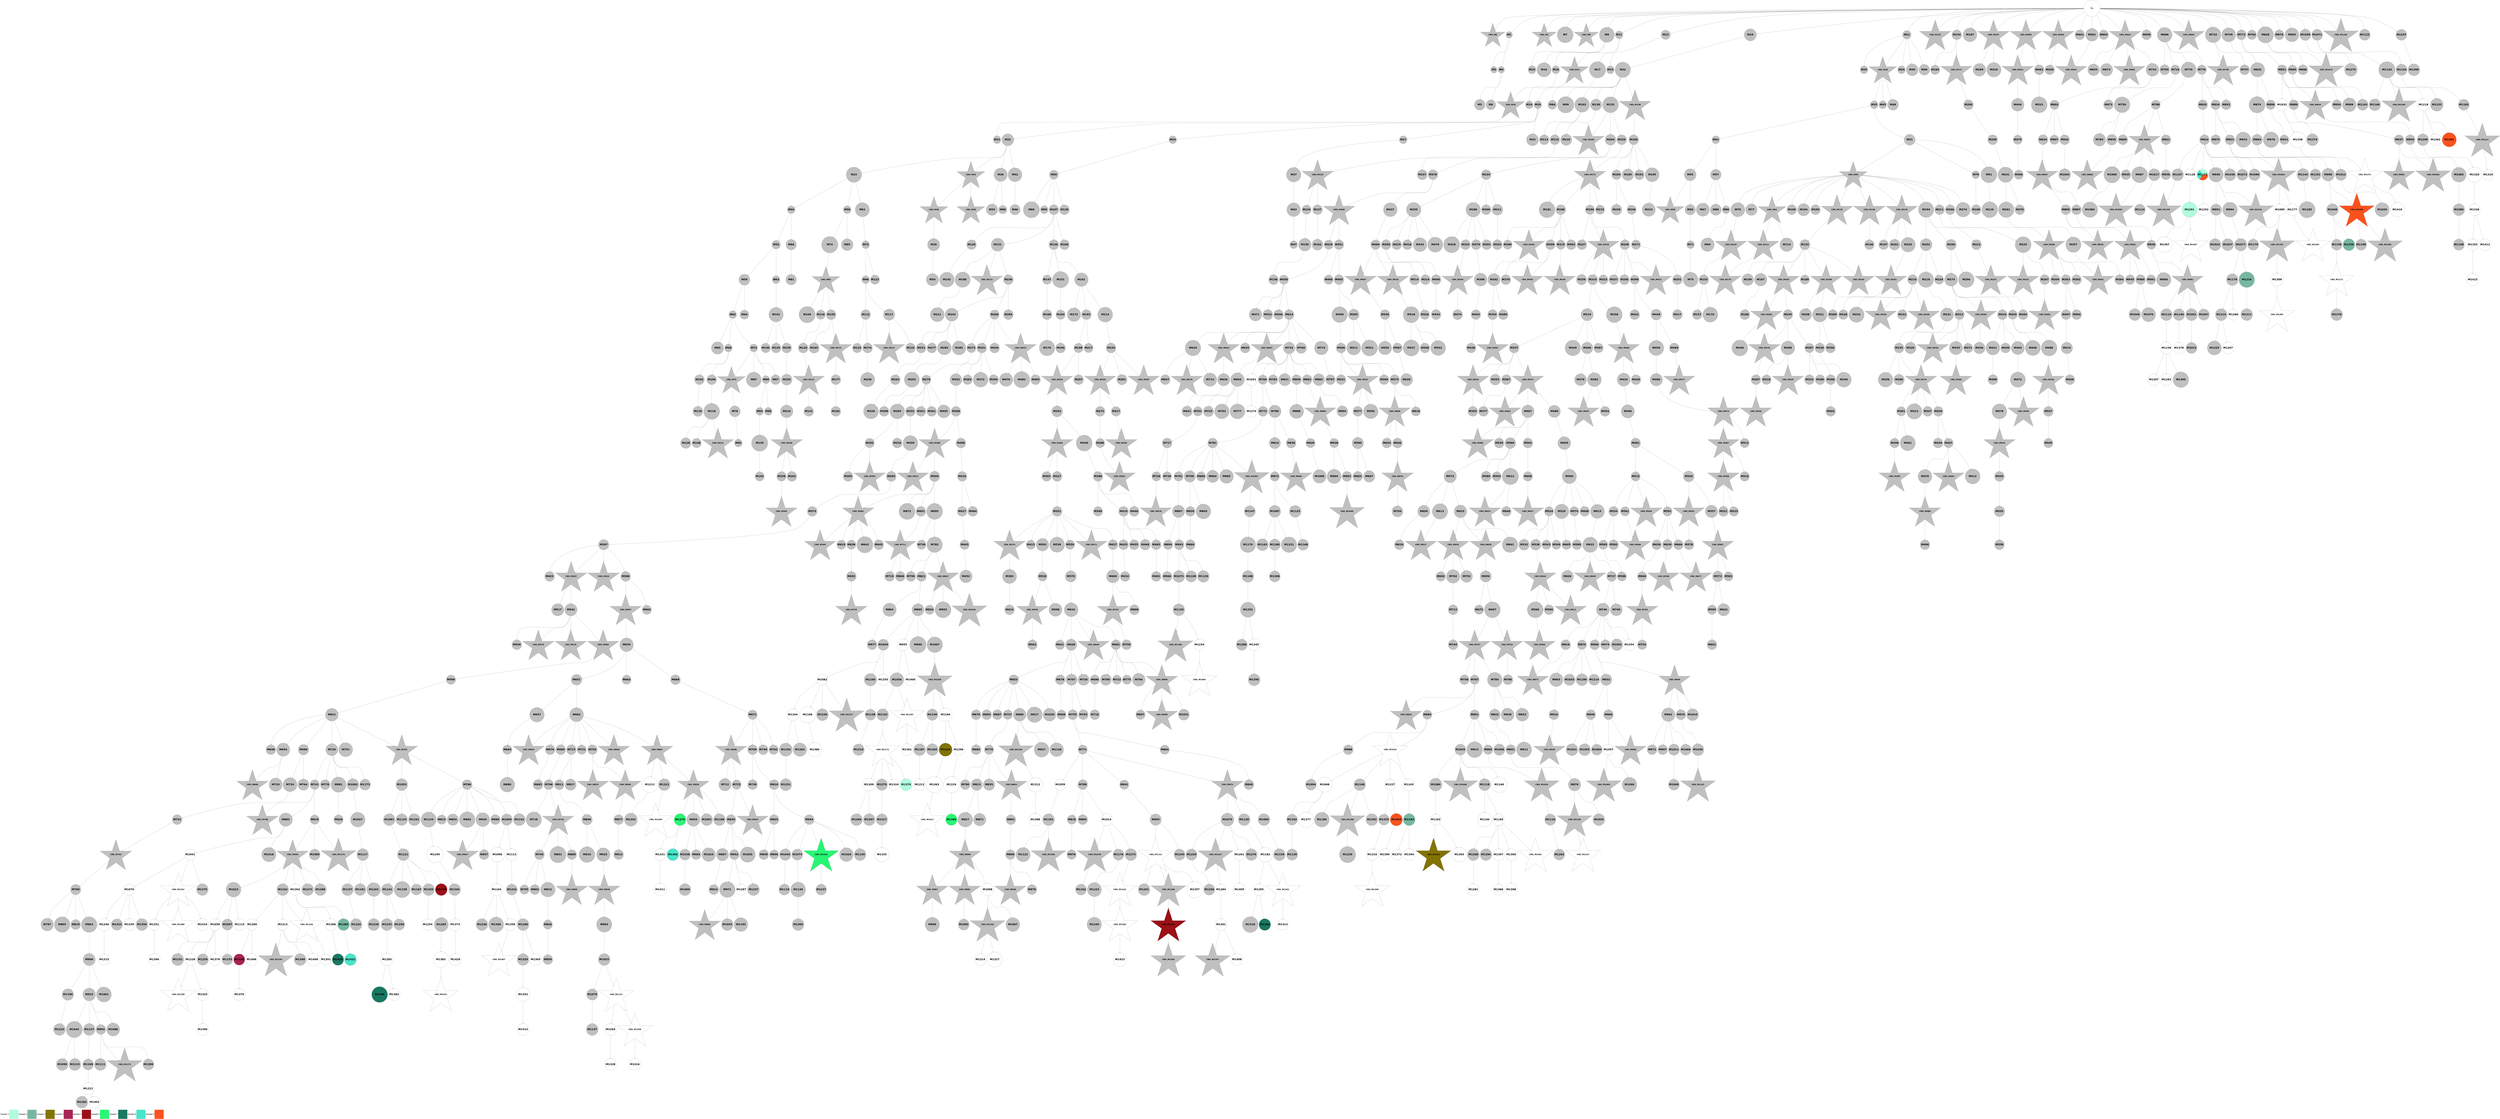 digraph G { 
rankdir=TB;
0 -> 1;
0 -> 2;
0 -> 3;
0 -> 8;
0 -> 9;
0 -> 10;
0 -> 12;
0 -> 14;
0 -> 20;
0 -> 22;
0 -> 123;
0 -> 155;
0 -> 188;
0 -> 238;
0 -> 385;
0 -> 405;
0 -> 442;
0 -> 502;
0 -> 605;
0 -> 645;
0 -> 659;
0 -> 687;
0 -> 695;
0 -> 733;
0 -> 760;
0 -> 774;
0 -> 793;
0 -> 829;
0 -> 880;
0 -> 906;
0 -> 1059;
0 -> 1072;
0 -> 1106;
0 -> 1124;
0 -> 1258;
1024 -> 1051;
1024 -> 1098;
1024 -> 1116;
2 -> 4;
2 -> 5;
1026 -> 1080;
1026 -> 1132;
1027 -> 1117;
1028 -> 1118;
5 -> 6;
5 -> 7;
1029 -> 1150;
1029 -> 1195;
1033 -> 1339;
1033 -> 1375;
10 -> 11;
10 -> 17;
10 -> 19;
12 -> 13;
12 -> 18;
1036 -> 1081;
1036 -> 1099;
1036 -> 1119;
1036 -> 1161;
13 -> 15;
14 -> 16;
1039 -> 1070;
1040 -> 1133;
18 -> 21;
1042 -> 1071;
1042 -> 1323;
1042 -> 1376;
19 -> 27;
1043 -> 1100;
1043 -> 1216;
20 -> 33;
21 -> 23;
21 -> 25;
21 -> 28;
21 -> 34;
1045 -> 1120;
22 -> 26;
22 -> 29;
22 -> 35;
22 -> 41;
22 -> 50;
23 -> 24;
23 -> 30;
23 -> 31;
23 -> 43;
24 -> 45;
24 -> 51;
24 -> 62;
25 -> 70;
1049 -> 1151;
1049 -> 1259;
27 -> 32;
1051 -> 1152;
1051 -> 1229;
1051 -> 1260;
1051 -> 1377;
28 -> 38;
1052 -> 1275;
29 -> 36;
29 -> 46;
29 -> 49;
30 -> 37;
30 -> 39;
1054 -> 1082;
1054 -> 1134;
1054 -> 1162;
31 -> 54;
31 -> 89;
1055 -> 1083;
1055 -> 1101;
1055 -> 1356;
33 -> 85;
33 -> 100;
33 -> 104;
33 -> 139;
33 -> 153;
33 -> 159;
1057 -> 1153;
1057 -> 1196;
1058 -> 1084;
1058 -> 1261;
1059 -> 1276;
36 -> 42;
36 -> 52;
1060 -> 1102;
37 -> 40;
1061 -> 1085;
38 -> 44;
1063 -> 1086;
1063 -> 1178;
40 -> 55;
42 -> 56;
42 -> 58;
1066 -> 1087;
43 -> 47;
44 -> 48;
45 -> 53;
45 -> 67;
1069 -> 1103;
1069 -> 1378;
1071 -> 1247;
1071 -> 1324;
1071 -> 1340;
1071 -> 1357;
1072 -> 1121;
1072 -> 1135;
1074 -> 1136;
51 -> 75;
51 -> 86;
1075 -> 1137;
52 -> 57;
52 -> 80;
52 -> 92;
1076 -> 1230;
1076 -> 1248;
1076 -> 1262;
1076 -> 1277;
53 -> 60;
53 -> 64;
1078 -> 1179;
1078 -> 1217;
1079 -> 1163;
56 -> 59;
56 -> 61;
1080 -> 1138;
57 -> 71;
57 -> 78;
57 -> 93;
57 -> 101;
57 -> 105;
57 -> 106;
57 -> 126;
57 -> 131;
57 -> 179;
57 -> 195;
57 -> 212;
57 -> 267;
57 -> 275;
1081 -> 1104;
58 -> 68;
58 -> 81;
58 -> 87;
1082 -> 1122;
1083 -> 1105;
1083 -> 1197;
1083 -> 1231;
1083 -> 1278;
60 -> 63;
60 -> 65;
61 -> 72;
62 -> 73;
1086 -> 1180;
1086 -> 1198;
63 -> 66;
63 -> 69;
63 -> 74;
1087 -> 1199;
64 -> 102;
1088 -> 1164;
1088 -> 1181;
1088 -> 1232;
67 -> 82;
69 -> 103;
69 -> 107;
70 -> 90;
70 -> 96;
70 -> 108;
70 -> 140;
71 -> 145;
72 -> 76;
1096 -> 1200;
1096 -> 1341;
73 -> 97;
73 -> 124;
1097 -> 1165;
74 -> 77;
74 -> 88;
74 -> 91;
74 -> 98;
1098 -> 1154;
75 -> 83;
77 -> 79;
1101 -> 1139;
1102 -> 1123;
1102 -> 1201;
79 -> 84;
1103 -> 1140;
80 -> 109;
1104 -> 1263;
1104 -> 1304;
1105 -> 1155;
1105 -> 1264;
83 -> 110;
83 -> 117;
83 -> 156;
1107 -> 1218;
1108 -> 1156;
87 -> 95;
1111 -> 1157;
1113 -> 1202;
1113 -> 1291;
1113 -> 1358;
1114 -> 1233;
91 -> 94;
91 -> 99;
92 -> 111;
93 -> 112;
93 -> 115;
1117 -> 1203;
94 -> 136;
1118 -> 1158;
1118 -> 1182;
1118 -> 1204;
1119 -> 1141;
1119 -> 1166;
97 -> 113;
97 -> 118;
1121 -> 1167;
1121 -> 1205;
1121 -> 1219;
1121 -> 1234;
1122 -> 1142;
1122 -> 1159;
1122 -> 1168;
1122 -> 1206;
1122 -> 1249;
1125 -> 1250;
102 -> 141;
102 -> 146;
102 -> 160;
1126 -> 1169;
103 -> 120;
104 -> 114;
104 -> 116;
1128 -> 1170;
1129 -> 1292;
107 -> 119;
1131 -> 1183;
108 -> 127;
108 -> 132;
108 -> 137;
108 -> 161;
1132 -> 1265;
1132 -> 1359;
1135 -> 1184;
112 -> 180;
1136 -> 1185;
1136 -> 1235;
113 -> 125;
113 -> 175;
1137 -> 1305;
1139 -> 1220;
116 -> 130;
117 -> 121;
118 -> 128;
118 -> 133;
1142 -> 1236;
1142 -> 1251;
119 -> 129;
119 -> 149;
119 -> 213;
121 -> 122;
1145 -> 1186;
122 -> 142;
1147 -> 1379;
1148 -> 1171;
1149 -> 1187;
1149 -> 1207;
1149 -> 1293;
126 -> 134;
1150 -> 1188;
1150 -> 1266;
127 -> 143;
1151 -> 1172;
1153 -> 1173;
130 -> 135;
130 -> 138;
131 -> 147;
1155 -> 1252;
132 -> 189;
132 -> 214;
132 -> 237;
1157 -> 1208;
1157 -> 1294;
1157 -> 1306;
134 -> 150;
134 -> 168;
134 -> 184;
134 -> 190;
134 -> 200;
134 -> 245;
1158 -> 1221;
135 -> 151;
136 -> 144;
137 -> 148;
137 -> 152;
137 -> 162;
138 -> 163;
139 -> 220;
1165 -> 1237;
1165 -> 1307;
1165 -> 1360;
1166 -> 1209;
1166 -> 1295;
1166 -> 1308;
1166 -> 1361;
1166 -> 1402;
145 -> 154;
1170 -> 1222;
1171 -> 1189;
148 -> 169;
1172 -> 1279;
1173 -> 1210;
1173 -> 1280;
1173 -> 1325;
1173 -> 1380;
151 -> 157;
152 -> 164;
1176 -> 1253;
153 -> 170;
153 -> 205;
153 -> 227;
1177 -> 1223;
154 -> 158;
154 -> 171;
1178 -> 1403;
155 -> 165;
155 -> 172;
1179 -> 1211;
1179 -> 1281;
156 -> 166;
156 -> 173;
1181 -> 1309;
159 -> 167;
1183 -> 1296;
1183 -> 1342;
160 -> 193;
1184 -> 1212;
162 -> 174;
162 -> 194;
162 -> 215;
164 -> 191;
1188 -> 1213;
1189 -> 1254;
167 -> 176;
167 -> 185;
167 -> 186;
167 -> 192;
167 -> 196;
1191 -> 1224;
168 -> 181;
169 -> 177;
1193 -> 1238;
1195 -> 1225;
1195 -> 1297;
172 -> 201;
1196 -> 1362;
173 -> 178;
1197 -> 1381;
1198 -> 1310;
175 -> 239;
176 -> 182;
176 -> 187;
176 -> 197;
176 -> 216;
178 -> 183;
179 -> 198;
179 -> 202;
179 -> 221;
1204 -> 1239;
1206 -> 1255;
1207 -> 1240;
184 -> 206;
184 -> 246;
185 -> 240;
185 -> 247;
1209 -> 1282;
1210 -> 1267;
1210 -> 1298;
187 -> 281;
187 -> 296;
187 -> 310;
187 -> 316;
187 -> 493;
1211 -> 1226;
1211 -> 1268;
1212 -> 1311;
189 -> 222;
1214 -> 1343;
193 -> 217;
1217 -> 1312;
194 -> 199;
194 -> 218;
195 -> 203;
195 -> 207;
195 -> 223;
1219 -> 1299;
1219 -> 1363;
1219 -> 1382;
196 -> 224;
197 -> 228;
197 -> 230;
197 -> 249;
1222 -> 1283;
1222 -> 1404;
199 -> 204;
199 -> 208;
1223 -> 1241;
200 -> 209;
200 -> 322;
201 -> 210;
1225 -> 1364;
203 -> 211;
203 -> 219;
203 -> 225;
1227 -> 1313;
204 -> 253;
1228 -> 1256;
1228 -> 1365;
205 -> 248;
205 -> 379;
1229 -> 1300;
1229 -> 1326;
206 -> 241;
1230 -> 1257;
207 -> 276;
207 -> 297;
1233 -> 1269;
210 -> 242;
211 -> 229;
211 -> 234;
211 -> 250;
211 -> 323;
211 -> 340;
1235 -> 1405;
212 -> 226;
1236 -> 1284;
215 -> 231;
217 -> 251;
219 -> 232;
1243 -> 1270;
1243 -> 1314;
1243 -> 1327;
221 -> 243;
1245 -> 1315;
1245 -> 1328;
1246 -> 1344;
223 -> 254;
1247 -> 1316;
1248 -> 1285;
1249 -> 1286;
226 -> 233;
226 -> 268;
1250 -> 1345;
227 -> 235;
230 -> 260;
230 -> 311;
230 -> 324;
1254 -> 1287;
1254 -> 1346;
231 -> 255;
231 -> 282;
231 -> 298;
232 -> 236;
1256 -> 1317;
1258 -> 1301;
235 -> 256;
235 -> 289;
235 -> 307;
235 -> 312;
236 -> 257;
236 -> 269;
236 -> 277;
237 -> 244;
237 -> 261;
237 -> 285;
238 -> 270;
238 -> 325;
1262 -> 1406;
1265 -> 1329;
242 -> 262;
242 -> 271;
243 -> 290;
244 -> 252;
244 -> 278;
244 -> 286;
244 -> 386;
1269 -> 1330;
1269 -> 1366;
246 -> 279;
246 -> 299;
246 -> 308;
1270 -> 1331;
1270 -> 1407;
247 -> 272;
1271 -> 1332;
1271 -> 1367;
249 -> 258;
249 -> 357;
249 -> 391;
249 -> 413;
1274 -> 1333;
251 -> 259;
251 -> 263;
252 -> 264;
253 -> 283;
253 -> 341;
254 -> 265;
255 -> 273;
255 -> 418;
256 -> 300;
256 -> 326;
256 -> 419;
256 -> 434;
256 -> 480;
1280 -> 1318;
259 -> 266;
1284 -> 1347;
1284 -> 1383;
261 -> 274;
261 -> 332;
261 -> 435;
261 -> 454;
1285 -> 1302;
262 -> 358;
1286 -> 1384;
264 -> 327;
267 -> 291;
1291 -> 1334;
268 -> 301;
1292 -> 1368;
1292 -> 1408;
272 -> 292;
1296 -> 1319;
1296 -> 1385;
273 -> 287;
1297 -> 1320;
274 -> 280;
1299 -> 1321;
276 -> 313;
276 -> 370;
276 -> 420;
276 -> 436;
277 -> 302;
277 -> 314;
277 -> 348;
277 -> 421;
1302 -> 1348;
1302 -> 1409;
279 -> 288;
1303 -> 1369;
1303 -> 1386;
280 -> 284;
280 -> 333;
280 -> 342;
280 -> 362;
280 -> 406;
283 -> 303;
283 -> 328;
284 -> 293;
284 -> 317;
1308 -> 1387;
286 -> 294;
1310 -> 1388;
287 -> 304;
288 -> 295;
289 -> 329;
289 -> 334;
289 -> 380;
289 -> 392;
1313 -> 1389;
1314 -> 1335;
1314 -> 1349;
1314 -> 1410;
291 -> 305;
291 -> 364;
291 -> 393;
291 -> 462;
292 -> 318;
293 -> 306;
293 -> 394;
1317 -> 1350;
294 -> 309;
1318 -> 1336;
296 -> 343;
1320 -> 1370;
1321 -> 1337;
1322 -> 1351;
299 -> 319;
299 -> 330;
1323 -> 1352;
1323 -> 1390;
1323 -> 1411;
300 -> 315;
300 -> 401;
302 -> 349;
302 -> 402;
1326 -> 1391;
1327 -> 1392;
1330 -> 1353;
1331 -> 1371;
308 -> 335;
308 -> 381;
308 -> 387;
1332 -> 1412;
1333 -> 1393;
310 -> 371;
310 -> 443;
1334 -> 1394;
311 -> 320;
311 -> 359;
312 -> 344;
313 -> 321;
313 -> 331;
313 -> 336;
313 -> 372;
1337 -> 1354;
1337 -> 1413;
1339 -> 1372;
316 -> 337;
1342 -> 1414;
320 -> 338;
320 -> 350;
320 -> 367;
320 -> 388;
1344 -> 1373;
1344 -> 1395;
1345 -> 1374;
322 -> 339;
322 -> 351;
1346 -> 1396;
328 -> 352;
1352 -> 1397;
1353 -> 1415;
1354 -> 1416;
332 -> 353;
332 -> 363;
332 -> 373;
332 -> 395;
333 -> 360;
334 -> 345;
1359 -> 1417;
336 -> 361;
1360 -> 1398;
1361 -> 1399;
338 -> 346;
338 -> 354;
338 -> 368;
338 -> 374;
339 -> 347;
1364 -> 1418;
341 -> 389;
1365 -> 1400;
343 -> 355;
343 -> 390;
345 -> 475;
1369 -> 1419;
346 -> 356;
1372 -> 1420;
349 -> 396;
1374 -> 1421;
352 -> 375;
352 -> 414;
352 -> 504;
352 -> 539;
352 -> 560;
352 -> 572;
352 -> 638;
353 -> 369;
355 -> 382;
358 -> 365;
359 -> 407;
360 -> 366;
1384 -> 1422;
1386 -> 1423;
364 -> 408;
364 -> 505;
366 -> 376;
367 -> 377;
367 -> 383;
368 -> 378;
369 -> 397;
369 -> 409;
1393 -> 1424;
370 -> 437;
374 -> 463;
374 -> 468;
374 -> 481;
375 -> 384;
376 -> 398;
379 -> 410;
379 -> 438;
380 -> 399;
383 -> 448;
383 -> 455;
384 -> 415;
385 -> 422;
385 -> 464;
387 -> 403;
389 -> 400;
389 -> 411;
389 -> 449;
391 -> 423;
391 -> 450;
397 -> 412;
397 -> 510;
398 -> 424;
398 -> 508;
398 -> 534;
398 -> 587;
399 -> 404;
401 -> 444;
404 -> 439;
405 -> 451;
407 -> 425;
407 -> 429;
408 -> 416;
409 -> 417;
410 -> 430;
410 -> 452;
411 -> 426;
411 -> 456;
411 -> 469;
411 -> 484;
416 -> 427;
417 -> 428;
417 -> 485;
418 -> 431;
420 -> 432;
420 -> 457;
420 -> 465;
421 -> 440;
421 -> 458;
422 -> 445;
425 -> 441;
426 -> 433;
428 -> 446;
430 -> 459;
432 -> 499;
436 -> 447;
436 -> 489;
438 -> 490;
441 -> 482;
445 -> 476;
446 -> 453;
450 -> 460;
450 -> 470;
452 -> 461;
452 -> 466;
454 -> 477;
454 -> 483;
454 -> 494;
458 -> 471;
458 -> 495;
458 -> 513;
459 -> 472;
459 -> 523;
459 -> 547;
459 -> 615;
460 -> 467;
464 -> 524;
465 -> 473;
466 -> 500;
466 -> 506;
467 -> 474;
468 -> 486;
468 -> 540;
468 -> 561;
468 -> 564;
470 -> 478;
471 -> 487;
473 -> 479;
473 -> 503;
474 -> 488;
474 -> 514;
476 -> 491;
479 -> 520;
481 -> 496;
482 -> 516;
482 -> 521;
484 -> 492;
487 -> 497;
488 -> 509;
488 -> 517;
489 -> 529;
490 -> 498;
490 -> 511;
490 -> 515;
496 -> 501;
498 -> 541;
500 -> 507;
501 -> 525;
501 -> 530;
501 -> 575;
501 -> 609;
501 -> 616;
502 -> 542;
504 -> 531;
506 -> 512;
506 -> 552;
507 -> 532;
507 -> 548;
507 -> 570;
507 -> 576;
508 -> 518;
508 -> 543;
509 -> 522;
509 -> 526;
510 -> 583;
510 -> 673;
510 -> 692;
510 -> 696;
511 -> 519;
515 -> 527;
516 -> 535;
516 -> 562;
516 -> 565;
516 -> 592;
519 -> 528;
519 -> 549;
519 -> 553;
520 -> 536;
521 -> 554;
521 -> 558;
525 -> 533;
525 -> 537;
525 -> 544;
525 -> 550;
529 -> 538;
530 -> 606;
531 -> 555;
531 -> 599;
535 -> 566;
535 -> 584;
536 -> 556;
537 -> 545;
538 -> 546;
541 -> 551;
541 -> 588;
543 -> 557;
543 -> 571;
543 -> 577;
543 -> 585;
545 -> 567;
545 -> 600;
545 -> 612;
548 -> 578;
548 -> 593;
554 -> 579;
555 -> 563;
556 -> 559;
558 -> 568;
560 -> 580;
561 -> 573;
561 -> 581;
561 -> 594;
561 -> 613;
562 -> 569;
564 -> 607;
566 -> 589;
567 -> 595;
568 -> 574;
568 -> 582;
573 -> 610;
573 -> 614;
573 -> 634;
574 -> 586;
574 -> 624;
575 -> 590;
576 -> 601;
576 -> 619;
578 -> 591;
580 -> 611;
583 -> 596;
583 -> 620;
583 -> 639;
583 -> 643;
583 -> 646;
585 -> 597;
586 -> 602;
587 -> 598;
587 -> 603;
588 -> 621;
591 -> 604;
591 -> 608;
592 -> 631;
592 -> 640;
592 -> 667;
597 -> 632;
598 -> 635;
601 -> 625;
601 -> 647;
607 -> 628;
610 -> 617;
611 -> 622;
611 -> 629;
611 -> 650;
611 -> 682;
613 -> 626;
613 -> 641;
614 -> 618;
615 -> 630;
615 -> 633;
615 -> 636;
615 -> 668;
615 -> 734;
615 -> 761;
615 -> 775;
616 -> 623;
623 -> 627;
623 -> 660;
623 -> 728;
629 -> 654;
629 -> 679;
629 -> 708;
629 -> 729;
630 -> 648;
630 -> 680;
630 -> 715;
631 -> 661;
632 -> 649;
632 -> 655;
632 -> 697;
632 -> 730;
632 -> 752;
632 -> 762;
633 -> 637;
634 -> 644;
634 -> 651;
634 -> 662;
635 -> 652;
635 -> 664;
635 -> 669;
637 -> 642;
638 -> 670;
639 -> 653;
640 -> 709;
644 -> 693;
644 -> 703;
644 -> 753;
645 -> 656;
645 -> 674;
645 -> 683;
645 -> 735;
647 -> 675;
651 -> 657;
652 -> 658;
652 -> 663;
653 -> 736;
654 -> 671;
654 -> 684;
654 -> 688;
654 -> 748;
654 -> 881;
654 -> 918;
654 -> 1031;
655 -> 689;
655 -> 721;
657 -> 676;
657 -> 698;
658 -> 665;
661 -> 704;
663 -> 666;
663 -> 677;
663 -> 690;
663 -> 716;
663 -> 722;
663 -> 794;
663 -> 830;
663 -> 868;
665 -> 681;
667 -> 678;
668 -> 694;
669 -> 672;
670 -> 744;
670 -> 809;
671 -> 685;
672 -> 699;
672 -> 710;
672 -> 749;
672 -> 763;
675 -> 705;
677 -> 686;
679 -> 700;
682 -> 691;
682 -> 701;
682 -> 723;
682 -> 776;
682 -> 795;
682 -> 810;
687 -> 706;
687 -> 717;
687 -> 771;
687 -> 777;
690 -> 707;
691 -> 711;
692 -> 712;
694 -> 702;
694 -> 724;
694 -> 764;
694 -> 778;
696 -> 737;
696 -> 783;
697 -> 725;
697 -> 765;
698 -> 738;
698 -> 754;
699 -> 713;
699 -> 726;
702 -> 718;
703 -> 714;
704 -> 755;
707 -> 719;
707 -> 731;
708 -> 756;
708 -> 766;
710 -> 739;
710 -> 811;
712 -> 720;
712 -> 869;
714 -> 745;
716 -> 812;
716 -> 818;
717 -> 757;
718 -> 727;
718 -> 740;
725 -> 732;
726 -> 831;
726 -> 843;
727 -> 919;
728 -> 741;
728 -> 750;
730 -> 742;
730 -> 779;
730 -> 882;
730 -> 1003;
730 -> 1174;
731 -> 746;
731 -> 802;
731 -> 870;
732 -> 743;
733 -> 747;
733 -> 758;
734 -> 767;
734 -> 784;
734 -> 832;
734 -> 850;
734 -> 863;
734 -> 883;
734 -> 1052;
735 -> 803;
735 -> 974;
738 -> 759;
738 -> 768;
738 -> 785;
741 -> 819;
741 -> 871;
741 -> 907;
741 -> 975;
741 -> 1053;
741 -> 1355;
742 -> 769;
742 -> 884;
742 -> 920;
743 -> 770;
744 -> 751;
746 -> 796;
746 -> 804;
746 -> 813;
748 -> 780;
754 -> 797;
756 -> 772;
756 -> 805;
757 -> 786;
757 -> 851;
760 -> 833;
762 -> 787;
762 -> 1054;
767 -> 773;
767 -> 781;
768 -> 834;
768 -> 885;
768 -> 892;
770 -> 788;
770 -> 806;
770 -> 820;
770 -> 864;
771 -> 789;
772 -> 790;
772 -> 942;
772 -> 976;
772 -> 1060;
773 -> 782;
774 -> 852;
774 -> 886;
775 -> 798;
777 -> 821;
777 -> 835;
777 -> 853;
780 -> 791;
780 -> 814;
780 -> 836;
780 -> 844;
781 -> 815;
781 -> 837;
782 -> 792;
782 -> 799;
782 -> 807;
782 -> 845;
782 -> 986;
782 -> 1004;
783 -> 800;
783 -> 822;
783 -> 838;
785 -> 823;
785 -> 839;
785 -> 854;
787 -> 816;
787 -> 855;
787 -> 893;
787 -> 921;
787 -> 987;
787 -> 1005;
787 -> 1125;
787 -> 1143;
789 -> 801;
789 -> 856;
789 -> 922;
790 -> 817;
790 -> 894;
790 -> 1015;
792 -> 808;
794 -> 824;
794 -> 857;
799 -> 840;
799 -> 846;
803 -> 825;
803 -> 908;
803 -> 943;
805 -> 841;
808 -> 895;
808 -> 944;
810 -> 858;
810 -> 909;
810 -> 1032;
811 -> 826;
811 -> 945;
812 -> 847;
813 -> 827;
814 -> 828;
814 -> 872;
815 -> 873;
817 -> 977;
819 -> 874;
821 -> 923;
822 -> 865;
822 -> 896;
823 -> 842;
825 -> 848;
826 -> 859;
826 -> 897;
827 -> 860;
828 -> 910;
829 -> 887;
829 -> 1016;
831 -> 898;
831 -> 953;
831 -> 1006;
833 -> 875;
833 -> 899;
835 -> 876;
835 -> 924;
835 -> 934;
837 -> 849;
838 -> 925;
838 -> 954;
838 -> 1017;
840 -> 861;
842 -> 877;
844 -> 862;
847 -> 911;
847 -> 926;
848 -> 866;
848 -> 888;
850 -> 889;
851 -> 867;
852 -> 890;
852 -> 935;
852 -> 955;
852 -> 1033;
854 -> 912;
856 -> 936;
856 -> 988;
856 -> 1018;
856 -> 1061;
857 -> 878;
862 -> 891;
863 -> 900;
864 -> 901;
865 -> 978;
866 -> 879;
866 -> 902;
868 -> 927;
868 -> 1214;
868 -> 1322;
870 -> 903;
871 -> 904;
871 -> 1034;
871 -> 1190;
871 -> 1215;
873 -> 1088;
873 -> 1126;
875 -> 965;
875 -> 979;
877 -> 1035;
877 -> 1107;
878 -> 913;
881 -> 928;
881 -> 1127;
881 -> 1227;
882 -> 929;
883 -> 905;
884 -> 1019;
884 -> 1042;
885 -> 989;
885 -> 1020;
886 -> 990;
886 -> 1144;
888 -> 937;
889 -> 930;
890 -> 938;
891 -> 931;
891 -> 980;
892 -> 914;
892 -> 966;
892 -> 1007;
892 -> 1036;
895 -> 967;
896 -> 956;
896 -> 991;
896 -> 1008;
896 -> 1055;
898 -> 915;
899 -> 932;
900 -> 939;
901 -> 916;
901 -> 1062;
901 -> 1191;
902 -> 946;
902 -> 981;
902 -> 992;
904 -> 917;
907 -> 933;
907 -> 947;
910 -> 968;
910 -> 982;
910 -> 1009;
916 -> 993;
916 -> 1043;
916 -> 1089;
916 -> 1128;
917 -> 940;
920 -> 957;
920 -> 1090;
920 -> 1175;
921 -> 948;
921 -> 958;
922 -> 959;
923 -> 941;
923 -> 1037;
923 -> 1073;
923 -> 1091;
923 -> 1108;
923 -> 1129;
923 -> 1176;
924 -> 1063;
924 -> 1145;
924 -> 1192;
926 -> 949;
927 -> 960;
927 -> 1092;
927 -> 1109;
927 -> 1271;
930 -> 1010;
933 -> 950;
933 -> 961;
935 -> 951;
937 -> 969;
937 -> 983;
938 -> 962;
938 -> 1064;
939 -> 970;
939 -> 994;
941 -> 952;
941 -> 995;
941 -> 1242;
942 -> 996;
943 -> 1044;
944 -> 1074;
944 -> 1110;
944 -> 1130;
945 -> 1021;
945 -> 1045;
945 -> 1075;
945 -> 1146;
945 -> 1193;
947 -> 963;
947 -> 971;
947 -> 1011;
949 -> 964;
950 -> 1022;
950 -> 1056;
950 -> 1065;
951 -> 1066;
952 -> 1023;
952 -> 1038;
953 -> 972;
953 -> 1288;
953 -> 1338;
956 -> 1057;
956 -> 1401;
957 -> 1024;
957 -> 1243;
957 -> 1272;
957 -> 1289;
957 -> 1303;
960 -> 984;
960 -> 1025;
960 -> 1039;
961 -> 997;
961 -> 1058;
963 -> 973;
963 -> 998;
963 -> 1012;
963 -> 1067;
964 -> 1026;
965 -> 999;
965 -> 1013;
966 -> 1027;
968 -> 1000;
971 -> 1040;
972 -> 985;
972 -> 1046;
972 -> 1194;
976 -> 1001;
976 -> 1076;
976 -> 1131;
981 -> 1047;
981 -> 1077;
982 -> 1093;
983 -> 1002;
983 -> 1048;
983 -> 1111;
983 -> 1147;
988 -> 1094;
989 -> 1095;
993 -> 1112;
993 -> 1273;
993 -> 1290;
994 -> 1041;
995 -> 1078;
996 -> 1113;
996 -> 1244;
999 -> 1049;
999 -> 1096;
1001 -> 1160;
1002 -> 1014;
1003 -> 1028;
1004 -> 1148;
1005 -> 1097;
1005 -> 1114;
1008 -> 1029;
1009 -> 1068;
1009 -> 1245;
1012 -> 1050;
1013 -> 1030;
1015 -> 1079;
1015 -> 1177;
1015 -> 1274;
1018 -> 1115;
1020 -> 1069;
1020 -> 1149;
1020 -> 1228;
1020 -> 1246;
711 [shape=circle style=filled fillcolor=grey fontname="helvetica-bold" fontsize=56 label="M710" width=0.63 height=2 ];
50 [shape=circle style=filled fillcolor=grey fontname="helvetica-bold" fontsize=56 label="M49" width=3.28 height=2 ];
1176 [shape=circle style=wedged color="#affdde:#48e5c9:#fb521d" fontname="helvetica-bold" fontsize=56 label="M1175" width=3.37 height=2 ];
1365 [shape=circle style=filled fillcolor="#fb521d" fontname="helvetica-bold" fontsize=56 label="M1364" width=3.75 height=2 ];
1382 [shape=circle style=filled fillcolor="#fb521d" fontname="helvetica-bold" fontsize=56 label="M1381" width=4.33 height=2 ];
76 [shape=circle style=filled fillcolor=grey fontname="helvetica-bold" fontsize=56 label="M75" width=4.56 height=2 ];
1096 [shape=star style=filled fillcolor="#fb521d" fontname="helvetica-bold" fontsize=42 label="CNV_M1095"];
187 [shape=circle style=filled fillcolor=grey fontname="helvetica-bold" fontsize=56 label="M186" width=0.15 height=2 ];
61 [shape=circle style=filled fillcolor=grey fontname="helvetica-bold" fontsize=56 label="M60" width=3.2 height=2 ];
73 [shape=circle style=filled fillcolor=grey fontname="helvetica-bold" fontsize=56 label="M72" width=0.97 height=2 ];
649 [shape=circle style=filled fillcolor=grey fontname="helvetica-bold" fontsize=56 label="M648" width=0.98 height=2 ];
301 [shape=star style=filled fillcolor=grey fontname="helvetica-bold" fontsize=42 label="CNV_M300"];
1367 [shape=circle style=filled fillcolor="#48e5c9" fontname="helvetica-bold" fontsize=56 label="M1366" width=0.07 height=2 ];
1015 [shape=circle style=filled fillcolor=white fontname="helvetica-bold" fontsize=56 label="M1014" width=1.5 height=2 ];
996 [shape=circle style=filled fillcolor=grey fontname="helvetica-bold" fontsize=56 label="M995" width=3.48 height=2 ];
693 [shape=circle style=filled fillcolor=grey fontname="helvetica-bold" fontsize=56 label="M692" width=2.18 height=2 ];
729 [shape=circle style=filled fillcolor=grey fontname="helvetica-bold" fontsize=56 label="M728" width=3.45 height=2 ];
789 [shape=circle style=filled fillcolor=grey fontname="helvetica-bold" fontsize=56 label="M788" width=2.73 height=2 ];
1246 [shape=circle style=filled fillcolor=white fontname="helvetica-bold" fontsize=56 label="M1245" width=0.56 height=2 ];
907 [shape=circle style=filled fillcolor=grey fontname="helvetica-bold" fontsize=56 label="M906" width=0.96 height=2 ];
817 [shape=circle style=filled fillcolor=grey fontname="helvetica-bold" fontsize=56 label="M816" width=2.67 height=2 ];
1173 [shape=star style=filled fillcolor=white fontname="helvetica-bold" fontsize=42 label="CNV_M1172"];
1326 [shape=circle style=filled fillcolor=white fontname="helvetica-bold" fontsize=56 label="M1325" width=0.29 height=2 ];
1363 [shape=circle style=filled fillcolor=white fontname="helvetica-bold" fontsize=56 label="M1362" width=0.64 height=2 ];
1289 [shape=circle style=filled fillcolor=grey fontname="helvetica-bold" fontsize=56 label="M1288" width=1.36 height=2 ];
1339 [shape=circle style=filled fillcolor=white fontname="helvetica-bold" fontsize=56 label="M1338" width=4.88 height=2 ];
1050 [shape=circle style=filled fillcolor=grey fontname="helvetica-bold" fontsize=56 label="M1049" width=3.11 height=2 ];
168 [shape=circle style=filled fillcolor=grey fontname="helvetica-bold" fontsize=56 label="M167" width=3.83 height=2 ];
1301 [shape=circle style=filled fillcolor=grey fontname="helvetica-bold" fontsize=56 label="M1300" width=1.35 height=2 ];
1014 [shape=circle style=filled fillcolor=grey fontname="helvetica-bold" fontsize=56 label="M1013" width=2.83 height=2 ];
377 [shape=circle style=filled fillcolor=grey fontname="helvetica-bold" fontsize=56 label="M376" width=3.67 height=2 ];
466 [shape=circle style=filled fillcolor=grey fontname="helvetica-bold" fontsize=56 label="M465" width=0.87 height=2 ];
576 [shape=circle style=filled fillcolor=grey fontname="helvetica-bold" fontsize=56 label="M575" width=0.43 height=2 ];
1043 [shape=circle style=filled fillcolor=grey fontname="helvetica-bold" fontsize=56 label="M1042" width=4.98 height=2 ];
929 [shape=circle style=filled fillcolor=grey fontname="helvetica-bold" fontsize=56 label="M928" width=2.27 height=2 ];
1305 [shape=circle style=filled fillcolor=grey fontname="helvetica-bold" fontsize=56 label="M1304" width=1.64 height=2 ];
293 [shape=circle style=filled fillcolor=grey fontname="helvetica-bold" fontsize=56 label="M292" width=2.35 height=2 ];
999 [shape=circle style=filled fillcolor=grey fontname="helvetica-bold" fontsize=56 label="M998" width=3.88 height=2 ];
901 [shape=circle style=filled fillcolor=grey fontname="helvetica-bold" fontsize=56 label="M900" width=3.74 height=2 ];
1135 [shape=circle style=filled fillcolor=grey fontname="helvetica-bold" fontsize=56 label="M1134" width=2.53 height=2 ];
1205 [shape=star style=filled fillcolor=grey fontname="helvetica-bold" fontsize=42 label="CNV_M1204"];
1145 [shape=circle style=filled fillcolor=grey fontname="helvetica-bold" fontsize=56 label="M1144" width=3.74 height=2 ];
329 [shape=circle style=filled fillcolor=grey fontname="helvetica-bold" fontsize=56 label="M328" width=4.95 height=2 ];
1075 [shape=circle style=filled fillcolor=grey fontname="helvetica-bold" fontsize=56 label="M1074" width=2.8 height=2 ];
593 [shape=circle style=filled fillcolor=grey fontname="helvetica-bold" fontsize=56 label="M592" width=4.45 height=2 ];
465 [shape=circle style=filled fillcolor=grey fontname="helvetica-bold" fontsize=56 label="M464" width=4.03 height=2 ];
750 [shape=circle style=filled fillcolor=grey fontname="helvetica-bold" fontsize=56 label="M749" width=3.65 height=2 ];
1085 [shape=circle style=filled fillcolor=grey fontname="helvetica-bold" fontsize=56 label="M1084" width=4.72 height=2 ];
390 [shape=circle style=filled fillcolor=grey fontname="helvetica-bold" fontsize=56 label="M389" width=0.66 height=2 ];
1407 [shape=circle style=filled fillcolor=white fontname="helvetica-bold" fontsize=56 label="M1406" width=0.9 height=2 ];
1013 [shape=circle style=filled fillcolor=grey fontname="helvetica-bold" fontsize=56 label="M1012" width=2.47 height=2 ];
1210 [shape=circle style=filled fillcolor=white fontname="helvetica-bold" fontsize=56 label="M1209" width=3.92 height=2 ];
778 [shape=circle style=filled fillcolor=grey fontname="helvetica-bold" fontsize=56 label="M777" width=4.56 height=2 ];
1406 [shape=circle style=filled fillcolor=white fontname="helvetica-bold" fontsize=56 label="M1405" width=3.92 height=2 ];
441 [shape=circle style=filled fillcolor=grey fontname="helvetica-bold" fontsize=56 label="M440" width=4.04 height=2 ];
233 [shape=star style=filled fillcolor=grey fontname="helvetica-bold" fontsize=42 label="CNV_M232"];
991 [shape=circle style=filled fillcolor=grey fontname="helvetica-bold" fontsize=56 label="M990" width=4.99 height=2 ];
269 [shape=circle style=filled fillcolor=grey fontname="helvetica-bold" fontsize=56 label="M268" width=3.25 height=2 ];
1349 [shape=circle style=filled fillcolor=grey fontname="helvetica-bold" fontsize=56 label="M1348" width=1.67 height=2 ];
344 [shape=circle style=filled fillcolor=grey fontname="helvetica-bold" fontsize=56 label="M343" width=1.75 height=2 ];
356 [shape=circle style=filled fillcolor=grey fontname="helvetica-bold" fontsize=56 label="M355" width=1.55 height=2 ];
763 [shape=circle style=filled fillcolor=grey fontname="helvetica-bold" fontsize=56 label="M762" width=2.32 height=2 ];
307 [shape=circle style=filled fillcolor=grey fontname="helvetica-bold" fontsize=56 label="M306" width=0.89 height=2 ];
550 [shape=circle style=filled fillcolor=grey fontname="helvetica-bold" fontsize=56 label="M549" width=2.74 height=2 ];
442 [shape=circle style=filled fillcolor=grey fontname="helvetica-bold" fontsize=56 label="M441" width=1.73 height=2 ];
393 [shape=circle style=filled fillcolor=grey fontname="helvetica-bold" fontsize=56 label="M392" width=0.47 height=2 ];
1142 [shape=circle style=filled fillcolor=grey fontname="helvetica-bold" fontsize=56 label="M1141" width=1.14 height=2 ];
225 [shape=circle style=filled fillcolor=grey fontname="helvetica-bold" fontsize=56 label="M224" width=2.82 height=2 ];
192 [shape=circle style=filled fillcolor=grey fontname="helvetica-bold" fontsize=56 label="M191" width=1.16 height=2 ];
603 [shape=circle style=filled fillcolor=grey fontname="helvetica-bold" fontsize=56 label="M602" width=2.8 height=2 ];
1134 [shape=circle style=filled fillcolor=grey fontname="helvetica-bold" fontsize=56 label="M1133" width=2.19 height=2 ];
475 [shape=circle style=filled fillcolor=grey fontname="helvetica-bold" fontsize=56 label="M474" width=3.05 height=2 ];
453 [shape=circle style=filled fillcolor=grey fontname="helvetica-bold" fontsize=56 label="M452" width=3.85 height=2 ];
978 [shape=circle style=filled fillcolor=grey fontname="helvetica-bold" fontsize=56 label="M977" width=0.38 height=2 ];
1335 [shape=star style=filled fillcolor=grey fontname="helvetica-bold" fontsize=42 label="CNV_M1334"];
1364 [shape=circle style=filled fillcolor=white fontname="helvetica-bold" fontsize=56 label="M1363" width=4.96 height=2 ];
21 [shape=circle style=filled fillcolor=grey fontname="helvetica-bold" fontsize=56 label="M20" width=1.8 height=2 ];
3 [shape=star style=filled fillcolor=grey fontname="helvetica-bold" fontsize=42 label="CNV_M2"];
9 [shape=star style=filled fillcolor=grey fontname="helvetica-bold" fontsize=42 label="CNV_M8"];
388 [shape=circle style=filled fillcolor=grey fontname="helvetica-bold" fontsize=56 label="M387" width=2.31 height=2 ];
648 [shape=circle style=filled fillcolor=grey fontname="helvetica-bold" fontsize=56 label="M647" width=1.37 height=2 ];
19 [shape=circle style=filled fillcolor=grey fontname="helvetica-bold" fontsize=56 label="M18" width=1.15 height=2 ];
1372 [shape=star style=filled fillcolor=white fontname="helvetica-bold" fontsize=42 label="CNV_M1371"];
29 [shape=star style=filled fillcolor=grey fontname="helvetica-bold" fontsize=42 label="CNV_M28"];
1378 [shape=circle style=filled fillcolor=white fontname="helvetica-bold" fontsize=56 label="M1377" width=4.7 height=2 ];
1187 [shape=circle style=filled fillcolor=grey fontname="helvetica-bold" fontsize=56 label="M1186" width=4.5 height=2 ];
983 [shape=star style=filled fillcolor=grey fontname="helvetica-bold" fontsize=42 label="CNV_M982"];
214 [shape=star style=filled fillcolor=grey fontname="helvetica-bold" fontsize=42 label="CNV_M213"];
298 [shape=star style=filled fillcolor=grey fontname="helvetica-bold" fontsize=42 label="CNV_M297"];
596 [shape=star style=filled fillcolor=grey fontname="helvetica-bold" fontsize=42 label="CNV_M595"];
93 [shape=star style=filled fillcolor=grey fontname="helvetica-bold" fontsize=42 label="CNV_M92"];
1119 [shape=circle style=filled fillcolor=grey fontname="helvetica-bold" fontsize=56 label="M1118" width=1.08 height=2 ];
774 [shape=circle style=filled fillcolor=grey fontname="helvetica-bold" fontsize=56 label="M773" width=0.75 height=2 ];
60 [shape=circle style=filled fillcolor=grey fontname="helvetica-bold" fontsize=56 label="M59" width=3.38 height=2 ];
429 [shape=circle style=filled fillcolor=grey fontname="helvetica-bold" fontsize=56 label="M428" width=0.44 height=2 ];
965 [shape=circle style=filled fillcolor=grey fontname="helvetica-bold" fontsize=56 label="M964" width=3.29 height=2 ];
722 [shape=circle style=filled fillcolor=grey fontname="helvetica-bold" fontsize=56 label="M721" width=2.5 height=2 ];
432 [shape=circle style=filled fillcolor=grey fontname="helvetica-bold" fontsize=56 label="M431" width=4.25 height=2 ];
509 [shape=star style=filled fillcolor=grey fontname="helvetica-bold" fontsize=42 label="CNV_M508"];
623 [shape=circle style=filled fillcolor=grey fontname="helvetica-bold" fontsize=56 label="M622" width=4.64 height=2 ];
1133 [shape=star style=filled fillcolor=grey fontname="helvetica-bold" fontsize=42 label="CNV_M1132"];
1282 [shape=circle style=filled fillcolor=white fontname="helvetica-bold" fontsize=56 label="M1281" width=1.46 height=2 ];
500 [shape=circle style=filled fillcolor=grey fontname="helvetica-bold" fontsize=56 label="M499" width=4.81 height=2 ];
1255 [shape=circle style=filled fillcolor=white fontname="helvetica-bold" fontsize=56 label="M1254" width=3.52 height=2 ];
85 [shape=circle style=filled fillcolor=grey fontname="helvetica-bold" fontsize=56 label="M84" width=2.74 height=2 ];
327 [shape=circle style=filled fillcolor=grey fontname="helvetica-bold" fontsize=56 label="M326" width=4.56 height=2 ];
632 [shape=circle style=filled fillcolor=grey fontname="helvetica-bold" fontsize=56 label="M631" width=3.91 height=2 ];
1422 [shape=star style=filled fillcolor=white fontname="helvetica-bold" fontsize=42 label="CNV_M1421"];
240 [shape=circle style=filled fillcolor=grey fontname="helvetica-bold" fontsize=56 label="M239" width=3.28 height=2 ];
458 [shape=circle style=filled fillcolor=grey fontname="helvetica-bold" fontsize=56 label="M457" width=2.35 height=2 ];
1087 [shape=circle style=filled fillcolor=grey fontname="helvetica-bold" fontsize=56 label="M1086" width=1.75 height=2 ];
391 [shape=circle style=filled fillcolor=grey fontname="helvetica-bold" fontsize=56 label="M390" width=2.78 height=2 ];
858 [shape=circle style=filled fillcolor=grey fontname="helvetica-bold" fontsize=56 label="M857" width=2.36 height=2 ];
1293 [shape=circle style=filled fillcolor=grey fontname="helvetica-bold" fontsize=56 label="M1292" width=0.01 height=2 ];
528 [shape=circle style=filled fillcolor=grey fontname="helvetica-bold" fontsize=56 label="M527" width=4.92 height=2 ];
741 [shape=circle style=filled fillcolor=grey fontname="helvetica-bold" fontsize=56 label="M740" width=4 height=2 ];
457 [shape=circle style=filled fillcolor=grey fontname="helvetica-bold" fontsize=56 label="M456" width=0.84 height=2 ];
325 [shape=circle style=filled fillcolor=grey fontname="helvetica-bold" fontsize=56 label="M324" width=4.41 height=2 ];
1338 [shape=circle style=filled fillcolor=grey fontname="helvetica-bold" fontsize=56 label="M1337" width=1.04 height=2 ];
430 [shape=circle style=filled fillcolor=grey fontname="helvetica-bold" fontsize=56 label="M429" width=2.8 height=2 ];
754 [shape=star style=filled fillcolor=grey fontname="helvetica-bold" fontsize=42 label="CNV_M753"];
1158 [shape=circle style=filled fillcolor=grey fontname="helvetica-bold" fontsize=56 label="M1157" width=1.29 height=2 ];
1126 [shape=circle style=filled fillcolor=grey fontname="helvetica-bold" fontsize=56 label="M1125" width=1.7 height=2 ];
657 [shape=circle style=filled fillcolor=grey fontname="helvetica-bold" fontsize=56 label="M656" width=3.43 height=2 ];
216 [shape=circle style=filled fillcolor=grey fontname="helvetica-bold" fontsize=56 label="M215" width=2.75 height=2 ];
1037 [shape=circle style=filled fillcolor=grey fontname="helvetica-bold" fontsize=56 label="M1036" width=0.82 height=2 ];
744 [shape=star style=filled fillcolor=grey fontname="helvetica-bold" fontsize=42 label="CNV_M743"];
46 [shape=circle style=filled fillcolor=grey fontname="helvetica-bold" fontsize=56 label="M45" width=0.84 height=2 ];
736 [shape=star style=filled fillcolor=grey fontname="helvetica-bold" fontsize=42 label="CNV_M735"];
245 [shape=star style=filled fillcolor=grey fontname="helvetica-bold" fontsize=42 label="CNV_M244"];
234 [shape=circle style=filled fillcolor=grey fontname="helvetica-bold" fontsize=56 label="M233" width=4.66 height=2 ];
482 [shape=circle style=filled fillcolor=grey fontname="helvetica-bold" fontsize=56 label="M481" width=1.09 height=2 ];
720 [shape=circle style=filled fillcolor=grey fontname="helvetica-bold" fontsize=56 label="M719" width=0.07 height=2 ];
1245 [shape=star style=filled fillcolor=grey fontname="helvetica-bold" fontsize=42 label="CNV_M1244"];
1104 [shape=circle style=filled fillcolor=white fontname="helvetica-bold" fontsize=56 label="M1103" width=2.64 height=2 ];
1178 [shape=circle style=filled fillcolor=white fontname="helvetica-bold" fontsize=56 label="M1177" width=1.47 height=2 ];
1420 [shape=circle style=filled fillcolor=white fontname="helvetica-bold" fontsize=56 label="M1419" width=4.44 height=2 ];
762 [shape=star style=filled fillcolor=grey fontname="helvetica-bold" fontsize=42 label="CNV_M761"];
255 [shape=star style=filled fillcolor=grey fontname="helvetica-bold" fontsize=42 label="CNV_M254"];
1311 [shape=circle style=filled fillcolor=white fontname="helvetica-bold" fontsize=56 label="M1310" width=3.31 height=2 ];
1220 [shape=circle style=filled fillcolor=grey fontname="helvetica-bold" fontsize=56 label="M1219" width=2.27 height=2 ];
855 [shape=circle style=filled fillcolor=grey fontname="helvetica-bold" fontsize=56 label="M854" width=3.47 height=2 ];
664 [shape=circle style=filled fillcolor=grey fontname="helvetica-bold" fontsize=56 label="M663" width=2.66 height=2 ];
143 [shape=circle style=filled fillcolor=grey fontname="helvetica-bold" fontsize=56 label="M142" width=4.51 height=2 ];
1035 [shape=circle style=filled fillcolor=grey fontname="helvetica-bold" fontsize=56 label="M1034" width=0.15 height=2 ];
984 [shape=circle style=filled fillcolor=grey fontname="helvetica-bold" fontsize=56 label="M983" width=1.71 height=2 ];
27 [shape=star style=filled fillcolor=grey fontname="helvetica-bold" fontsize=42 label="CNV_M26"];
1101 [shape=circle style=filled fillcolor=grey fontname="helvetica-bold" fontsize=56 label="M1100" width=3.82 height=2 ];
1295 [shape=circle style=filled fillcolor=grey fontname="helvetica-bold" fontsize=56 label="M1294" width=2.1 height=2 ];
310 [shape=circle style=filled fillcolor=grey fontname="helvetica-bold" fontsize=56 label="M309" width=0.36 height=2 ];
1272 [shape=circle style=filled fillcolor=grey fontname="helvetica-bold" fontsize=56 label="M1271" width=0.99 height=2 ];
1151 [shape=circle style=filled fillcolor=grey fontname="helvetica-bold" fontsize=56 label="M1150" width=3.15 height=2 ];
200 [shape=star style=filled fillcolor=grey fontname="helvetica-bold" fontsize=42 label="CNV_M199"];
836 [shape=circle style=filled fillcolor=grey fontname="helvetica-bold" fontsize=56 label="M835" width=3.5 height=2 ];
481 [shape=circle style=filled fillcolor=grey fontname="helvetica-bold" fontsize=56 label="M480" width=3.72 height=2 ];
537 [shape=circle style=filled fillcolor=grey fontname="helvetica-bold" fontsize=56 label="M536" width=3.31 height=2 ];
605 [shape=circle style=filled fillcolor=grey fontname="helvetica-bold" fontsize=56 label="M604" width=2.37 height=2 ];
1164 [shape=circle style=filled fillcolor=grey fontname="helvetica-bold" fontsize=56 label="M1163" width=1.96 height=2 ];
1249 [shape=circle style=filled fillcolor="#9b1116" fontname="helvetica-bold" fontsize=56 label="M1248" width=1.15 height=2 ];
1218 [shape=star style=filled fillcolor=white fontname="helvetica-bold" fontsize=42 label="CNV_M1217"];
718 [shape=circle style=filled fillcolor=grey fontname="helvetica-bold" fontsize=56 label="M717" width=0.67 height=2 ];
1079 [shape=star style=filled fillcolor=grey fontname="helvetica-bold" fontsize=42 label="CNV_M1078"];
715 [shape=circle style=filled fillcolor=grey fontname="helvetica-bold" fontsize=56 label="M714" width=4.08 height=2 ];
268 [shape=circle style=filled fillcolor=grey fontname="helvetica-bold" fontsize=56 label="M267" width=1.86 height=2 ];
1028 [shape=circle style=filled fillcolor=grey fontname="helvetica-bold" fontsize=56 label="M1027" width=4.47 height=2 ];
890 [shape=circle style=filled fillcolor=grey fontname="helvetica-bold" fontsize=56 label="M889" width=1.75 height=2 ];
775 [shape=circle style=filled fillcolor=grey fontname="helvetica-bold" fontsize=56 label="M774" width=4.18 height=2 ];
326 [shape=circle style=filled fillcolor=grey fontname="helvetica-bold" fontsize=56 label="M325" width=1.81 height=2 ];
244 [shape=circle style=filled fillcolor=grey fontname="helvetica-bold" fontsize=56 label="M243" width=3.99 height=2 ];
1032 [shape=circle style=filled fillcolor=grey fontname="helvetica-bold" fontsize=56 label="M1031" width=3.06 height=2 ];
308 [shape=circle style=filled fillcolor=grey fontname="helvetica-bold" fontsize=56 label="M307" width=2.52 height=2 ];
36 [shape=circle style=filled fillcolor=grey fontname="helvetica-bold" fontsize=56 label="M35" width=1.35 height=2 ];
641 [shape=circle style=filled fillcolor=grey fontname="helvetica-bold" fontsize=56 label="M640" width=1.76 height=2 ];
324 [shape=circle style=filled fillcolor=grey fontname="helvetica-bold" fontsize=56 label="M323" width=2.89 height=2 ];
568 [shape=star style=filled fillcolor=grey fontname="helvetica-bold" fontsize=42 label="CNV_M567"];
502 [shape=circle style=filled fillcolor=grey fontname="helvetica-bold" fontsize=56 label="M501" width=3.87 height=2 ];
71 [shape=circle style=filled fillcolor=grey fontname="helvetica-bold" fontsize=56 label="M70" width=4.32 height=2 ];
401 [shape=circle style=filled fillcolor=grey fontname="helvetica-bold" fontsize=56 label="M400" width=0.74 height=2 ];
98 [shape=circle style=filled fillcolor=grey fontname="helvetica-bold" fontsize=56 label="M97" width=2.97 height=2 ];
1060 [shape=circle style=filled fillcolor=white fontname="helvetica-bold" fontsize=56 label="M1059" width=3.46 height=2 ];
498 [shape=star style=filled fillcolor=grey fontname="helvetica-bold" fontsize=42 label="CNV_M497"];
1062 [shape=circle style=filled fillcolor=grey fontname="helvetica-bold" fontsize=56 label="M1061" width=4.59 height=2 ];
367 [shape=circle style=filled fillcolor=grey fontname="helvetica-bold" fontsize=56 label="M366" width=3.53 height=2 ];
1167 [shape=circle style=filled fillcolor=grey fontname="helvetica-bold" fontsize=56 label="M1166" width=2.09 height=2 ];
77 [shape=star style=filled fillcolor=grey fontname="helvetica-bold" fontsize=42 label="CNV_M76"];
645 [shape=star style=filled fillcolor=grey fontname="helvetica-bold" fontsize=42 label="CNV_M644"];
366 [shape=circle style=filled fillcolor=grey fontname="helvetica-bold" fontsize=56 label="M365" width=3.04 height=2 ];
1298 [shape=circle style=filled fillcolor=grey fontname="helvetica-bold" fontsize=56 label="M1297" width=1.79 height=2 ];
186 [shape=circle style=filled fillcolor=grey fontname="helvetica-bold" fontsize=56 label="M185" width=3.56 height=2 ];
450 [shape=circle style=filled fillcolor=grey fontname="helvetica-bold" fontsize=56 label="M449" width=3.3 height=2 ];
654 [shape=circle style=filled fillcolor=grey fontname="helvetica-bold" fontsize=56 label="M653" width=1.9 height=2 ];
1202 [shape=circle style=filled fillcolor=grey fontname="helvetica-bold" fontsize=56 label="M1201" width=3.63 height=2 ];
777 [shape=circle style=filled fillcolor=grey fontname="helvetica-bold" fontsize=56 label="M776" width=2.37 height=2 ];
879 [shape=star style=filled fillcolor=grey fontname="helvetica-bold" fontsize=42 label="CNV_M878"];
820 [shape=circle style=filled fillcolor=grey fontname="helvetica-bold" fontsize=56 label="M819" width=1.22 height=2 ];
1088 [shape=circle style=filled fillcolor=grey fontname="helvetica-bold" fontsize=56 label="M1087" width=0.33 height=2 ];
1112 [shape=circle style=filled fillcolor=grey fontname="helvetica-bold" fontsize=56 label="M1111" width=0.03 height=2 ];
643 [shape=circle style=filled fillcolor=grey fontname="helvetica-bold" fontsize=56 label="M642" width=4.97 height=2 ];
463 [shape=star style=filled fillcolor=grey fontname="helvetica-bold" fontsize=42 label="CNV_M462"];
522 [shape=circle style=filled fillcolor=grey fontname="helvetica-bold" fontsize=56 label="M521" width=1.48 height=2 ];
1103 [shape=circle style=filled fillcolor=grey fontname="helvetica-bold" fontsize=56 label="M1102" width=3.13 height=2 ];
452 [shape=circle style=filled fillcolor=grey fontname="helvetica-bold" fontsize=56 label="M451" width=2.09 height=2 ];
1252 [shape=circle style=filled fillcolor=grey fontname="helvetica-bold" fontsize=56 label="M1251" width=0.48 height=2 ];
67 [shape=circle style=filled fillcolor=grey fontname="helvetica-bold" fontsize=56 label="M66" width=3.19 height=2 ];
49 [shape=circle style=filled fillcolor=grey fontname="helvetica-bold" fontsize=56 label="M48" width=3.33 height=2 ];
1299 [shape=circle style=filled fillcolor=grey fontname="helvetica-bold" fontsize=56 label="M1298" width=2.12 height=2 ];
199 [shape=circle style=filled fillcolor=grey fontname="helvetica-bold" fontsize=56 label="M198" width=2.47 height=2 ];
796 [shape=circle style=filled fillcolor=grey fontname="helvetica-bold" fontsize=56 label="M795" width=2.53 height=2 ];
943 [shape=circle style=filled fillcolor=grey fontname="helvetica-bold" fontsize=56 label="M942" width=0.27 height=2 ];
321 [shape=circle style=filled fillcolor=grey fontname="helvetica-bold" fontsize=56 label="M320" width=3.47 height=2 ];
1099 [shape=star style=filled fillcolor=grey fontname="helvetica-bold" fontsize=42 label="CNV_M1098"];
374 [shape=star style=filled fillcolor=grey fontname="helvetica-bold" fontsize=42 label="CNV_M373"];
300 [shape=circle style=filled fillcolor=grey fontname="helvetica-bold" fontsize=56 label="M299" width=1.85 height=2 ];
316 [shape=circle style=filled fillcolor=grey fontname="helvetica-bold" fontsize=56 label="M315" width=2.53 height=2 ];
396 [shape=star style=filled fillcolor=grey fontname="helvetica-bold" fontsize=42 label="CNV_M395"];
873 [shape=circle style=filled fillcolor=grey fontname="helvetica-bold" fontsize=56 label="M872" width=2.44 height=2 ];
206 [shape=star style=filled fillcolor=grey fontname="helvetica-bold" fontsize=42 label="CNV_M205"];
786 [shape=circle style=filled fillcolor=grey fontname="helvetica-bold" fontsize=56 label="M785" width=3.82 height=2 ];
332 [shape=circle style=filled fillcolor=grey fontname="helvetica-bold" fontsize=56 label="M331" width=0.6 height=2 ];
174 [shape=circle style=filled fillcolor=grey fontname="helvetica-bold" fontsize=56 label="M173" width=4.14 height=2 ];
34 [shape=circle style=filled fillcolor=grey fontname="helvetica-bold" fontsize=56 label="M33" width=3.65 height=2 ];
385 [shape=star style=filled fillcolor=grey fontname="helvetica-bold" fontsize=42 label="CNV_M384"];
355 [shape=circle style=filled fillcolor=grey fontname="helvetica-bold" fontsize=56 label="M354" width=0.84 height=2 ];
484 [shape=circle style=filled fillcolor=grey fontname="helvetica-bold" fontsize=56 label="M483" width=1.8 height=2 ];
227 [shape=circle style=filled fillcolor=grey fontname="helvetica-bold" fontsize=56 label="M226" width=1.13 height=2 ];
337 [shape=star style=filled fillcolor=grey fontname="helvetica-bold" fontsize=42 label="CNV_M336"];
231 [shape=circle style=filled fillcolor=grey fontname="helvetica-bold" fontsize=56 label="M230" width=1.66 height=2 ];
599 [shape=circle style=filled fillcolor=grey fontname="helvetica-bold" fontsize=56 label="M598" width=4 height=2 ];
384 [shape=circle style=filled fillcolor=grey fontname="helvetica-bold" fontsize=56 label="M383" width=4.3 height=2 ];
313 [shape=circle style=filled fillcolor=grey fontname="helvetica-bold" fontsize=56 label="M312" width=0.95 height=2 ];
107 [shape=circle style=filled fillcolor=grey fontname="helvetica-bold" fontsize=56 label="M106" width=1.12 height=2 ];
1239 [shape=circle style=filled fillcolor=grey fontname="helvetica-bold" fontsize=56 label="M1238" width=1.48 height=2 ];
804 [shape=circle style=filled fillcolor=grey fontname="helvetica-bold" fontsize=56 label="M803" width=1.75 height=2 ];
1191 [shape=circle style=filled fillcolor=grey fontname="helvetica-bold" fontsize=56 label="M1190" width=2.21 height=2 ];
1131 [shape=circle style=filled fillcolor=grey fontname="helvetica-bold" fontsize=56 label="M1130" width=1.93 height=2 ];
1053 [shape=circle style=filled fillcolor=grey fontname="helvetica-bold" fontsize=56 label="M1052" width=3.55 height=2 ];
735 [shape=circle style=filled fillcolor=grey fontname="helvetica-bold" fontsize=56 label="M734" width=3.93 height=2 ];
784 [shape=circle style=filled fillcolor=grey fontname="helvetica-bold" fontsize=56 label="M783" width=2.94 height=2 ];
135 [shape=circle style=filled fillcolor=grey fontname="helvetica-bold" fontsize=56 label="M134" width=2.68 height=2 ];
594 [shape=circle style=filled fillcolor=grey fontname="helvetica-bold" fontsize=56 label="M593" width=2.64 height=2 ];
592 [shape=circle style=filled fillcolor=grey fontname="helvetica-bold" fontsize=56 label="M591" width=2.62 height=2 ];
1034 [shape=circle style=filled fillcolor=grey fontname="helvetica-bold" fontsize=56 label="M1033" width=2.39 height=2 ];
81 [shape=circle style=filled fillcolor=grey fontname="helvetica-bold" fontsize=56 label="M80" width=3.4 height=2 ];
580 [shape=circle style=filled fillcolor=grey fontname="helvetica-bold" fontsize=56 label="M579" width=3.43 height=2 ];
1225 [shape=circle style=filled fillcolor="#827304" fontname="helvetica-bold" fontsize=56 label="M1224" width=4.01 height=2 ];
878 [shape=circle style=filled fillcolor=grey fontname="helvetica-bold" fontsize=56 label="M877" width=1.83 height=2 ];
911 [shape=circle style=filled fillcolor=grey fontname="helvetica-bold" fontsize=56 label="M910" width=4.81 height=2 ];
13 [shape=star style=filled fillcolor=grey fontname="helvetica-bold" fontsize=42 label="CNV_M12"];
869 [shape=circle style=filled fillcolor=grey fontname="helvetica-bold" fontsize=56 label="M868" width=1.66 height=2 ];
1355 [shape=circle style=filled fillcolor=white fontname="helvetica-bold" fontsize=56 label="M1354" width=2.19 height=2 ];
832 [shape=circle style=filled fillcolor=grey fontname="helvetica-bold" fontsize=56 label="M831" width=3.71 height=2 ];
207 [shape=circle style=filled fillcolor=grey fontname="helvetica-bold" fontsize=56 label="M206" width=3.25 height=2 ];
960 [shape=circle style=filled fillcolor=grey fontname="helvetica-bold" fontsize=56 label="M959" width=4.06 height=2 ];
317 [shape=circle style=filled fillcolor=grey fontname="helvetica-bold" fontsize=56 label="M316" width=0.38 height=2 ];
152 [shape=circle style=filled fillcolor=grey fontname="helvetica-bold" fontsize=56 label="M151" width=4.97 height=2 ];
448 [shape=star style=filled fillcolor=grey fontname="helvetica-bold" fontsize=42 label="CNV_M447"];
740 [shape=circle style=filled fillcolor=grey fontname="helvetica-bold" fontsize=56 label="M739" width=2.61 height=2 ];
1091 [shape=circle style=filled fillcolor=grey fontname="helvetica-bold" fontsize=56 label="M1090" width=2.26 height=2 ];
1166 [shape=circle style=filled fillcolor=white fontname="helvetica-bold" fontsize=56 label="M1165" width=2.05 height=2 ];
229 [shape=circle style=filled fillcolor=grey fontname="helvetica-bold" fontsize=56 label="M228" width=2.21 height=2 ];
236 [shape=circle style=filled fillcolor=grey fontname="helvetica-bold" fontsize=56 label="M235" width=1.17 height=2 ];
1107 [shape=star style=filled fillcolor=grey fontname="helvetica-bold" fontsize=42 label="CNV_M1106"];
886 [shape=circle style=filled fillcolor=grey fontname="helvetica-bold" fontsize=56 label="M885" width=2.44 height=2 ];
1066 [shape=circle style=filled fillcolor=grey fontname="helvetica-bold" fontsize=56 label="M1065" width=4.48 height=2 ];
1324 [shape=circle style=filled fillcolor=grey fontname="helvetica-bold" fontsize=56 label="M1323" width=2.47 height=2 ];
1052 [shape=circle style=filled fillcolor=white fontname="helvetica-bold" fontsize=56 label="M1051" width=1.94 height=2 ];
1153 [shape=circle style=filled fillcolor=grey fontname="helvetica-bold" fontsize=56 label="M1152" width=2 height=2 ];
35 [shape=circle style=filled fillcolor=grey fontname="helvetica-bold" fontsize=56 label="M34" width=1.39 height=2 ];
407 [shape=star style=filled fillcolor=grey fontname="helvetica-bold" fontsize=42 label="CNV_M406"];
548 [shape=star style=filled fillcolor=grey fontname="helvetica-bold" fontsize=42 label="CNV_M547"];
1396 [shape=circle style=filled fillcolor=grey fontname="helvetica-bold" fontsize=56 label="M1395" width=1.84 height=2 ];
144 [shape=circle style=filled fillcolor=grey fontname="helvetica-bold" fontsize=56 label="M143" width=2.7 height=2 ];
871 [shape=circle style=filled fillcolor=grey fontname="helvetica-bold" fontsize=56 label="M870" width=2.4 height=2 ];
1336 [shape=circle style=filled fillcolor=white fontname="helvetica-bold" fontsize=56 label="M1335" width=4.44 height=2 ];
1132 [shape=star style=filled fillcolor=white fontname="helvetica-bold" fontsize=42 label="CNV_M1131"];
1196 [shape=star style=filled fillcolor=white fontname="helvetica-bold" fontsize=42 label="CNV_M1195"];
1189 [shape=circle style=filled fillcolor=grey fontname="helvetica-bold" fontsize=56 label="M1188" width=3.57 height=2 ];
1170 [shape=circle style=filled fillcolor=grey fontname="helvetica-bold" fontsize=56 label="M1169" width=3.15 height=2 ];
279 [shape=star style=filled fillcolor=grey fontname="helvetica-bold" fontsize=42 label="CNV_M278"];
988 [shape=circle style=filled fillcolor=grey fontname="helvetica-bold" fontsize=56 label="M987" width=4.87 height=2 ];
1063 [shape=star style=filled fillcolor=grey fontname="helvetica-bold" fontsize=42 label="CNV_M1062"];
299 [shape=circle style=filled fillcolor=grey fontname="helvetica-bold" fontsize=56 label="M298" width=4.22 height=2 ];
133 [shape=circle style=filled fillcolor=grey fontname="helvetica-bold" fontsize=56 label="M132" width=2.06 height=2 ];
604 [shape=circle style=filled fillcolor=grey fontname="helvetica-bold" fontsize=56 label="M603" width=0.44 height=2 ];
376 [shape=circle style=filled fillcolor=grey fontname="helvetica-bold" fontsize=56 label="M375" width=1.67 height=2 ];
1025 [shape=circle style=filled fillcolor=grey fontname="helvetica-bold" fontsize=56 label="M1024" width=4.17 height=2 ];
1129 [shape=circle style=filled fillcolor=white fontname="helvetica-bold" fontsize=56 label="M1128" width=0.59 height=2 ];
1127 [shape=circle style=filled fillcolor=grey fontname="helvetica-bold" fontsize=56 label="M1126" width=4.2 height=2 ];
116 [shape=circle style=filled fillcolor=grey fontname="helvetica-bold" fontsize=56 label="M115" width=1.48 height=2 ];
1195 [shape=circle style=filled fillcolor=white fontname="helvetica-bold" fontsize=56 label="M1194" width=3.99 height=2 ];
618 [shape=star style=filled fillcolor=grey fontname="helvetica-bold" fontsize=42 label="CNV_M617"];
1291 [shape=star style=filled fillcolor=grey fontname="helvetica-bold" fontsize=42 label="CNV_M1290"];
559 [shape=circle style=filled fillcolor=grey fontname="helvetica-bold" fontsize=56 label="M558" width=0.35 height=2 ];
700 [shape=circle style=filled fillcolor=grey fontname="helvetica-bold" fontsize=56 label="M699" width=2.5 height=2 ];
379 [shape=circle style=filled fillcolor=grey fontname="helvetica-bold" fontsize=56 label="M378" width=1.07 height=2 ];
1262 [shape=circle style=filled fillcolor=white fontname="helvetica-bold" fontsize=56 label="M1261" width=3.27 height=2 ];
402 [shape=circle style=filled fillcolor=grey fontname="helvetica-bold" fontsize=56 label="M401" width=4.65 height=2 ];
1377 [shape=circle style=filled fillcolor=white fontname="helvetica-bold" fontsize=56 label="M1376" width=1.26 height=2 ];
1408 [shape=star style=filled fillcolor=white fontname="helvetica-bold" fontsize=42 label="CNV_M1407"];
438 [shape=circle style=filled fillcolor=grey fontname="helvetica-bold" fontsize=56 label="M437" width=4.22 height=2 ];
634 [shape=circle style=filled fillcolor=grey fontname="helvetica-bold" fontsize=56 label="M633" width=3.87 height=2 ];
497 [shape=circle style=filled fillcolor=grey fontname="helvetica-bold" fontsize=56 label="M496" width=2.97 height=2 ];
1010 [shape=circle style=filled fillcolor=grey fontname="helvetica-bold" fontsize=56 label="M1009" width=4.12 height=2 ];
1270 [shape=circle style=filled fillcolor=white fontname="helvetica-bold" fontsize=56 label="M1269" width=3.52 height=2 ];
1100 [shape=circle style=filled fillcolor=grey fontname="helvetica-bold" fontsize=56 label="M1099" width=1.64 height=2 ];
939 [shape=circle style=filled fillcolor=grey fontname="helvetica-bold" fontsize=56 label="M938" width=2.76 height=2 ];
445 [shape=circle style=filled fillcolor=grey fontname="helvetica-bold" fontsize=56 label="M444" width=3.87 height=2 ];
250 [shape=star style=filled fillcolor=grey fontname="helvetica-bold" fontsize=42 label="CNV_M249"];
516 [shape=circle style=filled fillcolor=grey fontname="helvetica-bold" fontsize=56 label="M515" width=2.78 height=2 ];
1009 [shape=circle style=filled fillcolor=white fontname="helvetica-bold" fontsize=56 label="M1008" width=3.79 height=2 ];
795 [shape=circle style=filled fillcolor=grey fontname="helvetica-bold" fontsize=56 label="M794" width=3.95 height=2 ];
866 [shape=circle style=filled fillcolor=grey fontname="helvetica-bold" fontsize=56 label="M865" width=1 height=2 ];
1296 [shape=circle style=filled fillcolor=white fontname="helvetica-bold" fontsize=56 label="M1295" width=2.3 height=2 ];
805 [shape=circle style=filled fillcolor=grey fontname="helvetica-bold" fontsize=56 label="M804" width=2.7 height=2 ];
276 [shape=circle style=filled fillcolor=grey fontname="helvetica-bold" fontsize=56 label="M275" width=3.98 height=2 ];
732 [shape=circle style=filled fillcolor=grey fontname="helvetica-bold" fontsize=56 label="M731" width=1.48 height=2 ];
588 [shape=circle style=filled fillcolor=grey fontname="helvetica-bold" fontsize=56 label="M587" width=0.39 height=2 ];
14 [shape=circle style=filled fillcolor=grey fontname="helvetica-bold" fontsize=56 label="M13" width=2.85 height=2 ];
242 [shape=circle style=filled fillcolor=grey fontname="helvetica-bold" fontsize=56 label="M241" width=4.69 height=2 ];
416 [shape=circle style=filled fillcolor=grey fontname="helvetica-bold" fontsize=56 label="M415" width=3.52 height=2 ];
979 [shape=circle style=filled fillcolor=grey fontname="helvetica-bold" fontsize=56 label="M978" width=4.74 height=2 ];
1200 [shape=circle style=filled fillcolor=grey fontname="helvetica-bold" fontsize=56 label="M1199" width=2.89 height=2 ];
1219 [shape=circle style=filled fillcolor=white fontname="helvetica-bold" fontsize=56 label="M1218" width=3.74 height=2 ];
896 [shape=circle style=filled fillcolor=grey fontname="helvetica-bold" fontsize=56 label="M895" width=3.71 height=2 ];
1072 [shape=circle style=filled fillcolor=grey fontname="helvetica-bold" fontsize=56 label="M1071" width=3.09 height=2 ];
226 [shape=circle style=filled fillcolor=grey fontname="helvetica-bold" fontsize=56 label="M225" width=4.87 height=2 ];
1113 [shape=star style=filled fillcolor=white fontname="helvetica-bold" fontsize=42 label="CNV_M1112"];
1003 [shape=circle style=filled fillcolor=grey fontname="helvetica-bold" fontsize=56 label="M1002" width=0.1 height=2 ];
164 [shape=circle style=filled fillcolor=grey fontname="helvetica-bold" fontsize=56 label="M163" width=2.88 height=2 ];
373 [shape=circle style=filled fillcolor=grey fontname="helvetica-bold" fontsize=56 label="M372" width=4.52 height=2 ];
982 [shape=star style=filled fillcolor=grey fontname="helvetica-bold" fontsize=42 label="CNV_M981"];
42 [shape=circle style=filled fillcolor=grey fontname="helvetica-bold" fontsize=56 label="M41" width=1.4 height=2 ];
259 [shape=circle style=filled fillcolor=grey fontname="helvetica-bold" fontsize=56 label="M258" width=2.89 height=2 ];
767 [shape=circle style=filled fillcolor=grey fontname="helvetica-bold" fontsize=56 label="M766" width=2.59 height=2 ];
1051 [shape=circle style=filled fillcolor=white fontname="helvetica-bold" fontsize=56 label="M1050" width=1.02 height=2 ];
672 [shape=circle style=filled fillcolor=grey fontname="helvetica-bold" fontsize=56 label="M671" width=2.46 height=2 ];
138 [shape=circle style=filled fillcolor=grey fontname="helvetica-bold" fontsize=56 label="M137" width=0.65 height=2 ];
18 [shape=circle style=filled fillcolor=grey fontname="helvetica-bold" fontsize=56 label="M17" width=4.98 height=2 ];
336 [shape=circle style=filled fillcolor=grey fontname="helvetica-bold" fontsize=56 label="M335" width=4.05 height=2 ];
880 [shape=circle style=filled fillcolor=grey fontname="helvetica-bold" fontsize=56 label="M879" width=0.28 height=2 ];
506 [shape=circle style=filled fillcolor=grey fontname="helvetica-bold" fontsize=56 label="M505" width=3.3 height=2 ];
345 [shape=star style=filled fillcolor=grey fontname="helvetica-bold" fontsize=42 label="CNV_M344"];
354 [shape=circle style=filled fillcolor=grey fontname="helvetica-bold" fontsize=56 label="M353" width=3.29 height=2 ];
8 [shape=circle style=filled fillcolor=grey fontname="helvetica-bold" fontsize=56 label="M7" width=4.87 height=2 ];
437 [shape=circle style=filled fillcolor=grey fontname="helvetica-bold" fontsize=56 label="M436" width=3.53 height=2 ];
563 [shape=circle style=filled fillcolor=grey fontname="helvetica-bold" fontsize=56 label="M562" width=1.14 height=2 ];
544 [shape=circle style=filled fillcolor=grey fontname="helvetica-bold" fontsize=56 label="M543" width=2.72 height=2 ];
57 [shape=star style=filled fillcolor=grey fontname="helvetica-bold" fontsize=42 label="CNV_M56"];
636 [shape=circle style=filled fillcolor=grey fontname="helvetica-bold" fontsize=56 label="M635" width=0.85 height=2 ];
526 [shape=circle style=filled fillcolor=grey fontname="helvetica-bold" fontsize=56 label="M525" width=2.88 height=2 ];
692 [shape=circle style=filled fillcolor=grey fontname="helvetica-bold" fontsize=56 label="M691" width=1.44 height=2 ];
1414 [shape=circle style=filled fillcolor=white fontname="helvetica-bold" fontsize=56 label="M1413" width=3.12 height=2 ];
493 [shape=circle style=filled fillcolor=grey fontname="helvetica-bold" fontsize=56 label="M492" width=1.23 height=2 ];
79 [shape=circle style=filled fillcolor=grey fontname="helvetica-bold" fontsize=56 label="M78" width=3.32 height=2 ];
691 [shape=circle style=filled fillcolor=grey fontname="helvetica-bold" fontsize=56 label="M690" width=2.89 height=2 ];
745 [shape=circle style=filled fillcolor=grey fontname="helvetica-bold" fontsize=56 label="M744" width=1.23 height=2 ];
178 [shape=circle style=filled fillcolor=grey fontname="helvetica-bold" fontsize=56 label="M177" width=0.68 height=2 ];
1368 [shape=circle style=filled fillcolor=white fontname="helvetica-bold" fontsize=56 label="M1367" width=4.79 height=2 ];
633 [shape=star style=filled fillcolor=grey fontname="helvetica-bold" fontsize=42 label="CNV_M632"];
770 [shape=circle style=filled fillcolor=grey fontname="helvetica-bold" fontsize=56 label="M769" width=3.16 height=2 ];
75 [shape=circle style=filled fillcolor=grey fontname="helvetica-bold" fontsize=56 label="M74" width=5 height=2 ];
1056 [shape=circle style=filled fillcolor=grey fontname="helvetica-bold" fontsize=56 label="M1055" width=0.79 height=2 ];
1093 [shape=circle style=filled fillcolor=grey fontname="helvetica-bold" fontsize=56 label="M1092" width=2.98 height=2 ];
987 [shape=circle style=filled fillcolor=grey fontname="helvetica-bold" fontsize=56 label="M986" width=1.93 height=2 ];
78 [shape=circle style=filled fillcolor=grey fontname="helvetica-bold" fontsize=56 label="M77" width=3.51 height=2 ];
1329 [shape=circle style=filled fillcolor=white fontname="helvetica-bold" fontsize=56 label="M1328" width=0.06 height=2 ];
412 [shape=star style=filled fillcolor=grey fontname="helvetica-bold" fontsize=42 label="CNV_M411"];
1206 [shape=circle style=filled fillcolor=grey fontname="helvetica-bold" fontsize=56 label="M1205" width=1.4 height=2 ];
1215 [shape=circle style=filled fillcolor=grey fontname="helvetica-bold" fontsize=56 label="M1214" width=2.76 height=2 ];
973 [shape=circle style=filled fillcolor=grey fontname="helvetica-bold" fontsize=56 label="M972" width=1.81 height=2 ];
314 [shape=circle style=filled fillcolor=grey fontname="helvetica-bold" fontsize=56 label="M313" width=4.7 height=2 ];
755 [shape=circle style=filled fillcolor=grey fontname="helvetica-bold" fontsize=56 label="M754" width=2.39 height=2 ];
24 [shape=circle style=filled fillcolor=grey fontname="helvetica-bold" fontsize=56 label="M23" width=4.68 height=2 ];
1325 [shape=circle style=filled fillcolor=white fontname="helvetica-bold" fontsize=56 label="M1324" width=2.98 height=2 ];
25 [shape=circle style=filled fillcolor=grey fontname="helvetica-bold" fontsize=56 label="M24" width=1.4 height=2 ];
829 [shape=circle style=filled fillcolor=grey fontname="helvetica-bold" fontsize=56 label="M828" width=4.95 height=2 ];
495 [shape=star style=filled fillcolor=grey fontname="helvetica-bold" fontsize=42 label="CNV_M494"];
1082 [shape=circle style=filled fillcolor=grey fontname="helvetica-bold" fontsize=56 label="M1081" width=1.23 height=2 ];
677 [shape=circle style=filled fillcolor=grey fontname="helvetica-bold" fontsize=56 label="M676" width=0.35 height=2 ];
315 [shape=circle style=filled fillcolor=grey fontname="helvetica-bold" fontsize=56 label="M314" width=2.03 height=2 ];
1011 [shape=circle style=filled fillcolor=grey fontname="helvetica-bold" fontsize=56 label="M1010" width=0.11 height=2 ];
704 [shape=star style=filled fillcolor=grey fontname="helvetica-bold" fontsize=42 label="CNV_M703"];
551 [shape=circle style=filled fillcolor=grey fontname="helvetica-bold" fontsize=56 label="M550" width=4.08 height=2 ];
1007 [shape=circle style=filled fillcolor=grey fontname="helvetica-bold" fontsize=56 label="M1006" width=2.41 height=2 ];
149 [shape=circle style=filled fillcolor=grey fontname="helvetica-bold" fontsize=56 label="M148" width=2.44 height=2 ];
510 [shape=circle style=filled fillcolor=grey fontname="helvetica-bold" fontsize=56 label="M509" width=3.14 height=2 ];
1308 [shape=circle style=filled fillcolor=white fontname="helvetica-bold" fontsize=56 label="M1307" width=1.66 height=2 ];
1136 [shape=circle style=filled fillcolor=grey fontname="helvetica-bold" fontsize=56 label="M1135" width=1.67 height=2 ];
1346 [shape=circle style=filled fillcolor=white fontname="helvetica-bold" fontsize=56 label="M1345" width=0.07 height=2 ];
989 [shape=circle style=filled fillcolor=grey fontname="helvetica-bold" fontsize=56 label="M988" width=1.06 height=2 ];
137 [shape=circle style=filled fillcolor=grey fontname="helvetica-bold" fontsize=56 label="M136" width=1.27 height=2 ];
1334 [shape=star style=filled fillcolor="#9b1116" fontname="helvetica-bold" fontsize=42 label="CNV_M1333"];
1029 [shape=star style=filled fillcolor=grey fontname="helvetica-bold" fontsize=42 label="CNV_M1028"];
887 [shape=circle style=filled fillcolor=grey fontname="helvetica-bold" fontsize=56 label="M886" width=1.59 height=2 ];
1197 [shape=circle style=filled fillcolor=white fontname="helvetica-bold" fontsize=56 label="M1196" width=4.93 height=2 ];
1315 [shape=circle style=filled fillcolor=white fontname="helvetica-bold" fontsize=56 label="M1314" width=1.75 height=2 ];
706 [shape=circle style=filled fillcolor=grey fontname="helvetica-bold" fontsize=56 label="M705" width=3.06 height=2 ];
1150 [shape=circle style=filled fillcolor=grey fontname="helvetica-bold" fontsize=56 label="M1149" width=2.53 height=2 ];
488 [shape=star style=filled fillcolor=grey fontname="helvetica-bold" fontsize=42 label="CNV_M487"];
183 [shape=circle style=filled fillcolor=grey fontname="helvetica-bold" fontsize=56 label="M182" width=0.75 height=2 ];
1123 [shape=circle style=filled fillcolor=grey fontname="helvetica-bold" fontsize=56 label="M1122" width=4.33 height=2 ];
1098 [shape=circle style=filled fillcolor=grey fontname="helvetica-bold" fontsize=56 label="M1097" width=2.86 height=2 ];
132 [shape=circle style=filled fillcolor=grey fontname="helvetica-bold" fontsize=56 label="M131" width=3.99 height=2 ];
980 [shape=circle style=filled fillcolor=grey fontname="helvetica-bold" fontsize=56 label="M979" width=0.9 height=2 ];
728 [shape=circle style=filled fillcolor=grey fontname="helvetica-bold" fontsize=56 label="M727" width=0.65 height=2 ];
933 [shape=circle style=filled fillcolor=grey fontname="helvetica-bold" fontsize=56 label="M932" width=3.47 height=2 ];
794 [shape=circle style=filled fillcolor=grey fontname="helvetica-bold" fontsize=56 label="M793" width=2.14 height=2 ];
759 [shape=circle style=filled fillcolor=grey fontname="helvetica-bold" fontsize=56 label="M758" width=2.18 height=2 ];
1090 [shape=circle style=filled fillcolor=grey fontname="helvetica-bold" fontsize=56 label="M1089" width=3.14 height=2 ];
1376 [shape=circle style=filled fillcolor=grey fontname="helvetica-bold" fontsize=56 label="M1375" width=2.09 height=2 ];
51 [shape=circle style=filled fillcolor=grey fontname="helvetica-bold" fontsize=56 label="M50" width=0.64 height=2 ];
546 [shape=circle style=filled fillcolor=grey fontname="helvetica-bold" fontsize=56 label="M545" width=2.85 height=2 ];
635 [shape=circle style=filled fillcolor=grey fontname="helvetica-bold" fontsize=56 label="M634" width=4.16 height=2 ];
688 [shape=circle style=filled fillcolor=grey fontname="helvetica-bold" fontsize=56 label="M687" width=1.32 height=2 ];
433 [shape=circle style=filled fillcolor=grey fontname="helvetica-bold" fontsize=56 label="M432" width=1.97 height=2 ];
1268 [shape=circle style=filled fillcolor=white fontname="helvetica-bold" fontsize=56 label="M1267" width=0.5 height=2 ];
995 [shape=circle style=filled fillcolor=grey fontname="helvetica-bold" fontsize=56 label="M994" width=4.54 height=2 ];
473 [shape=circle style=filled fillcolor=grey fontname="helvetica-bold" fontsize=56 label="M472" width=4.64 height=2 ];
756 [shape=circle style=filled fillcolor=grey fontname="helvetica-bold" fontsize=56 label="M755" width=0.49 height=2 ];
1139 [shape=circle style=filled fillcolor=grey fontname="helvetica-bold" fontsize=56 label="M1138" width=3.24 height=2 ];
1092 [shape=circle style=filled fillcolor=grey fontname="helvetica-bold" fontsize=56 label="M1091" width=1.63 height=2 ];
470 [shape=circle style=filled fillcolor=grey fontname="helvetica-bold" fontsize=56 label="M469" width=0.1 height=2 ];
1194 [shape=circle style=filled fillcolor=grey fontname="helvetica-bold" fontsize=56 label="M1193" width=4.21 height=2 ];
936 [shape=circle style=filled fillcolor=grey fontname="helvetica-bold" fontsize=56 label="M935" width=2.02 height=2 ];
63 [shape=circle style=filled fillcolor=grey fontname="helvetica-bold" fontsize=56 label="M62" width=0.57 height=2 ];
479 [shape=circle style=filled fillcolor=grey fontname="helvetica-bold" fontsize=56 label="M478" width=4.56 height=2 ];
91 [shape=circle style=filled fillcolor=grey fontname="helvetica-bold" fontsize=56 label="M90" width=0.21 height=2 ];
461 [shape=circle style=filled fillcolor=grey fontname="helvetica-bold" fontsize=56 label="M460" width=2.63 height=2 ];
360 [shape=circle style=filled fillcolor=grey fontname="helvetica-bold" fontsize=56 label="M359" width=4.54 height=2 ];
1077 [shape=circle style=filled fillcolor=grey fontname="helvetica-bold" fontsize=56 label="M1076" width=4.31 height=2 ];
574 [shape=circle style=filled fillcolor=grey fontname="helvetica-bold" fontsize=56 label="M573" width=3.23 height=2 ];
1275 [shape=circle style=filled fillcolor=white fontname="helvetica-bold" fontsize=56 label="M1274" width=2.31 height=2 ];
801 [shape=circle style=filled fillcolor=grey fontname="helvetica-bold" fontsize=56 label="M800" width=0.54 height=2 ];
357 [shape=circle style=filled fillcolor=grey fontname="helvetica-bold" fontsize=56 label="M356" width=0.78 height=2 ];
1045 [shape=circle style=filled fillcolor=grey fontname="helvetica-bold" fontsize=56 label="M1044" width=3.5 height=2 ];
125 [shape=circle style=filled fillcolor=grey fontname="helvetica-bold" fontsize=56 label="M124" width=2.38 height=2 ];
170 [shape=star style=filled fillcolor=grey fontname="helvetica-bold" fontsize=42 label="CNV_M169"];
586 [shape=circle style=filled fillcolor=grey fontname="helvetica-bold" fontsize=56 label="M585" width=2.86 height=2 ];
1279 [shape=circle style=filled fillcolor=grey fontname="helvetica-bold" fontsize=56 label="M1278" width=1.36 height=2 ];
94 [shape=circle style=filled fillcolor=grey fontname="helvetica-bold" fontsize=56 label="M93" width=0.7 height=2 ];
220 [shape=circle style=filled fillcolor=grey fontname="helvetica-bold" fontsize=56 label="M219" width=3.43 height=2 ];
727 [shape=circle style=filled fillcolor=grey fontname="helvetica-bold" fontsize=56 label="M726" width=2.73 height=2 ];
41 [shape=circle style=filled fillcolor=grey fontname="helvetica-bold" fontsize=56 label="M40" width=3.64 height=2 ];
713 [shape=circle style=filled fillcolor=grey fontname="helvetica-bold" fontsize=56 label="M712" width=3.76 height=2 ];
460 [shape=circle style=filled fillcolor=grey fontname="helvetica-bold" fontsize=56 label="M459" width=4.58 height=2 ];
1115 [shape=circle style=filled fillcolor=grey fontname="helvetica-bold" fontsize=56 label="M1114" width=2.97 height=2 ];
418 [shape=circle style=filled fillcolor=grey fontname="helvetica-bold" fontsize=56 label="M417" width=2.92 height=2 ];
1149 [shape=circle style=filled fillcolor=grey fontname="helvetica-bold" fontsize=56 label="M1148" width=3.6 height=2 ];
287 [shape=circle style=filled fillcolor=grey fontname="helvetica-bold" fontsize=56 label="M286" width=2.74 height=2 ];
62 [shape=circle style=filled fillcolor=grey fontname="helvetica-bold" fontsize=56 label="M61" width=4.34 height=2 ];
567 [shape=circle style=filled fillcolor=grey fontname="helvetica-bold" fontsize=56 label="M566" width=4.88 height=2 ];
218 [shape=circle style=filled fillcolor=grey fontname="helvetica-bold" fontsize=56 label="M217" width=2.66 height=2 ];
15 [shape=circle style=filled fillcolor=grey fontname="helvetica-bold" fontsize=56 label="M14" width=2.15 height=2 ];
37 [shape=star style=filled fillcolor=grey fontname="helvetica-bold" fontsize=42 label="CNV_M36"];
946 [shape=circle style=filled fillcolor=grey fontname="helvetica-bold" fontsize=56 label="M945" width=2.26 height=2 ];
640 [shape=circle style=filled fillcolor=grey fontname="helvetica-bold" fontsize=56 label="M639" width=3.15 height=2 ];
1221 [shape=circle style=filled fillcolor=grey fontname="helvetica-bold" fontsize=56 label="M1220" width=3.59 height=2 ];
97 [shape=circle style=filled fillcolor=grey fontname="helvetica-bold" fontsize=56 label="M96" width=1.09 height=2 ];
249 [shape=circle style=filled fillcolor=grey fontname="helvetica-bold" fontsize=56 label="M248" width=0.53 height=2 ];
703 [shape=circle style=filled fillcolor=grey fontname="helvetica-bold" fontsize=56 label="M702" width=4.12 height=2 ];
628 [shape=star style=filled fillcolor=grey fontname="helvetica-bold" fontsize=42 label="CNV_M627"];
1165 [shape=circle style=filled fillcolor=white fontname="helvetica-bold" fontsize=56 label="M1164" width=2 height=2 ];
558 [shape=circle style=filled fillcolor=grey fontname="helvetica-bold" fontsize=56 label="M557" width=3.78 height=2 ];
1169 [shape=circle style=filled fillcolor=grey fontname="helvetica-bold" fontsize=56 label="M1168" width=2.89 height=2 ];
165 [shape=circle style=filled fillcolor=grey fontname="helvetica-bold" fontsize=56 label="M164" width=2.84 height=2 ];
822 [shape=circle style=filled fillcolor=grey fontname="helvetica-bold" fontsize=56 label="M821" width=1.02 height=2 ];
105 [shape=circle style=filled fillcolor=grey fontname="helvetica-bold" fontsize=56 label="M104" width=3.75 height=2 ];
1141 [shape=circle style=filled fillcolor=white fontname="helvetica-bold" fontsize=56 label="M1140" width=4.37 height=2 ];
266 [shape=star style=filled fillcolor=grey fontname="helvetica-bold" fontsize=42 label="CNV_M265"];
264 [shape=circle style=filled fillcolor=grey fontname="helvetica-bold" fontsize=56 label="M263" width=0.03 height=2 ];
490 [shape=circle style=filled fillcolor=grey fontname="helvetica-bold" fontsize=56 label="M489" width=2.94 height=2 ];
1371 [shape=circle style=filled fillcolor=white fontname="helvetica-bold" fontsize=56 label="M1370" width=1.93 height=2 ];
1286 [shape=circle style=filled fillcolor=grey fontname="helvetica-bold" fontsize=56 label="M1285" width=4.29 height=2 ];
591 [shape=circle style=filled fillcolor=grey fontname="helvetica-bold" fontsize=56 label="M590" width=3.49 height=2 ];
792 [shape=circle style=filled fillcolor=grey fontname="helvetica-bold" fontsize=56 label="M791" width=2.4 height=2 ];
505 [shape=circle style=filled fillcolor=grey fontname="helvetica-bold" fontsize=56 label="M504" width=0.21 height=2 ];
726 [shape=circle style=filled fillcolor=grey fontname="helvetica-bold" fontsize=56 label="M725" width=2.47 height=2 ];
915 [shape=circle style=filled fillcolor=grey fontname="helvetica-bold" fontsize=56 label="M914" width=1.58 height=2 ];
894 [shape=circle style=filled fillcolor=grey fontname="helvetica-bold" fontsize=56 label="M893" width=0.77 height=2 ];
1312 [shape=circle style=filled fillcolor=grey fontname="helvetica-bold" fontsize=56 label="M1311" width=1.11 height=2 ];
261 [shape=circle style=filled fillcolor=grey fontname="helvetica-bold" fontsize=56 label="M260" width=2.51 height=2 ];
290 [shape=circle style=filled fillcolor=grey fontname="helvetica-bold" fontsize=56 label="M289" width=0.2 height=2 ];
753 [shape=circle style=filled fillcolor=grey fontname="helvetica-bold" fontsize=56 label="M752" width=3.63 height=2 ];
1384 [shape=circle style=filled fillcolor=white fontname="helvetica-bold" fontsize=56 label="M1383" width=4.81 height=2 ];
981 [shape=circle style=filled fillcolor=grey fontname="helvetica-bold" fontsize=56 label="M980" width=1.23 height=2 ];
779 [shape=circle style=filled fillcolor=grey fontname="helvetica-bold" fontsize=56 label="M778" width=1.69 height=2 ];
1067 [shape=circle style=filled fillcolor=grey fontname="helvetica-bold" fontsize=56 label="M1066" width=3.09 height=2 ];
1182 [shape=circle style=filled fillcolor=grey fontname="helvetica-bold" fontsize=56 label="M1181" width=2.07 height=2 ];
971 [shape=circle style=filled fillcolor=grey fontname="helvetica-bold" fontsize=56 label="M970" width=3.06 height=2 ];
158 [shape=circle style=filled fillcolor=grey fontname="helvetica-bold" fontsize=56 label="M157" width=2.94 height=2 ];
311 [shape=circle style=filled fillcolor=grey fontname="helvetica-bold" fontsize=56 label="M310" width=3.13 height=2 ];
967 [shape=circle style=filled fillcolor=grey fontname="helvetica-bold" fontsize=56 label="M966" width=1.33 height=2 ];
828 [shape=circle style=filled fillcolor=grey fontname="helvetica-bold" fontsize=56 label="M827" width=4.5 height=2 ];
504 [shape=circle style=filled fillcolor=grey fontname="helvetica-bold" fontsize=56 label="M503" width=3.85 height=2 ];
151 [shape=circle style=filled fillcolor=grey fontname="helvetica-bold" fontsize=56 label="M150" width=3.85 height=2 ];
930 [shape=circle style=filled fillcolor=grey fontname="helvetica-bold" fontsize=56 label="M929" width=2.84 height=2 ];
74 [shape=circle style=filled fillcolor=grey fontname="helvetica-bold" fontsize=56 label="M73" width=0.29 height=2 ];
309 [shape=circle style=filled fillcolor=grey fontname="helvetica-bold" fontsize=56 label="M308" width=0.26 height=2 ];
1309 [shape=circle style=filled fillcolor=grey fontname="helvetica-bold" fontsize=56 label="M1308" width=3.06 height=2 ];
1159 [shape=circle style=filled fillcolor=grey fontname="helvetica-bold" fontsize=56 label="M1158" width=4.92 height=2 ];
587 [shape=circle style=filled fillcolor=grey fontname="helvetica-bold" fontsize=56 label="M586" width=1.81 height=2 ];
378 [shape=circle style=filled fillcolor=grey fontname="helvetica-bold" fontsize=56 label="M377" width=1.71 height=2 ];
577 [shape=star style=filled fillcolor=grey fontname="helvetica-bold" fontsize=42 label="CNV_M576"];
1318 [shape=circle style=filled fillcolor=grey fontname="helvetica-bold" fontsize=56 label="M1317" width=2.32 height=2 ];
1320 [shape=circle style=filled fillcolor=white fontname="helvetica-bold" fontsize=56 label="M1319" width=4.97 height=2 ];
1411 [shape=circle style=filled fillcolor=white fontname="helvetica-bold" fontsize=56 label="M1410" width=1.63 height=2 ];
772 [shape=circle style=filled fillcolor=grey fontname="helvetica-bold" fontsize=56 label="M771" width=2.68 height=2 ];
841 [shape=circle style=filled fillcolor=grey fontname="helvetica-bold" fontsize=56 label="M840" width=0.1 height=2 ];
439 [shape=circle style=filled fillcolor=grey fontname="helvetica-bold" fontsize=56 label="M438" width=2.09 height=2 ];
1031 [shape=circle style=filled fillcolor=grey fontname="helvetica-bold" fontsize=56 label="M1030" width=3.92 height=2 ];
884 [shape=circle style=filled fillcolor=grey fontname="helvetica-bold" fontsize=56 label="M883" width=4.1 height=2 ];
751 [shape=circle style=filled fillcolor=grey fontname="helvetica-bold" fontsize=56 label="M750" width=1.23 height=2 ];
197 [shape=circle style=filled fillcolor=grey fontname="helvetica-bold" fontsize=56 label="M196" width=2.5 height=2 ];
601 [shape=star style=filled fillcolor=grey fontname="helvetica-bold" fontsize=42 label="CNV_M600"];
905 [shape=circle style=filled fillcolor=grey fontname="helvetica-bold" fontsize=56 label="M904" width=3.35 height=2 ];
177 [shape=circle style=filled fillcolor=grey fontname="helvetica-bold" fontsize=56 label="M176" width=4.73 height=2 ];
459 [shape=circle style=filled fillcolor=grey fontname="helvetica-bold" fontsize=56 label="M458" width=2.74 height=2 ];
130 [shape=star style=filled fillcolor=grey fontname="helvetica-bold" fontsize=42 label="CNV_M129"];
1277 [shape=circle style=filled fillcolor=grey fontname="helvetica-bold" fontsize=56 label="M1276" width=2.13 height=2 ];
615 [shape=circle style=filled fillcolor=grey fontname="helvetica-bold" fontsize=56 label="M614" width=0.1 height=2 ];
1402 [shape=star style=filled fillcolor=white fontname="helvetica-bold" fontsize=42 label="CNV_M1401"];
1266 [shape=circle style=filled fillcolor=grey fontname="helvetica-bold" fontsize=56 label="M1265" width=1.23 height=2 ];
1343 [shape=circle style=filled fillcolor=grey fontname="helvetica-bold" fontsize=56 label="M1342" width=4 height=2 ];
912 [shape=circle style=filled fillcolor=grey fontname="helvetica-bold" fontsize=56 label="M911" width=4.65 height=2 ];
734 [shape=circle style=filled fillcolor=grey fontname="helvetica-bold" fontsize=56 label="M733" width=3.55 height=2 ];
469 [shape=circle style=filled fillcolor=grey fontname="helvetica-bold" fontsize=56 label="M468" width=3.23 height=2 ];
462 [shape=star style=filled fillcolor=grey fontname="helvetica-bold" fontsize=42 label="CNV_M461"];
515 [shape=circle style=filled fillcolor=grey fontname="helvetica-bold" fontsize=56 label="M514" width=3.13 height=2 ];
714 [shape=circle style=filled fillcolor=grey fontname="helvetica-bold" fontsize=56 label="M713" width=2.01 height=2 ];
381 [shape=circle style=filled fillcolor=grey fontname="helvetica-bold" fontsize=56 label="M380" width=1.38 height=2 ];
830 [shape=star style=filled fillcolor=grey fontname="helvetica-bold" fontsize=42 label="CNV_M829"];
958 [shape=circle style=filled fillcolor=grey fontname="helvetica-bold" fontsize=56 label="M957" width=1.95 height=2 ];
631 [shape=circle style=filled fillcolor=grey fontname="helvetica-bold" fontsize=56 label="M630" width=2.98 height=2 ];
553 [shape=circle style=filled fillcolor=grey fontname="helvetica-bold" fontsize=56 label="M552" width=4.55 height=2 ];
1302 [shape=circle style=filled fillcolor=white fontname="helvetica-bold" fontsize=56 label="M1301" width=1.33 height=2 ];
342 [shape=circle style=filled fillcolor=grey fontname="helvetica-bold" fontsize=56 label="M341" width=0.12 height=2 ];
821 [shape=circle style=filled fillcolor=grey fontname="helvetica-bold" fontsize=56 label="M820" width=0.69 height=2 ];
1199 [shape=circle style=filled fillcolor=grey fontname="helvetica-bold" fontsize=56 label="M1198" width=2.56 height=2 ];
520 [shape=star style=filled fillcolor=grey fontname="helvetica-bold" fontsize=42 label="CNV_M519"];
1000 [shape=circle style=filled fillcolor=grey fontname="helvetica-bold" fontsize=56 label="M999" width=4.41 height=2 ];
12 [shape=circle style=filled fillcolor=grey fontname="helvetica-bold" fontsize=56 label="M11" width=1.34 height=2 ];
1310 [shape=circle style=filled fillcolor=white fontname="helvetica-bold" fontsize=56 label="M1309" width=3.98 height=2 ];
296 [shape=star style=filled fillcolor=grey fontname="helvetica-bold" fontsize=42 label="CNV_M295"];
584 [shape=circle style=filled fillcolor=grey fontname="helvetica-bold" fontsize=56 label="M583" width=1.85 height=2 ];
153 [shape=circle style=filled fillcolor=grey fontname="helvetica-bold" fontsize=56 label="M152" width=4.83 height=2 ];
1260 [shape=circle style=filled fillcolor=grey fontname="helvetica-bold" fontsize=56 label="M1259" width=2.42 height=2 ];
1212 [shape=star style=filled fillcolor=grey fontname="helvetica-bold" fontsize=42 label="CNV_M1211"];
483 [shape=circle style=filled fillcolor=grey fontname="helvetica-bold" fontsize=56 label="M482" width=4.96 height=2 ];
1258 [shape=circle style=filled fillcolor=grey fontname="helvetica-bold" fontsize=56 label="M1257" width=3.34 height=2 ];
208 [shape=circle style=filled fillcolor=grey fontname="helvetica-bold" fontsize=56 label="M207" width=0.68 height=2 ];
1144 [shape=circle style=filled fillcolor=grey fontname="helvetica-bold" fontsize=56 label="M1143" width=2.74 height=2 ];
1171 [shape=circle style=filled fillcolor=grey fontname="helvetica-bold" fontsize=56 label="M1170" width=4.75 height=2 ];
566 [shape=circle style=filled fillcolor=grey fontname="helvetica-bold" fontsize=56 label="M565" width=2.64 height=2 ];
787 [shape=circle style=filled fillcolor=grey fontname="helvetica-bold" fontsize=56 label="M786" width=1.98 height=2 ];
277 [shape=star style=filled fillcolor=grey fontname="helvetica-bold" fontsize=42 label="CNV_M276"];
957 [shape=star style=filled fillcolor=grey fontname="helvetica-bold" fontsize=42 label="CNV_M956"];
1410 [shape=circle style=filled fillcolor=white fontname="helvetica-bold" fontsize=56 label="M1409" width=3.91 height=2 ];
364 [shape=circle style=filled fillcolor=grey fontname="helvetica-bold" fontsize=56 label="M363" width=0.98 height=2 ];
119 [shape=circle style=filled fillcolor=grey fontname="helvetica-bold" fontsize=56 label="M118" width=4.88 height=2 ];
1356 [shape=circle style=filled fillcolor=white fontname="helvetica-bold" fontsize=56 label="M1355" width=2.14 height=2 ];
1108 [shape=circle style=filled fillcolor=grey fontname="helvetica-bold" fontsize=56 label="M1107" width=1.22 height=2 ];
731 [shape=star style=filled fillcolor=grey fontname="helvetica-bold" fontsize=42 label="CNV_M730"];
141 [shape=circle style=filled fillcolor=grey fontname="helvetica-bold" fontsize=56 label="M140" width=2.28 height=2 ];
400 [shape=circle style=filled fillcolor=grey fontname="helvetica-bold" fontsize=56 label="M399" width=2.42 height=2 ];
1388 [shape=star style=filled fillcolor=white fontname="helvetica-bold" fontsize=42 label="CNV_M1387"];
1224 [shape=circle style=filled fillcolor=grey fontname="helvetica-bold" fontsize=56 label="M1223" width=1.48 height=2 ];
114 [shape=circle style=filled fillcolor=grey fontname="helvetica-bold" fontsize=56 label="M113" width=1.57 height=2 ];
338 [shape=circle style=filled fillcolor=grey fontname="helvetica-bold" fontsize=56 label="M337" width=1.06 height=2 ];
160 [shape=circle style=filled fillcolor=grey fontname="helvetica-bold" fontsize=56 label="M159" width=1.95 height=2 ];
872 [shape=circle style=filled fillcolor=grey fontname="helvetica-bold" fontsize=56 label="M871" width=3.81 height=2 ];
738 [shape=star style=filled fillcolor=grey fontname="helvetica-bold" fontsize=42 label="CNV_M737"];
851 [shape=circle style=filled fillcolor=grey fontname="helvetica-bold" fontsize=56 label="M850" width=3.25 height=2 ];
852 [shape=circle style=filled fillcolor=grey fontname="helvetica-bold" fontsize=56 label="M851" width=1.18 height=2 ];
708 [shape=circle style=filled fillcolor=grey fontname="helvetica-bold" fontsize=56 label="M707" width=3.45 height=2 ];
725 [shape=circle style=filled fillcolor=grey fontname="helvetica-bold" fontsize=56 label="M724" width=4.26 height=2 ];
1175 [shape=star style=filled fillcolor=grey fontname="helvetica-bold" fontsize=42 label="CNV_M1174"];
712 [shape=star style=filled fillcolor=grey fontname="helvetica-bold" fontsize=42 label="CNV_M711"];
705 [shape=circle style=filled fillcolor=grey fontname="helvetica-bold" fontsize=56 label="M704" width=3.39 height=2 ];
159 [shape=star style=filled fillcolor=grey fontname="helvetica-bold" fontsize=42 label="CNV_M158"];
809 [shape=circle style=filled fillcolor=grey fontname="helvetica-bold" fontsize=56 label="M808" width=1.31 height=2 ];
122 [shape=star style=filled fillcolor=grey fontname="helvetica-bold" fontsize=42 label="CNV_M121"];
370 [shape=star style=filled fillcolor=grey fontname="helvetica-bold" fontsize=42 label="CNV_M369"];
595 [shape=star style=filled fillcolor=grey fontname="helvetica-bold" fontsize=42 label="CNV_M594"];
134 [shape=circle style=filled fillcolor=grey fontname="helvetica-bold" fontsize=56 label="M133" width=3.13 height=2 ];
455 [shape=circle style=filled fillcolor=grey fontname="helvetica-bold" fontsize=56 label="M454" width=0.75 height=2 ];
811 [shape=circle style=filled fillcolor=grey fontname="helvetica-bold" fontsize=56 label="M810" width=0.49 height=2 ];
616 [shape=circle style=filled fillcolor=grey fontname="helvetica-bold" fontsize=56 label="M615" width=4.28 height=2 ];
600 [shape=circle style=filled fillcolor=grey fontname="helvetica-bold" fontsize=56 label="M599" width=1.83 height=2 ];
1160 [shape=circle style=filled fillcolor=grey fontname="helvetica-bold" fontsize=56 label="M1159" width=0.95 height=2 ];
1111 [shape=circle style=filled fillcolor=grey fontname="helvetica-bold" fontsize=56 label="M1110" width=1.93 height=2 ];
1256 [shape=circle style=filled fillcolor=grey fontname="helvetica-bold" fontsize=56 label="M1255" width=3.29 height=2 ];
1001 [shape=circle style=filled fillcolor=grey fontname="helvetica-bold" fontsize=56 label="M1000" width=0.8 height=2 ];
142 [shape=circle style=filled fillcolor=grey fontname="helvetica-bold" fontsize=56 label="M141" width=0.99 height=2 ];
681 [shape=circle style=filled fillcolor=grey fontname="helvetica-bold" fontsize=56 label="M680" width=4.51 height=2 ];
626 [shape=star style=filled fillcolor=grey fontname="helvetica-bold" fontsize=42 label="CNV_M625"];
838 [shape=star style=filled fillcolor=grey fontname="helvetica-bold" fontsize=42 label="CNV_M837"];
284 [shape=circle style=filled fillcolor=grey fontname="helvetica-bold" fontsize=56 label="M283" width=4.53 height=2 ];
96 [shape=circle style=filled fillcolor=grey fontname="helvetica-bold" fontsize=56 label="M95" width=0.08 height=2 ];
541 [shape=circle style=filled fillcolor=grey fontname="helvetica-bold" fontsize=56 label="M540" width=2.96 height=2 ];
230 [shape=star style=filled fillcolor=grey fontname="helvetica-bold" fontsize=42 label="CNV_M229"];
1385 [shape=circle style=filled fillcolor="#197861" fontname="helvetica-bold" fontsize=56 label="M1384" width=2.12 height=2 ];
540 [shape=circle style=filled fillcolor=grey fontname="helvetica-bold" fontsize=56 label="M539" width=1.54 height=2 ];
1057 [shape=circle style=filled fillcolor=grey fontname="helvetica-bold" fontsize=56 label="M1056" width=4.23 height=2 ];
1314 [shape=circle style=filled fillcolor=white fontname="helvetica-bold" fontsize=56 label="M1313" width=3.42 height=2 ];
339 [shape=circle style=filled fillcolor=grey fontname="helvetica-bold" fontsize=56 label="M338" width=1.7 height=2 ];
171 [shape=circle style=filled fillcolor=grey fontname="helvetica-bold" fontsize=56 label="M170" width=4.57 height=2 ];
1214 [shape=circle style=filled fillcolor=white fontname="helvetica-bold" fontsize=56 label="M1213" width=4.82 height=2 ];
471 [shape=circle style=filled fillcolor=grey fontname="helvetica-bold" fontsize=56 label="M470" width=4.23 height=2 ];
956 [shape=circle style=filled fillcolor=white fontname="helvetica-bold" fontsize=56 label="M955" width=3.65 height=2 ];
521 [shape=circle style=filled fillcolor=grey fontname="helvetica-bold" fontsize=56 label="M520" width=3.33 height=2 ];
189 [shape=circle style=filled fillcolor=grey fontname="helvetica-bold" fontsize=56 label="M188" width=4.66 height=2 ];
241 [shape=circle style=filled fillcolor=grey fontname="helvetica-bold" fontsize=56 label="M240" width=4.86 height=2 ];
350 [shape=circle style=filled fillcolor=grey fontname="helvetica-bold" fontsize=56 label="M349" width=4.75 height=2 ];
966 [shape=circle style=filled fillcolor=grey fontname="helvetica-bold" fontsize=56 label="M965" width=2.32 height=2 ];
557 [shape=circle style=filled fillcolor=grey fontname="helvetica-bold" fontsize=56 label="M556" width=1.69 height=2 ];
951 [shape=circle style=filled fillcolor=grey fontname="helvetica-bold" fontsize=56 label="M950" width=0.49 height=2 ];
1257 [shape=circle style=filled fillcolor=grey fontname="helvetica-bold" fontsize=56 label="M1256" width=2.85 height=2 ];
1121 [shape=circle style=filled fillcolor=grey fontname="helvetica-bold" fontsize=56 label="M1120" width=5 height=2 ];
1110 [shape=circle style=filled fillcolor=grey fontname="helvetica-bold" fontsize=56 label="M1109" width=2.57 height=2 ];
602 [shape=circle style=filled fillcolor=grey fontname="helvetica-bold" fontsize=56 label="M601" width=1.9 height=2 ];
668 [shape=star style=filled fillcolor=grey fontname="helvetica-bold" fontsize=42 label="CNV_M667"];
847 [shape=circle style=filled fillcolor=grey fontname="helvetica-bold" fontsize=56 label="M846" width=3.24 height=2 ];
549 [shape=circle style=filled fillcolor=grey fontname="helvetica-bold" fontsize=56 label="M548" width=1.17 height=2 ];
1193 [shape=star style=filled fillcolor="#27f674" fontname="helvetica-bold" fontsize=42 label="CNV_M1192"];
1360 [shape=circle style=filled fillcolor=white fontname="helvetica-bold" fontsize=56 label="M1359" width=0.32 height=2 ];
489 [shape=circle style=filled fillcolor=grey fontname="helvetica-bold" fontsize=56 label="M488" width=4.84 height=2 ];
1316 [shape=circle style=filled fillcolor=white fontname="helvetica-bold" fontsize=56 label="M1315" width=2.88 height=2 ];
40 [shape=circle style=filled fillcolor=grey fontname="helvetica-bold" fontsize=56 label="M39" width=3.73 height=2 ];
1379 [shape=circle style=filled fillcolor=white fontname="helvetica-bold" fontsize=56 label="M1378" width=2.53 height=2 ];
101 [shape=circle style=filled fillcolor=grey fontname="helvetica-bold" fontsize=56 label="M100" width=0.01 height=2 ];
665 [shape=circle style=filled fillcolor=grey fontname="helvetica-bold" fontsize=56 label="M664" width=2.46 height=2 ];
68 [shape=circle style=filled fillcolor=grey fontname="helvetica-bold" fontsize=56 label="M67" width=4.02 height=2 ];
1421 [shape=circle style=filled fillcolor=white fontname="helvetica-bold" fontsize=56 label="M1420" width=0.84 height=2 ];
1337 [shape=circle style=filled fillcolor=white fontname="helvetica-bold" fontsize=56 label="M1336" width=3.59 height=2 ];
254 [shape=star style=filled fillcolor=grey fontname="helvetica-bold" fontsize=42 label="CNV_M253"];
1168 [shape=circle style=filled fillcolor=grey fontname="helvetica-bold" fontsize=56 label="M1167" width=3.14 height=2 ];
1347 [shape=circle style=filled fillcolor="#197861" fontname="helvetica-bold" fontsize=56 label="M1346" width=4.8 height=2 ];
748 [shape=circle style=filled fillcolor=grey fontname="helvetica-bold" fontsize=56 label="M747" width=2.41 height=2 ];
271 [shape=circle style=filled fillcolor=grey fontname="helvetica-bold" fontsize=56 label="M270" width=0.73 height=2 ];
854 [shape=circle style=filled fillcolor=grey fontname="helvetica-bold" fontsize=56 label="M853" width=3.95 height=2 ];
491 [shape=circle style=filled fillcolor=grey fontname="helvetica-bold" fontsize=56 label="M490" width=2.67 height=2 ];
28 [shape=circle style=filled fillcolor=grey fontname="helvetica-bold" fontsize=56 label="M27" width=0.95 height=2 ];
944 [shape=circle style=filled fillcolor=grey fontname="helvetica-bold" fontsize=56 label="M943" width=0.86 height=2 ];
1012 [shape=circle style=filled fillcolor=grey fontname="helvetica-bold" fontsize=56 label="M1011" width=2.69 height=2 ];
752 [shape=circle style=filled fillcolor=grey fontname="helvetica-bold" fontsize=56 label="M751" width=4.28 height=2 ];
1265 [shape=circle style=filled fillcolor=white fontname="helvetica-bold" fontsize=56 label="M1264" width=1.38 height=2 ];
1389 [shape=circle style=filled fillcolor=white fontname="helvetica-bold" fontsize=56 label="M1388" width=3.86 height=2 ];
72 [shape=circle style=filled fillcolor=grey fontname="helvetica-bold" fontsize=56 label="M71" width=1.43 height=2 ];
790 [shape=circle style=filled fillcolor=grey fontname="helvetica-bold" fontsize=56 label="M789" width=1.46 height=2 ];
882 [shape=circle style=filled fillcolor=grey fontname="helvetica-bold" fontsize=56 label="M881" width=4.65 height=2 ];
1120 [shape=circle style=filled fillcolor=grey fontname="helvetica-bold" fontsize=56 label="M1119" width=2.89 height=2 ];
436 [shape=circle style=filled fillcolor=grey fontname="helvetica-bold" fontsize=56 label="M435" width=2.74 height=2 ];
16 [shape=circle style=filled fillcolor=grey fontname="helvetica-bold" fontsize=56 label="M15" width=1.53 height=2 ];
937 [shape=circle style=filled fillcolor=grey fontname="helvetica-bold" fontsize=56 label="M936" width=2.69 height=2 ];
536 [shape=circle style=filled fillcolor=grey fontname="helvetica-bold" fontsize=56 label="M535" width=0.44 height=2 ];
1263 [shape=star style=filled fillcolor="#827304" fontname="helvetica-bold" fontsize=42 label="CNV_M1262"];
1223 [shape=circle style=filled fillcolor=grey fontname="helvetica-bold" fontsize=56 label="M1222" width=4.32 height=2 ];
1049 [shape=circle style=filled fillcolor=grey fontname="helvetica-bold" fontsize=56 label="M1048" width=0.58 height=2 ];
539 [shape=circle style=filled fillcolor=grey fontname="helvetica-bold" fontsize=56 label="M538" width=4.6 height=2 ];
398 [shape=circle style=filled fillcolor=grey fontname="helvetica-bold" fontsize=56 label="M397" width=3.15 height=2 ];
819 [shape=circle style=filled fillcolor=grey fontname="helvetica-bold" fontsize=56 label="M818" width=1.34 height=2 ];
86 [shape=circle style=filled fillcolor=grey fontname="helvetica-bold" fontsize=56 label="M85" width=3.6 height=2 ];
1190 [shape=circle style=filled fillcolor=grey fontname="helvetica-bold" fontsize=56 label="M1189" width=1.97 height=2 ];
909 [shape=star style=filled fillcolor=grey fontname="helvetica-bold" fontsize=42 label="CNV_M908"];
288 [shape=circle style=filled fillcolor=grey fontname="helvetica-bold" fontsize=56 label="M287" width=0.03 height=2 ];
581 [shape=circle style=filled fillcolor=grey fontname="helvetica-bold" fontsize=56 label="M580" width=3.14 height=2 ];
1198 [shape=star style=filled fillcolor=grey fontname="helvetica-bold" fontsize=42 label="CNV_M1197"];
150 [shape=circle style=filled fillcolor=grey fontname="helvetica-bold" fontsize=56 label="M149" width=3.58 height=2 ];
372 [shape=circle style=filled fillcolor=grey fontname="helvetica-bold" fontsize=56 label="M371" width=2.48 height=2 ];
622 [shape=circle style=filled fillcolor=grey fontname="helvetica-bold" fontsize=56 label="M621" width=2.9 height=2 ];
1217 [shape=circle style=filled fillcolor="#77b7a2" fontname="helvetica-bold" fontsize=56 label="M1216" width=4.75 height=2 ];
348 [shape=circle style=filled fillcolor=grey fontname="helvetica-bold" fontsize=56 label="M347" width=1.98 height=2 ];
1401 [shape=circle style=filled fillcolor=white fontname="helvetica-bold" fontsize=56 label="M1400" width=0.16 height=2 ];
1383 [shape=circle style=filled fillcolor=white fontname="helvetica-bold" fontsize=56 label="M1382" width=1.38 height=2 ];
921 [shape=circle style=filled fillcolor=grey fontname="helvetica-bold" fontsize=56 label="M920" width=4.22 height=2 ];
169 [shape=circle style=filled fillcolor=grey fontname="helvetica-bold" fontsize=56 label="M168" width=0.53 height=2 ];
843 [shape=star style=filled fillcolor=grey fontname="helvetica-bold" fontsize=42 label="CNV_M842"];
940 [shape=star style=filled fillcolor=grey fontname="helvetica-bold" fontsize=42 label="CNV_M939"];
82 [shape=circle style=filled fillcolor=grey fontname="helvetica-bold" fontsize=56 label="M81" width=3.24 height=2 ];
343 [shape=circle style=filled fillcolor=grey fontname="helvetica-bold" fontsize=56 label="M342" width=3.74 height=2 ];
986 [shape=circle style=filled fillcolor=grey fontname="helvetica-bold" fontsize=56 label="M985" width=4.23 height=2 ];
730 [shape=circle style=filled fillcolor=grey fontname="helvetica-bold" fontsize=56 label="M729" width=3.69 height=2 ];
232 [shape=circle style=filled fillcolor=grey fontname="helvetica-bold" fontsize=56 label="M231" width=4.05 height=2 ];
578 [shape=circle style=filled fillcolor=grey fontname="helvetica-bold" fontsize=56 label="M577" width=0.69 height=2 ];
1285 [shape=circle style=filled fillcolor=white fontname="helvetica-bold" fontsize=56 label="M1284" width=3.24 height=2 ];
1076 [shape=circle style=filled fillcolor=grey fontname="helvetica-bold" fontsize=56 label="M1075" width=3.96 height=2 ];
906 [shape=circle style=filled fillcolor=grey fontname="helvetica-bold" fontsize=56 label="M905" width=4.22 height=2 ];
155 [shape=circle style=filled fillcolor=grey fontname="helvetica-bold" fontsize=56 label="M154" width=2.04 height=2 ];
922 [shape=circle style=filled fillcolor=grey fontname="helvetica-bold" fontsize=56 label="M921" width=0.54 height=2 ];
1179 [shape=circle style=filled fillcolor=grey fontname="helvetica-bold" fontsize=56 label="M1178" width=3.58 height=2 ];
514 [shape=circle style=filled fillcolor=grey fontname="helvetica-bold" fontsize=56 label="M513" width=2.66 height=2 ];
121 [shape=circle style=filled fillcolor=grey fontname="helvetica-bold" fontsize=56 label="M120" width=0.34 height=2 ];
508 [shape=star style=filled fillcolor=grey fontname="helvetica-bold" fontsize=42 label="CNV_M507"];
1033 [shape=circle style=filled fillcolor=white fontname="helvetica-bold" fontsize=56 label="M1032" width=1.65 height=2 ];
769 [shape=star style=filled fillcolor=grey fontname="helvetica-bold" fontsize=42 label="CNV_M768"];
560 [shape=circle style=filled fillcolor=grey fontname="helvetica-bold" fontsize=56 label="M559" width=2.52 height=2 ];
201 [shape=circle style=filled fillcolor=grey fontname="helvetica-bold" fontsize=56 label="M200" width=0.27 height=2 ];
127 [shape=circle style=filled fillcolor=grey fontname="helvetica-bold" fontsize=56 label="M126" width=2.1 height=2 ];
382 [shape=star style=filled fillcolor=grey fontname="helvetica-bold" fontsize=42 label="CNV_M381"];
30 [shape=star style=filled fillcolor=grey fontname="helvetica-bold" fontsize=42 label="CNV_M29"];
768 [shape=circle style=filled fillcolor=grey fontname="helvetica-bold" fontsize=56 label="M767" width=2.55 height=2 ];
425 [shape=circle style=filled fillcolor=grey fontname="helvetica-bold" fontsize=56 label="M424" width=3.99 height=2 ];
1204 [shape=circle style=filled fillcolor=grey fontname="helvetica-bold" fontsize=56 label="M1203" width=4.21 height=2 ];
1243 [shape=circle style=filled fillcolor=grey fontname="helvetica-bold" fontsize=56 label="M1242" width=1.07 height=2 ];
154 [shape=circle style=filled fillcolor=grey fontname="helvetica-bold" fontsize=56 label="M153" width=0.01 height=2 ];
1047 [shape=circle style=filled fillcolor=grey fontname="helvetica-bold" fontsize=56 label="M1046" width=0.97 height=2 ];
895 [shape=circle style=filled fillcolor=grey fontname="helvetica-bold" fontsize=56 label="M894" width=2.32 height=2 ];
1350 [shape=star style=filled fillcolor=white fontname="helvetica-bold" fontsize=42 label="CNV_M1349"];
638 [shape=circle style=filled fillcolor=grey fontname="helvetica-bold" fontsize=56 label="M637" width=1.22 height=2 ];
935 [shape=star style=filled fillcolor=grey fontname="helvetica-bold" fontsize=42 label="CNV_M934"];
523 [shape=circle style=filled fillcolor=grey fontname="helvetica-bold" fontsize=56 label="M522" width=3.08 height=2 ];
961 [shape=circle style=filled fillcolor=grey fontname="helvetica-bold" fontsize=56 label="M960" width=0.8 height=2 ];
56 [shape=circle style=filled fillcolor=grey fontname="helvetica-bold" fontsize=56 label="M55" width=3.64 height=2 ];
1323 [shape=star style=filled fillcolor=white fontname="helvetica-bold" fontsize=42 label="CNV_M1322"];
222 [shape=circle style=filled fillcolor=grey fontname="helvetica-bold" fontsize=56 label="M221" width=4.31 height=2 ];
1036 [shape=circle style=filled fillcolor=grey fontname="helvetica-bold" fontsize=56 label="M1035" width=3.36 height=2 ];
990 [shape=circle style=filled fillcolor=grey fontname="helvetica-bold" fontsize=56 label="M989" width=4.19 height=2 ];
292 [shape=circle style=filled fillcolor=grey fontname="helvetica-bold" fontsize=56 label="M291" width=0.41 height=2 ];
278 [shape=circle style=filled fillcolor=grey fontname="helvetica-bold" fontsize=56 label="M277" width=1.98 height=2 ];
923 [shape=circle style=filled fillcolor=grey fontname="helvetica-bold" fontsize=56 label="M922" width=0.74 height=2 ];
1366 [shape=circle style=filled fillcolor=white fontname="helvetica-bold" fontsize=56 label="M1365" width=1.89 height=2 ];
709 [shape=star style=filled fillcolor=grey fontname="helvetica-bold" fontsize=42 label="CNV_M708"];
1344 [shape=circle style=filled fillcolor="#77b7a2" fontname="helvetica-bold" fontsize=56 label="M1343" width=0.25 height=2 ];
140 [shape=circle style=filled fillcolor=grey fontname="helvetica-bold" fontsize=56 label="M139" width=1.49 height=2 ];
1391 [shape=circle style=filled fillcolor=white fontname="helvetica-bold" fontsize=56 label="M1390" width=0.55 height=2 ];
776 [shape=circle style=filled fillcolor=grey fontname="helvetica-bold" fontsize=56 label="M775" width=2.81 height=2 ];
1094 [shape=star style=filled fillcolor=grey fontname="helvetica-bold" fontsize=42 label="CNV_M1093"];
695 [shape=star style=filled fillcolor=grey fontname="helvetica-bold" fontsize=42 label="CNV_M694"];
1106 [shape=star style=filled fillcolor=grey fontname="helvetica-bold" fontsize=42 label="CNV_M1105"];
699 [shape=star style=filled fillcolor=grey fontname="helvetica-bold" fontsize=42 label="CNV_M698"];
1095 [shape=circle style=filled fillcolor=grey fontname="helvetica-bold" fontsize=56 label="M1094" width=3.11 height=2 ];
653 [shape=circle style=filled fillcolor=grey fontname="helvetica-bold" fontsize=56 label="M652" width=1.81 height=2 ];
32 [shape=circle style=filled fillcolor=grey fontname="helvetica-bold" fontsize=56 label="M31" width=1.4 height=2 ];
785 [shape=circle style=filled fillcolor=grey fontname="helvetica-bold" fontsize=56 label="M784" width=4.5 height=2 ];
1064 [shape=star style=filled fillcolor=grey fontname="helvetica-bold" fontsize=42 label="CNV_M1063"];
212 [shape=circle style=filled fillcolor=grey fontname="helvetica-bold" fontsize=56 label="M211" width=2.06 height=2 ];
585 [shape=star style=filled fillcolor=grey fontname="helvetica-bold" fontsize=42 label="CNV_M584"];
1280 [shape=circle style=filled fillcolor=grey fontname="helvetica-bold" fontsize=56 label="M1279" width=2.38 height=2 ];
661 [shape=circle style=filled fillcolor=grey fontname="helvetica-bold" fontsize=56 label="M660" width=2.49 height=2 ];
1300 [shape=star style=filled fillcolor=white fontname="helvetica-bold" fontsize=42 label="CNV_M1299"];
684 [shape=circle style=filled fillcolor=grey fontname="helvetica-bold" fontsize=56 label="M683" width=0.49 height=2 ];
467 [shape=circle style=filled fillcolor=grey fontname="helvetica-bold" fontsize=56 label="M466" width=3.82 height=2 ];
440 [shape=circle style=filled fillcolor=grey fontname="helvetica-bold" fontsize=56 label="M439" width=0.83 height=2 ];
494 [shape=circle style=filled fillcolor=grey fontname="helvetica-bold" fontsize=56 label="M493" width=1.16 height=2 ];
519 [shape=circle style=filled fillcolor=grey fontname="helvetica-bold" fontsize=56 label="M518" width=4.91 height=2 ];
322 [shape=circle style=filled fillcolor=grey fontname="helvetica-bold" fontsize=56 label="M321" width=4.45 height=2 ];
802 [shape=circle style=filled fillcolor=grey fontname="helvetica-bold" fontsize=56 label="M801" width=4.98 height=2 ];
833 [shape=circle style=filled fillcolor=grey fontname="helvetica-bold" fontsize=56 label="M832" width=4.39 height=2 ];
579 [shape=circle style=filled fillcolor=grey fontname="helvetica-bold" fontsize=56 label="M578" width=0.16 height=2 ];
534 [shape=star style=filled fillcolor=grey fontname="helvetica-bold" fontsize=42 label="CNV_M533"];
38 [shape=circle style=filled fillcolor=grey fontname="helvetica-bold" fontsize=56 label="M37" width=4.43 height=2 ];
58 [shape=circle style=filled fillcolor=grey fontname="helvetica-bold" fontsize=56 label="M57" width=3.27 height=2 ];
173 [shape=star style=filled fillcolor=grey fontname="helvetica-bold" fontsize=42 label="CNV_M172"];
924 [shape=circle style=filled fillcolor=grey fontname="helvetica-bold" fontsize=56 label="M923" width=1.49 height=2 ];
1267 [shape=circle style=filled fillcolor=grey fontname="helvetica-bold" fontsize=56 label="M1266" width=0.2 height=2 ];
892 [shape=circle style=filled fillcolor=grey fontname="helvetica-bold" fontsize=56 label="M891" width=2.22 height=2 ];
690 [shape=circle style=filled fillcolor=grey fontname="helvetica-bold" fontsize=56 label="M689" width=0.11 height=2 ];
1307 [shape=circle style=filled fillcolor=grey fontname="helvetica-bold" fontsize=56 label="M1306" width=4.57 height=2 ];
1172 [shape=star style=filled fillcolor=white fontname="helvetica-bold" fontsize=42 label="CNV_M1171"];
511 [shape=star style=filled fillcolor=grey fontname="helvetica-bold" fontsize=42 label="CNV_M510"];
1424 [shape=circle style=filled fillcolor=white fontname="helvetica-bold" fontsize=56 label="M1423" width=4.13 height=2 ];
655 [shape=circle style=filled fillcolor=grey fontname="helvetica-bold" fontsize=56 label="M654" width=4.04 height=2 ];
1362 [shape=circle style=filled fillcolor=white fontname="helvetica-bold" fontsize=56 label="M1361" width=0.3 height=2 ];
172 [shape=star style=filled fillcolor=grey fontname="helvetica-bold" fontsize=42 label="CNV_M171"];
798 [shape=circle style=filled fillcolor=grey fontname="helvetica-bold" fontsize=56 label="M797" width=0.66 height=2 ];
1207 [shape=star style=filled fillcolor=grey fontname="helvetica-bold" fontsize=42 label="CNV_M1206"];
1357 [shape=circle style=filled fillcolor=grey fontname="helvetica-bold" fontsize=56 label="M1356" width=1.4 height=2 ];
1290 [shape=circle style=filled fillcolor=grey fontname="helvetica-bold" fontsize=56 label="M1289" width=3.08 height=2 ];
352 [shape=circle style=filled fillcolor=grey fontname="helvetica-bold" fontsize=56 label="M351" width=0.7 height=2 ];
891 [shape=circle style=filled fillcolor=grey fontname="helvetica-bold" fontsize=56 label="M890" width=2.94 height=2 ];
899 [shape=circle style=filled fillcolor=grey fontname="helvetica-bold" fontsize=56 label="M898" width=2.39 height=2 ];
810 [shape=star style=filled fillcolor=grey fontname="helvetica-bold" fontsize=42 label="CNV_M809"];
947 [shape=star style=filled fillcolor=grey fontname="helvetica-bold" fontsize=42 label="CNV_M946"];
1292 [shape=circle style=filled fillcolor="#affdde" fontname="helvetica-bold" fontsize=56 label="M1291" width=4.58 height=2 ];
420 [shape=circle style=filled fillcolor=grey fontname="helvetica-bold" fontsize=56 label="M419" width=0.48 height=2 ];
1405 [shape=star style=filled fillcolor=white fontname="helvetica-bold" fontsize=42 label="CNV_M1404"];
527 [shape=circle style=filled fillcolor=grey fontname="helvetica-bold" fontsize=56 label="M526" width=2.9 height=2 ];
496 [shape=circle style=filled fillcolor=grey fontname="helvetica-bold" fontsize=56 label="M495" width=3.91 height=2 ];
139 [shape=circle style=filled fillcolor=grey fontname="helvetica-bold" fontsize=56 label="M138" width=3.48 height=2 ];
1283 [shape=circle style=filled fillcolor=grey fontname="helvetica-bold" fontsize=56 label="M1282" width=0.2 height=2 ];
910 [shape=star style=filled fillcolor=grey fontname="helvetica-bold" fontsize=42 label="CNV_M909"];
53 [shape=circle style=filled fillcolor=grey fontname="helvetica-bold" fontsize=56 label="M52" width=2.64 height=2 ];
405 [shape=star style=filled fillcolor=grey fontname="helvetica-bold" fontsize=42 label="CNV_M404"];
766 [shape=circle style=filled fillcolor=grey fontname="helvetica-bold" fontsize=56 label="M765" width=0.45 height=2 ];
797 [shape=circle style=filled fillcolor=grey fontname="helvetica-bold" fontsize=56 label="M796" width=3.06 height=2 ];
1395 [shape=circle style=filled fillcolor=white fontname="helvetica-bold" fontsize=56 label="M1394" width=3.64 height=2 ];
414 [shape=circle style=filled fillcolor=grey fontname="helvetica-bold" fontsize=56 label="M413" width=2.74 height=2 ];
359 [shape=circle style=filled fillcolor=grey fontname="helvetica-bold" fontsize=56 label="M358" width=4.85 height=2 ];
217 [shape=circle style=filled fillcolor=grey fontname="helvetica-bold" fontsize=56 label="M216" width=3.86 height=2 ];
642 [shape=circle style=filled fillcolor=grey fontname="helvetica-bold" fontsize=56 label="M641" width=3.22 height=2 ];
1192 [shape=circle style=filled fillcolor=grey fontname="helvetica-bold" fontsize=56 label="M1191" width=2.79 height=2 ];
561 [shape=circle style=filled fillcolor=grey fontname="helvetica-bold" fontsize=56 label="M560" width=3.34 height=2 ];
399 [shape=circle style=filled fillcolor=grey fontname="helvetica-bold" fontsize=56 label="M398" width=3.92 height=2 ];
1054 [shape=circle style=filled fillcolor=grey fontname="helvetica-bold" fontsize=56 label="M1053" width=0.52 height=2 ];
629 [shape=circle style=filled fillcolor=grey fontname="helvetica-bold" fontsize=56 label="M628" width=3.44 height=2 ];
443 [shape=star style=filled fillcolor=grey fontname="helvetica-bold" fontsize=42 label="CNV_M442"];
1068 [shape=circle style=filled fillcolor=grey fontname="helvetica-bold" fontsize=56 label="M1067" width=4.23 height=2 ];
83 [shape=star style=filled fillcolor=grey fontname="helvetica-bold" fontsize=42 label="CNV_M82"];
253 [shape=circle style=filled fillcolor=grey fontname="helvetica-bold" fontsize=56 label="M252" width=3.36 height=2 ];
319 [shape=circle style=filled fillcolor=grey fontname="helvetica-bold" fontsize=56 label="M318" width=2.18 height=2 ];
737 [shape=circle style=filled fillcolor=grey fontname="helvetica-bold" fontsize=56 label="M736" width=2.74 height=2 ];
607 [shape=circle style=filled fillcolor=grey fontname="helvetica-bold" fontsize=56 label="M606" width=2.48 height=2 ];
320 [shape=circle style=filled fillcolor=grey fontname="helvetica-bold" fontsize=56 label="M319" width=3.73 height=2 ];
710 [shape=circle style=filled fillcolor=grey fontname="helvetica-bold" fontsize=56 label="M709" width=0.19 height=2 ];
111 [shape=circle style=filled fillcolor=grey fontname="helvetica-bold" fontsize=56 label="M110" width=4.84 height=2 ];
707 [shape=circle style=filled fillcolor=grey fontname="helvetica-bold" fontsize=56 label="M706" width=0.22 height=2 ];
1235 [shape=circle style=filled fillcolor=white fontname="helvetica-bold" fontsize=56 label="M1234" width=2.69 height=2 ];
1250 [shape=circle style=filled fillcolor=white fontname="helvetica-bold" fontsize=56 label="M1249" width=4.97 height=2 ];
492 [shape=circle style=filled fillcolor=grey fontname="helvetica-bold" fontsize=56 label="M491" width=0.95 height=2 ];
403 [shape=circle style=filled fillcolor=grey fontname="helvetica-bold" fontsize=56 label="M402" width=0.04 height=2 ];
196 [shape=circle style=filled fillcolor=grey fontname="helvetica-bold" fontsize=56 label="M195" width=4.26 height=2 ];
1008 [shape=circle style=filled fillcolor=grey fontname="helvetica-bold" fontsize=56 label="M1007" width=4.77 height=2 ];
948 [shape=star style=filled fillcolor=grey fontname="helvetica-bold" fontsize=42 label="CNV_M947"];
1185 [shape=star style=filled fillcolor=grey fontname="helvetica-bold" fontsize=42 label="CNV_M1184"];
1046 [shape=circle style=filled fillcolor=grey fontname="helvetica-bold" fontsize=56 label="M1045" width=0.37 height=2 ];
1102 [shape=circle style=filled fillcolor=grey fontname="helvetica-bold" fontsize=56 label="M1101" width=1.84 height=2 ];
123 [shape=star style=filled fillcolor=grey fontname="helvetica-bold" fontsize=42 label="CNV_M122"];
179 [shape=star style=filled fillcolor=grey fontname="helvetica-bold" fontsize=42 label="CNV_M178"];
427 [shape=circle style=filled fillcolor=grey fontname="helvetica-bold" fontsize=56 label="M426" width=0.77 height=2 ];
472 [shape=circle style=filled fillcolor=grey fontname="helvetica-bold" fontsize=56 label="M471" width=3.88 height=2 ];
1297 [shape=circle style=filled fillcolor=white fontname="helvetica-bold" fontsize=56 label="M1296" width=2.39 height=2 ];
808 [shape=circle style=filled fillcolor=grey fontname="helvetica-bold" fontsize=56 label="M807" width=3.78 height=2 ];
1183 [shape=circle style=filled fillcolor=white fontname="helvetica-bold" fontsize=56 label="M1182" width=4.48 height=2 ];
742 [shape=circle style=filled fillcolor=grey fontname="helvetica-bold" fontsize=56 label="M741" width=2.91 height=2 ];
771 [shape=circle style=filled fillcolor=grey fontname="helvetica-bold" fontsize=56 label="M770" width=4.71 height=2 ];
613 [shape=circle style=filled fillcolor=grey fontname="helvetica-bold" fontsize=56 label="M612" width=4.98 height=2 ];
120 [shape=circle style=filled fillcolor=grey fontname="helvetica-bold" fontsize=56 label="M119" width=3.07 height=2 ];
903 [shape=star style=filled fillcolor=grey fontname="helvetica-bold" fontsize=42 label="CNV_M902"];
468 [shape=circle style=filled fillcolor=grey fontname="helvetica-bold" fontsize=56 label="M467" width=3.85 height=2 ];
1240 [shape=circle style=filled fillcolor=grey fontname="helvetica-bold" fontsize=56 label="M1239" width=4.94 height=2 ];
1254 [shape=circle style=filled fillcolor=grey fontname="helvetica-bold" fontsize=56 label="M1253" width=4.59 height=2 ];
823 [shape=circle style=filled fillcolor=grey fontname="helvetica-bold" fontsize=56 label="M822" width=3.37 height=2 ];
849 [shape=star style=filled fillcolor=grey fontname="helvetica-bold" fontsize=42 label="CNV_M848"];
881 [shape=circle style=filled fillcolor=grey fontname="helvetica-bold" fontsize=56 label="M880" width=3.9 height=2 ];
904 [shape=circle style=filled fillcolor=grey fontname="helvetica-bold" fontsize=56 label="M903" width=4.15 height=2 ];
275 [shape=circle style=filled fillcolor=grey fontname="helvetica-bold" fontsize=56 label="M274" width=4.44 height=2 ];
175 [shape=circle style=filled fillcolor=grey fontname="helvetica-bold" fontsize=56 label="M174" width=0.28 height=2 ];
1213 [shape=circle style=filled fillcolor=white fontname="helvetica-bold" fontsize=56 label="M1212" width=3.57 height=2 ];
454 [shape=star style=filled fillcolor=grey fontname="helvetica-bold" fontsize=42 label="CNV_M453"];
862 [shape=circle style=filled fillcolor=grey fontname="helvetica-bold" fontsize=56 label="M861" width=1.82 height=2 ];
1020 [shape=star style=filled fillcolor=white fontname="helvetica-bold" fontsize=42 label="CNV_M1019"];
421 [shape=circle style=filled fillcolor=grey fontname="helvetica-bold" fontsize=56 label="M420" width=2.07 height=2 ];
194 [shape=circle style=filled fillcolor=grey fontname="helvetica-bold" fontsize=56 label="M193" width=0.8 height=2 ];
404 [shape=circle style=filled fillcolor=grey fontname="helvetica-bold" fontsize=56 label="M403" width=2.96 height=2 ];
1317 [shape=circle style=filled fillcolor=white fontname="helvetica-bold" fontsize=56 label="M1316" width=2.23 height=2 ];
1303 [shape=circle style=filled fillcolor=white fontname="helvetica-bold" fontsize=56 label="M1302" width=2.27 height=2 ];
529 [shape=star style=filled fillcolor=grey fontname="helvetica-bold" fontsize=42 label="CNV_M528"];
161 [shape=circle style=filled fillcolor=grey fontname="helvetica-bold" fontsize=56 label="M160" width=1.92 height=2 ];
1055 [shape=circle style=filled fillcolor=grey fontname="helvetica-bold" fontsize=56 label="M1054" width=2.77 height=2 ];
1403 [shape=star style=filled fillcolor=white fontname="helvetica-bold" fontsize=42 label="CNV_M1402"];
295 [shape=star style=filled fillcolor=grey fontname="helvetica-bold" fontsize=42 label="CNV_M294"];
180 [shape=star style=filled fillcolor=grey fontname="helvetica-bold" fontsize=42 label="CNV_M179"];
371 [shape=circle style=filled fillcolor=grey fontname="helvetica-bold" fontsize=56 label="M370" width=0.07 height=2 ];
84 [shape=circle style=filled fillcolor=grey fontname="helvetica-bold" fontsize=56 label="M83" width=2.04 height=2 ];
673 [shape=circle style=filled fillcolor=grey fontname="helvetica-bold" fontsize=56 label="M672" width=4.93 height=2 ];
102 [shape=circle style=filled fillcolor=grey fontname="helvetica-bold" fontsize=56 label="M101" width=4.4 height=2 ];
1109 [shape=circle style=filled fillcolor=grey fontname="helvetica-bold" fontsize=56 label="M1108" width=1.31 height=2 ];
1288 [shape=circle style=filled fillcolor=white fontname="helvetica-bold" fontsize=56 label="M1287" width=3.29 height=2 ];
1154 [shape=circle style=filled fillcolor=grey fontname="helvetica-bold" fontsize=56 label="M1153" width=3.21 height=2 ];
846 [shape=circle style=filled fillcolor=grey fontname="helvetica-bold" fontsize=56 label="M845" width=4.51 height=2 ];
928 [shape=circle style=filled fillcolor=grey fontname="helvetica-bold" fontsize=56 label="M927" width=4.53 height=2 ];
625 [shape=circle style=filled fillcolor=grey fontname="helvetica-bold" fontsize=56 label="M624" width=1.6 height=2 ];
4 [shape=circle style=filled fillcolor=grey fontname="helvetica-bold" fontsize=56 label="M3" width=0.14 height=2 ];
570 [shape=circle style=filled fillcolor=grey fontname="helvetica-bold" fontsize=56 label="M569" width=2.04 height=2 ];
972 [shape=circle style=filled fillcolor=grey fontname="helvetica-bold" fontsize=56 label="M971" width=4.76 height=2 ];
1398 [shape=star style=filled fillcolor=white fontname="helvetica-bold" fontsize=42 label="CNV_M1397"];
908 [shape=circle style=filled fillcolor=grey fontname="helvetica-bold" fontsize=56 label="M907" width=2.59 height=2 ];
99 [shape=circle style=filled fillcolor=grey fontname="helvetica-bold" fontsize=56 label="M98" width=1.31 height=2 ];
857 [shape=star style=filled fillcolor=grey fontname="helvetica-bold" fontsize=42 label="CNV_M856"];
1400 [shape=circle style=filled fillcolor=white fontname="helvetica-bold" fontsize=56 label="M1399" width=1.7 height=2 ];
5 [shape=circle style=filled fillcolor=grey fontname="helvetica-bold" fontsize=56 label="M4" width=0.74 height=2 ];
1412 [shape=circle style=filled fillcolor=white fontname="helvetica-bold" fontsize=56 label="M1411" width=3.78 height=2 ];
1359 [shape=star style=filled fillcolor=white fontname="helvetica-bold" fontsize=42 label="CNV_M1358"];
1242 [shape=star style=filled fillcolor=grey fontname="helvetica-bold" fontsize=42 label="CNV_M1241"];
330 [shape=star style=filled fillcolor=grey fontname="helvetica-bold" fontsize=42 label="CNV_M329"];
1162 [shape=circle style=filled fillcolor=grey fontname="helvetica-bold" fontsize=56 label="M1161" width=1.4 height=2 ];
431 [shape=star style=filled fillcolor=grey fontname="helvetica-bold" fontsize=42 label="CNV_M430"];
289 [shape=circle style=filled fillcolor=grey fontname="helvetica-bold" fontsize=56 label="M288" width=4.45 height=2 ];
970 [shape=circle style=filled fillcolor=grey fontname="helvetica-bold" fontsize=56 label="M969" width=4.34 height=2 ];
394 [shape=star style=filled fillcolor=grey fontname="helvetica-bold" fontsize=42 label="CNV_M393"];
449 [shape=circle style=filled fillcolor=grey fontname="helvetica-bold" fontsize=56 label="M448" width=1.46 height=2 ];
1415 [shape=circle style=filled fillcolor=white fontname="helvetica-bold" fontsize=56 label="M1414" width=1.6 height=2 ];
925 [shape=circle style=filled fillcolor=grey fontname="helvetica-bold" fontsize=56 label="M924" width=2.83 height=2 ];
997 [shape=star style=filled fillcolor=grey fontname="helvetica-bold" fontsize=42 label="CNV_M996"];
1114 [shape=circle style=filled fillcolor=white fontname="helvetica-bold" fontsize=56 label="M1113" width=1.7 height=2 ];
1417 [shape=circle style=filled fillcolor=white fontname="helvetica-bold" fontsize=56 label="M1416" width=1.22 height=2 ];
335 [shape=circle style=filled fillcolor=grey fontname="helvetica-bold" fontsize=56 label="M334" width=0.04 height=2 ];
606 [shape=circle style=filled fillcolor=grey fontname="helvetica-bold" fontsize=56 label="M605" width=2.34 height=2 ];
1274 [shape=circle style=filled fillcolor=grey fontname="helvetica-bold" fontsize=56 label="M1273" width=1.53 height=2 ];
380 [shape=circle style=filled fillcolor=grey fontname="helvetica-bold" fontsize=56 label="M379" width=0.98 height=2 ];
39 [shape=star style=filled fillcolor=grey fontname="helvetica-bold" fontsize=42 label="CNV_M38"];
1083 [shape=circle style=filled fillcolor=white fontname="helvetica-bold" fontsize=56 label="M1082" width=3.15 height=2 ];
659 [shape=circle style=filled fillcolor=grey fontname="helvetica-bold" fontsize=56 label="M658" width=0.72 height=2 ];
597 [shape=circle style=filled fillcolor=grey fontname="helvetica-bold" fontsize=56 label="M596" width=2.45 height=2 ];
365 [shape=circle style=filled fillcolor=grey fontname="helvetica-bold" fontsize=56 label="M364" width=0.51 height=2 ];
962 [shape=star style=filled fillcolor=grey fontname="helvetica-bold" fontsize=42 label="CNV_M961"];
110 [shape=circle style=filled fillcolor=grey fontname="helvetica-bold" fontsize=56 label="M109" width=4.97 height=2 ];
409 [shape=circle style=filled fillcolor=grey fontname="helvetica-bold" fontsize=56 label="M408" width=1.89 height=2 ];
1157 [shape=circle style=filled fillcolor=white fontname="helvetica-bold" fontsize=56 label="M1156" width=1.83 height=2 ];
1281 [shape=circle style=filled fillcolor=white fontname="helvetica-bold" fontsize=56 label="M1280" width=3.34 height=2 ];
1184 [shape=circle style=filled fillcolor=grey fontname="helvetica-bold" fontsize=56 label="M1183" width=3.03 height=2 ];
812 [shape=circle style=filled fillcolor=grey fontname="helvetica-bold" fontsize=56 label="M811" width=1.92 height=2 ];
446 [shape=circle style=filled fillcolor=grey fontname="helvetica-bold" fontsize=56 label="M445" width=2.25 height=2 ];
188 [shape=circle style=filled fillcolor=grey fontname="helvetica-bold" fontsize=56 label="M187" width=4.19 height=2 ];
202 [shape=circle style=filled fillcolor=grey fontname="helvetica-bold" fontsize=56 label="M201" width=3.29 height=2 ];
1236 [shape=circle style=filled fillcolor=grey fontname="helvetica-bold" fontsize=56 label="M1235" width=3.65 height=2 ];
543 [shape=circle style=filled fillcolor=grey fontname="helvetica-bold" fontsize=56 label="M542" width=3.78 height=2 ];
697 [shape=circle style=filled fillcolor=grey fontname="helvetica-bold" fontsize=56 label="M696" width=3.22 height=2 ];
856 [shape=star style=filled fillcolor=grey fontname="helvetica-bold" fontsize=42 label="CNV_M855"];
1233 [shape=circle style=filled fillcolor=grey fontname="helvetica-bold" fontsize=56 label="M1232" width=2.99 height=2 ];
406 [shape=circle style=filled fillcolor=grey fontname="helvetica-bold" fontsize=56 label="M405" width=3.93 height=2 ];
1044 [shape=circle style=filled fillcolor=grey fontname="helvetica-bold" fontsize=56 label="M1043" width=0.27 height=2 ];
569 [shape=star style=filled fillcolor=grey fontname="helvetica-bold" fontsize=42 label="CNV_M568"];
283 [shape=star style=filled fillcolor=grey fontname="helvetica-bold" fontsize=42 label="CNV_M282"];
773 [shape=circle style=filled fillcolor=grey fontname="helvetica-bold" fontsize=56 label="M772" width=1.57 height=2 ];
538 [shape=circle style=filled fillcolor=grey fontname="helvetica-bold" fontsize=56 label="M537" width=3.01 height=2 ];
108 [shape=circle style=filled fillcolor=grey fontname="helvetica-bold" fontsize=56 label="M107" width=0.53 height=2 ];
556 [shape=circle style=filled fillcolor=grey fontname="helvetica-bold" fontsize=56 label="M555" width=3.26 height=2 ];
639 [shape=circle style=filled fillcolor=grey fontname="helvetica-bold" fontsize=56 label="M638" width=2.81 height=2 ];
853 [shape=circle style=filled fillcolor=grey fontname="helvetica-bold" fontsize=56 label="M852" width=0.97 height=2 ];
124 [shape=circle style=filled fillcolor=grey fontname="helvetica-bold" fontsize=56 label="M123" width=2.74 height=2 ];
20 [shape=circle style=filled fillcolor=grey fontname="helvetica-bold" fontsize=56 label="M19" width=3.71 height=2 ];
627 [shape=circle style=filled fillcolor=grey fontname="helvetica-bold" fontsize=56 label="M626" width=3.67 height=2 ];
1005 [shape=circle style=filled fillcolor=grey fontname="helvetica-bold" fontsize=56 label="M1004" width=3.46 height=2 ];
687 [shape=circle style=filled fillcolor=grey fontname="helvetica-bold" fontsize=56 label="M686" width=4.52 height=2 ];
306 [shape=circle style=filled fillcolor=grey fontname="helvetica-bold" fontsize=56 label="M305" width=1.14 height=2 ];
1375 [shape=circle style=filled fillcolor=grey fontname="helvetica-bold" fontsize=56 label="M1374" width=0.78 height=2 ];
669 [shape=circle style=filled fillcolor=grey fontname="helvetica-bold" fontsize=56 label="M668" width=1.17 height=2 ];
1021 [shape=circle style=filled fillcolor=grey fontname="helvetica-bold" fontsize=56 label="M1020" width=4.21 height=2 ];
1393 [shape=star style=filled fillcolor=white fontname="helvetica-bold" fontsize=42 label="CNV_M1392"];
1039 [shape=circle style=filled fillcolor=grey fontname="helvetica-bold" fontsize=56 label="M1038" width=3.2 height=2 ];
917 [shape=circle style=filled fillcolor=grey fontname="helvetica-bold" fontsize=56 label="M916" width=1.09 height=2 ];
291 [shape=star style=filled fillcolor=grey fontname="helvetica-bold" fontsize=42 label="CNV_M290"];
758 [shape=circle style=filled fillcolor=grey fontname="helvetica-bold" fontsize=56 label="M757" width=1.93 height=2 ];
273 [shape=circle style=filled fillcolor=grey fontname="helvetica-bold" fontsize=56 label="M272" width=1.04 height=2 ];
395 [shape=circle style=filled fillcolor=grey fontname="helvetica-bold" fontsize=56 label="M394" width=1.82 height=2 ];
875 [shape=circle style=filled fillcolor=grey fontname="helvetica-bold" fontsize=56 label="M874" width=4.94 height=2 ];
1180 [shape=circle style=filled fillcolor=grey fontname="helvetica-bold" fontsize=56 label="M1179" width=2.89 height=2 ];
369 [shape=circle style=filled fillcolor=grey fontname="helvetica-bold" fontsize=56 label="M368" width=1.74 height=2 ];
434 [shape=circle style=filled fillcolor=grey fontname="helvetica-bold" fontsize=56 label="M433" width=4.22 height=2 ];
1216 [shape=circle style=filled fillcolor=grey fontname="helvetica-bold" fontsize=56 label="M1215" width=1.71 height=2 ];
565 [shape=star style=filled fillcolor=grey fontname="helvetica-bold" fontsize=42 label="CNV_M564"];
780 [shape=circle style=filled fillcolor=grey fontname="helvetica-bold" fontsize=56 label="M779" width=2.45 height=2 ];
824 [shape=star style=filled fillcolor=grey fontname="helvetica-bold" fontsize=42 label="CNV_M823"];
1264 [shape=circle style=filled fillcolor=grey fontname="helvetica-bold" fontsize=56 label="M1263" width=4.13 height=2 ];
1284 [shape=circle style=filled fillcolor=white fontname="helvetica-bold" fontsize=56 label="M1283" width=3.83 height=2 ];
826 [shape=circle style=filled fillcolor=grey fontname="helvetica-bold" fontsize=56 label="M825" width=1.63 height=2 ];
1147 [shape=circle style=filled fillcolor=grey fontname="helvetica-bold" fontsize=56 label="M1146" width=3.57 height=2 ];
1097 [shape=circle style=filled fillcolor=white fontname="helvetica-bold" fontsize=56 label="M1096" width=4.43 height=2 ];
1352 [shape=circle style=filled fillcolor=white fontname="helvetica-bold" fontsize=56 label="M1351" width=2.67 height=2 ];
417 [shape=circle style=filled fillcolor=grey fontname="helvetica-bold" fontsize=56 label="M416" width=2.14 height=2 ];
1128 [shape=circle style=filled fillcolor=grey fontname="helvetica-bold" fontsize=56 label="M1127" width=1.25 height=2 ];
835 [shape=circle style=filled fillcolor=grey fontname="helvetica-bold" fontsize=56 label="M834" width=2.95 height=2 ];
719 [shape=circle style=filled fillcolor=grey fontname="helvetica-bold" fontsize=56 label="M718" width=4.72 height=2 ];
260 [shape=circle style=filled fillcolor=grey fontname="helvetica-bold" fontsize=56 label="M259" width=3.17 height=2 ];
397 [shape=star style=filled fillcolor=grey fontname="helvetica-bold" fontsize=42 label="CNV_M396"];
914 [shape=circle style=filled fillcolor=grey fontname="helvetica-bold" fontsize=56 label="M913" width=4.85 height=2 ];
1130 [shape=circle style=filled fillcolor=grey fontname="helvetica-bold" fontsize=56 label="M1129" width=2.17 height=2 ];
524 [shape=circle style=filled fillcolor=grey fontname="helvetica-bold" fontsize=56 label="M523" width=4.85 height=2 ];
1369 [shape=circle style=filled fillcolor=white fontname="helvetica-bold" fontsize=56 label="M1368" width=1.81 height=2 ];
64 [shape=circle style=filled fillcolor=grey fontname="helvetica-bold" fontsize=56 label="M63" width=1.58 height=2 ];
104 [shape=circle style=filled fillcolor=grey fontname="helvetica-bold" fontsize=56 label="M103" width=4.54 height=2 ];
1259 [shape=circle style=filled fillcolor="#77b7a2" fontname="helvetica-bold" fontsize=56 label="M1258" width=0.31 height=2 ];
680 [shape=star style=filled fillcolor=grey fontname="helvetica-bold" fontsize=42 label="CNV_M679"];
589 [shape=circle style=filled fillcolor=grey fontname="helvetica-bold" fontsize=56 label="M588" width=2.75 height=2 ];
512 [shape=circle style=filled fillcolor=grey fontname="helvetica-bold" fontsize=56 label="M511" width=4.28 height=2 ];
992 [shape=circle style=filled fillcolor=grey fontname="helvetica-bold" fontsize=56 label="M991" width=2.28 height=2 ];
1287 [shape=circle style=filled fillcolor=grey fontname="helvetica-bold" fontsize=56 label="M1286" width=2.65 height=2 ];
103 [shape=circle style=filled fillcolor=grey fontname="helvetica-bold" fontsize=56 label="M102" width=0.06 height=2 ];
897 [shape=circle style=filled fillcolor=grey fontname="helvetica-bold" fontsize=56 label="M896" width=2.81 height=2 ];
698 [shape=circle style=filled fillcolor=grey fontname="helvetica-bold" fontsize=56 label="M697" width=4.85 height=2 ];
507 [shape=circle style=filled fillcolor=grey fontname="helvetica-bold" fontsize=56 label="M506" width=1.8 height=2 ];
583 [shape=star style=filled fillcolor=grey fontname="helvetica-bold" fontsize=42 label="CNV_M582"];
1340 [shape=circle style=filled fillcolor=white fontname="helvetica-bold" fontsize=56 label="M1339" width=1.64 height=2 ];
1181 [shape=circle style=filled fillcolor=grey fontname="helvetica-bold" fontsize=56 label="M1180" width=2.41 height=2 ];
262 [shape=circle style=filled fillcolor=grey fontname="helvetica-bold" fontsize=56 label="M261" width=4.76 height=2 ];
1351 [shape=star style=filled fillcolor=white fontname="helvetica-bold" fontsize=42 label="CNV_M1350"];
1208 [shape=circle style=filled fillcolor=white fontname="helvetica-bold" fontsize=56 label="M1207" width=2.08 height=2 ];
564 [shape=circle style=filled fillcolor=grey fontname="helvetica-bold" fontsize=56 label="M563" width=1.1 height=2 ];
128 [shape=star style=filled fillcolor=grey fontname="helvetica-bold" fontsize=42 label="CNV_M127"];
1163 [shape=circle style=filled fillcolor=grey fontname="helvetica-bold" fontsize=56 label="M1162" width=3.04 height=2 ];
331 [shape=star style=filled fillcolor=grey fontname="helvetica-bold" fontsize=42 label="CNV_M330"];
358 [shape=circle style=filled fillcolor=grey fontname="helvetica-bold" fontsize=56 label="M357" width=4.68 height=2 ];
44 [shape=circle style=filled fillcolor=grey fontname="helvetica-bold" fontsize=56 label="M43" width=4.16 height=2 ];
1253 [shape=circle style=filled fillcolor=white fontname="helvetica-bold" fontsize=56 label="M1252" width=1.43 height=2 ];
1069 [shape=circle style=filled fillcolor=white fontname="helvetica-bold" fontsize=56 label="M1068" width=4.56 height=2 ];
825 [shape=circle style=filled fillcolor=grey fontname="helvetica-bold" fontsize=56 label="M824" width=1.02 height=2 ];
620 [shape=circle style=filled fillcolor=grey fontname="helvetica-bold" fontsize=56 label="M619" width=2.78 height=2 ];
674 [shape=circle style=filled fillcolor=grey fontname="helvetica-bold" fontsize=56 label="M673" width=3.83 height=2 ];
195 [shape=circle style=filled fillcolor=grey fontname="helvetica-bold" fontsize=56 label="M194" width=4.71 height=2 ];
746 [shape=circle style=filled fillcolor=grey fontname="helvetica-bold" fontsize=56 label="M745" width=1.99 height=2 ];
251 [shape=star style=filled fillcolor=grey fontname="helvetica-bold" fontsize=42 label="CNV_M250"];
717 [shape=circle style=filled fillcolor=grey fontname="helvetica-bold" fontsize=56 label="M716" width=2.21 height=2 ];
129 [shape=circle style=filled fillcolor=grey fontname="helvetica-bold" fontsize=56 label="M128" width=3.22 height=2 ];
23 [shape=circle style=filled fillcolor=grey fontname="helvetica-bold" fontsize=56 label="M22" width=3.67 height=2 ];
747 [shape=star style=filled fillcolor=grey fontname="helvetica-bold" fontsize=42 label="CNV_M746"];
1319 [shape=circle style=filled fillcolor=grey fontname="helvetica-bold" fontsize=56 label="M1318" width=4.83 height=2 ];
147 [shape=circle style=filled fillcolor=grey fontname="helvetica-bold" fontsize=56 label="M146" width=2.98 height=2 ];
1048 [shape=circle style=filled fillcolor=grey fontname="helvetica-bold" fontsize=56 label="M1047" width=3.42 height=2 ];
1023 [shape=circle style=filled fillcolor=grey fontname="helvetica-bold" fontsize=56 label="M1022" width=1.57 height=2 ];
1138 [shape=circle style=filled fillcolor=grey fontname="helvetica-bold" fontsize=56 label="M1137" width=0.11 height=2 ];
1327 [shape=star style=filled fillcolor=white fontname="helvetica-bold" fontsize=42 label="CNV_M1326"];
689 [shape=star style=filled fillcolor=grey fontname="helvetica-bold" fontsize=42 label="CNV_M688"];
1237 [shape=circle style=filled fillcolor=grey fontname="helvetica-bold" fontsize=56 label="M1236" width=0.98 height=2 ];
422 [shape=star style=filled fillcolor=grey fontname="helvetica-bold" fontsize=42 label="CNV_M421"];
969 [shape=circle style=filled fillcolor=grey fontname="helvetica-bold" fontsize=56 label="M968" width=4.39 height=2 ];
870 [shape=circle style=filled fillcolor=grey fontname="helvetica-bold" fontsize=56 label="M869" width=2.95 height=2 ];
608 [shape=circle style=filled fillcolor=grey fontname="helvetica-bold" fontsize=56 label="M607" width=3.52 height=2 ];
87 [shape=circle style=filled fillcolor=grey fontname="helvetica-bold" fontsize=56 label="M86" width=0.76 height=2 ];
162 [shape=circle style=filled fillcolor=grey fontname="helvetica-bold" fontsize=56 label="M161" width=4.15 height=2 ];
408 [shape=circle style=filled fillcolor=grey fontname="helvetica-bold" fontsize=56 label="M407" width=0.17 height=2 ];
834 [shape=star style=filled fillcolor=grey fontname="helvetica-bold" fontsize=42 label="CNV_M833"];
723 [shape=circle style=filled fillcolor=grey fontname="helvetica-bold" fontsize=56 label="M722" width=2.77 height=2 ];
69 [shape=circle style=filled fillcolor=grey fontname="helvetica-bold" fontsize=56 label="M68" width=1.62 height=2 ];
95 [shape=circle style=filled fillcolor=grey fontname="helvetica-bold" fontsize=56 label="M94" width=4.12 height=2 ];
985 [shape=star style=filled fillcolor=grey fontname="helvetica-bold" fontsize=42 label="CNV_M984"];
1394 [shape=star style=filled fillcolor=grey fontname="helvetica-bold" fontsize=42 label="CNV_M1393"];
237 [shape=circle style=filled fillcolor=grey fontname="helvetica-bold" fontsize=56 label="M236" width=0.87 height=2 ];
1294 [shape=circle style=filled fillcolor=white fontname="helvetica-bold" fontsize=56 label="M1293" width=2.05 height=2 ];
1399 [shape=circle style=filled fillcolor=white fontname="helvetica-bold" fontsize=56 label="M1398" width=3.8 height=2 ];
70 [shape=circle style=filled fillcolor=grey fontname="helvetica-bold" fontsize=56 label="M69" width=2.73 height=2 ];
1026 [shape=circle style=filled fillcolor=grey fontname="helvetica-bold" fontsize=56 label="M1025" width=1.69 height=2 ];
346 [shape=star style=filled fillcolor=grey fontname="helvetica-bold" fontsize=42 label="CNV_M345"];
1140 [shape=circle style=filled fillcolor=grey fontname="helvetica-bold" fontsize=56 label="M1139" width=3.43 height=2 ];
115 [shape=circle style=filled fillcolor=grey fontname="helvetica-bold" fontsize=56 label="M114" width=4.14 height=2 ];
815 [shape=circle style=filled fillcolor=grey fontname="helvetica-bold" fontsize=56 label="M814" width=3.42 height=2 ];
610 [shape=circle style=filled fillcolor=grey fontname="helvetica-bold" fontsize=56 label="M609" width=3.71 height=2 ];
994 [shape=circle style=filled fillcolor=grey fontname="helvetica-bold" fontsize=56 label="M993" width=0.9 height=2 ];
764 [shape=circle style=filled fillcolor=grey fontname="helvetica-bold" fontsize=56 label="M763" width=4.49 height=2 ];
106 [shape=circle style=filled fillcolor=grey fontname="helvetica-bold" fontsize=56 label="M105" width=0.35 height=2 ];
363 [shape=circle style=filled fillcolor=grey fontname="helvetica-bold" fontsize=56 label="M362" width=2.1 height=2 ];
1345 [shape=circle style=filled fillcolor=grey fontname="helvetica-bold" fontsize=56 label="M1344" width=1.62 height=2 ];
265 [shape=circle style=filled fillcolor=grey fontname="helvetica-bold" fontsize=56 label="M264" width=1.23 height=2 ];
413 [shape=star style=filled fillcolor=grey fontname="helvetica-bold" fontsize=42 label="CNV_M412"];
1209 [shape=circle style=filled fillcolor=grey fontname="helvetica-bold" fontsize=56 label="M1208" width=1.35 height=2 ];
146 [shape=circle style=filled fillcolor=grey fontname="helvetica-bold" fontsize=56 label="M145" width=2.05 height=2 ];
499 [shape=circle style=filled fillcolor=grey fontname="helvetica-bold" fontsize=56 label="M498" width=3.06 height=2 ];
963 [shape=circle style=filled fillcolor=grey fontname="helvetica-bold" fontsize=56 label="M962" width=4.13 height=2 ];
572 [shape=star style=filled fillcolor=grey fontname="helvetica-bold" fontsize=42 label="CNV_M571"];
1409 [shape=circle style=filled fillcolor=white fontname="helvetica-bold" fontsize=56 label="M1408" width=0.71 height=2 ];
257 [shape=circle style=filled fillcolor=grey fontname="helvetica-bold" fontsize=56 label="M256" width=4.5 height=2 ];
305 [shape=circle style=filled fillcolor=grey fontname="helvetica-bold" fontsize=56 label="M304" width=0.16 height=2 ];
272 [shape=circle style=filled fillcolor=grey fontname="helvetica-bold" fontsize=56 label="M271" width=2.54 height=2 ];
1416 [shape=circle style=filled fillcolor=white fontname="helvetica-bold" fontsize=56 label="M1415" width=3.76 height=2 ];
318 [shape=circle style=filled fillcolor=grey fontname="helvetica-bold" fontsize=56 label="M317" width=3.06 height=2 ];
1019 [shape=circle style=filled fillcolor=grey fontname="helvetica-bold" fontsize=56 label="M1018" width=4.36 height=2 ];
247 [shape=circle style=filled fillcolor=grey fontname="helvetica-bold" fontsize=56 label="M246" width=2.64 height=2 ];
1058 [shape=circle style=filled fillcolor=white fontname="helvetica-bold" fontsize=56 label="M1057" width=3.27 height=2 ];
1306 [shape=circle style=filled fillcolor=grey fontname="helvetica-bold" fontsize=56 label="M1305" width=4.78 height=2 ];
1331 [shape=circle style=filled fillcolor="#a72456" fontname="helvetica-bold" fontsize=56 label="M1330" width=2.56 height=2 ];
656 [shape=circle style=filled fillcolor=grey fontname="helvetica-bold" fontsize=56 label="M655" width=3.54 height=2 ];
1143 [shape=circle style=filled fillcolor=grey fontname="helvetica-bold" fontsize=56 label="M1142" width=3.67 height=2 ];
934 [shape=circle style=filled fillcolor=grey fontname="helvetica-bold" fontsize=56 label="M933" width=4.65 height=2 ];
658 [shape=circle style=filled fillcolor=grey fontname="helvetica-bold" fontsize=56 label="M657" width=4.46 height=2 ];
353 [shape=circle style=filled fillcolor=grey fontname="helvetica-bold" fontsize=56 label="M352" width=3.65 height=2 ];
831 [shape=circle style=filled fillcolor=grey fontname="helvetica-bold" fontsize=56 label="M830" width=0.77 height=2 ];
302 [shape=circle style=filled fillcolor=grey fontname="helvetica-bold" fontsize=56 label="M301" width=2.84 height=2 ];
864 [shape=circle style=filled fillcolor=grey fontname="helvetica-bold" fontsize=56 label="M863" width=4.76 height=2 ];
219 [shape=circle style=filled fillcolor=grey fontname="helvetica-bold" fontsize=56 label="M218" width=4.72 height=2 ];
243 [shape=star style=filled fillcolor=grey fontname="helvetica-bold" fontsize=42 label="CNV_M242"];
1018 [shape=circle style=filled fillcolor=grey fontname="helvetica-bold" fontsize=56 label="M1017" width=1.45 height=2 ];
387 [shape=circle style=filled fillcolor=grey fontname="helvetica-bold" fontsize=56 label="M386" width=1.64 height=2 ];
554 [shape=star style=filled fillcolor=grey fontname="helvetica-bold" fontsize=42 label="CNV_M553"];
788 [shape=circle style=filled fillcolor=grey fontname="helvetica-bold" fontsize=56 label="M787" width=3.86 height=2 ];
285 [shape=circle style=filled fillcolor=grey fontname="helvetica-bold" fontsize=56 label="M284" width=1.61 height=2 ];
415 [shape=circle style=filled fillcolor=grey fontname="helvetica-bold" fontsize=56 label="M414" width=0.77 height=2 ];
517 [shape=circle style=filled fillcolor=grey fontname="helvetica-bold" fontsize=56 label="M516" width=2.42 height=2 ];
920 [shape=circle style=filled fillcolor=grey fontname="helvetica-bold" fontsize=56 label="M919" width=2.61 height=2 ];
1241 [shape=circle style=filled fillcolor=grey fontname="helvetica-bold" fontsize=56 label="M1240" width=4.44 height=2 ];
760 [shape=circle style=filled fillcolor=grey fontname="helvetica-bold" fontsize=56 label="M759" width=4.27 height=2 ];
17 [shape=circle style=filled fillcolor=grey fontname="helvetica-bold" fontsize=56 label="M16" width=4.35 height=2 ];
1017 [shape=star style=filled fillcolor=grey fontname="helvetica-bold" fontsize=42 label="CNV_M1016"];
598 [shape=star style=filled fillcolor=grey fontname="helvetica-bold" fontsize=42 label="CNV_M597"];
501 [shape=circle style=filled fillcolor=grey fontname="helvetica-bold" fontsize=56 label="M500" width=4.39 height=2 ];
340 [shape=star style=filled fillcolor=grey fontname="helvetica-bold" fontsize=42 label="CNV_M339"];
765 [shape=circle style=filled fillcolor=grey fontname="helvetica-bold" fontsize=56 label="M764" width=3.43 height=2 ];
224 [shape=circle style=filled fillcolor=grey fontname="helvetica-bold" fontsize=56 label="M223" width=4.04 height=2 ];
816 [shape=circle style=filled fillcolor=grey fontname="helvetica-bold" fontsize=56 label="M815" width=2.51 height=2 ];
898 [shape=circle style=filled fillcolor=grey fontname="helvetica-bold" fontsize=56 label="M897" width=3.75 height=2 ];
464 [shape=circle style=filled fillcolor=grey fontname="helvetica-bold" fontsize=56 label="M463" width=0.71 height=2 ];
1244 [shape=circle style=filled fillcolor=grey fontname="helvetica-bold" fontsize=56 label="M1243" width=2.75 height=2 ];
676 [shape=circle style=filled fillcolor=grey fontname="helvetica-bold" fontsize=56 label="M675" width=2.85 height=2 ];
859 [shape=circle style=filled fillcolor=grey fontname="helvetica-bold" fontsize=56 label="M858" width=0.9 height=2 ];
1016 [shape=star style=filled fillcolor=grey fontname="helvetica-bold" fontsize=42 label="CNV_M1015"];
1353 [shape=circle style=filled fillcolor=white fontname="helvetica-bold" fontsize=56 label="M1352" width=4.2 height=2 ];
959 [shape=circle style=filled fillcolor=grey fontname="helvetica-bold" fontsize=56 label="M958" width=1.58 height=2 ];
362 [shape=circle style=filled fillcolor=grey fontname="helvetica-bold" fontsize=56 label="M361" width=0.2 height=2 ];
176 [shape=star style=filled fillcolor=grey fontname="helvetica-bold" fontsize=42 label="CNV_M175"];
198 [shape=circle style=filled fillcolor=grey fontname="helvetica-bold" fontsize=56 label="M197" width=2.15 height=2 ];
724 [shape=circle style=filled fillcolor=grey fontname="helvetica-bold" fontsize=56 label="M723" width=3.2 height=2 ];
1332 [shape=circle style=filled fillcolor=white fontname="helvetica-bold" fontsize=56 label="M1331" width=1.27 height=2 ];
223 [shape=circle style=filled fillcolor=grey fontname="helvetica-bold" fontsize=56 label="M222" width=3.07 height=2 ];
803 [shape=circle style=filled fillcolor=grey fontname="helvetica-bold" fontsize=56 label="M802" width=2.67 height=2 ];
181 [shape=circle style=filled fillcolor=grey fontname="helvetica-bold" fontsize=56 label="M180" width=0.62 height=2 ];
282 [shape=circle style=filled fillcolor=grey fontname="helvetica-bold" fontsize=56 label="M281" width=3.15 height=2 ];
1041 [shape=star style=filled fillcolor=grey fontname="helvetica-bold" fontsize=42 label="CNV_M1040"];
555 [shape=star style=filled fillcolor=grey fontname="helvetica-bold" fontsize=42 label="CNV_M554"];
213 [shape=star style=filled fillcolor=grey fontname="helvetica-bold" fontsize=42 label="CNV_M212"];
889 [shape=circle style=filled fillcolor=grey fontname="helvetica-bold" fontsize=56 label="M888" width=4.31 height=2 ];
503 [shape=star style=filled fillcolor=grey fontname="helvetica-bold" fontsize=42 label="CNV_M502"];
411 [shape=circle style=filled fillcolor=grey fontname="helvetica-bold" fontsize=56 label="M410" width=0.19 height=2 ];
667 [shape=circle style=filled fillcolor=grey fontname="helvetica-bold" fontsize=56 label="M666" width=1.61 height=2 ];
1269 [shape=circle style=filled fillcolor=grey fontname="helvetica-bold" fontsize=56 label="M1268" width=3.61 height=2 ];
942 [shape=circle style=filled fillcolor=grey fontname="helvetica-bold" fontsize=56 label="M941" width=2.57 height=2 ];
184 [shape=star style=filled fillcolor=grey fontname="helvetica-bold" fontsize=42 label="CNV_M183"];
303 [shape=circle style=filled fillcolor=grey fontname="helvetica-bold" fontsize=56 label="M302" width=2.18 height=2 ];
1201 [shape=star style=filled fillcolor=grey fontname="helvetica-bold" fontsize=42 label="CNV_M1200"];
525 [shape=circle style=filled fillcolor=grey fontname="helvetica-bold" fontsize=56 label="M524" width=2.73 height=2 ];
621 [shape=circle style=filled fillcolor=grey fontname="helvetica-bold" fontsize=56 label="M620" width=3.74 height=2 ];
818 [shape=circle style=filled fillcolor=grey fontname="helvetica-bold" fontsize=56 label="M817" width=3.42 height=2 ];
1222 [shape=circle style=filled fillcolor=white fontname="helvetica-bold" fontsize=56 label="M1221" width=1.6 height=2 ];
949 [shape=star style=filled fillcolor=grey fontname="helvetica-bold" fontsize=42 label="CNV_M948"];
480 [shape=circle style=filled fillcolor=grey fontname="helvetica-bold" fontsize=56 label="M479" width=4.6 height=2 ];
297 [shape=circle style=filled fillcolor=grey fontname="helvetica-bold" fontsize=56 label="M296" width=4.8 height=2 ];
1374 [shape=circle style=filled fillcolor=white fontname="helvetica-bold" fontsize=56 label="M1373" width=0.11 height=2 ];
860 [shape=circle style=filled fillcolor=grey fontname="helvetica-bold" fontsize=56 label="M859" width=0.93 height=2 ];
1370 [shape=circle style=filled fillcolor="#27f674" fontname="helvetica-bold" fontsize=56 label="M1369" width=3.49 height=2 ];
267 [shape=circle style=filled fillcolor=grey fontname="helvetica-bold" fontsize=56 label="M266" width=0.6 height=2 ];
1348 [shape=star style=filled fillcolor=grey fontname="helvetica-bold" fontsize=42 label="CNV_M1347"];
156 [shape=circle style=filled fillcolor=grey fontname="helvetica-bold" fontsize=56 label="M155" width=0.57 height=2 ];
410 [shape=star style=filled fillcolor=grey fontname="helvetica-bold" fontsize=42 label="CNV_M409"];
652 [shape=circle style=filled fillcolor=grey fontname="helvetica-bold" fontsize=56 label="M651" width=3.3 height=2 ];
850 [shape=circle style=filled fillcolor=grey fontname="helvetica-bold" fontsize=56 label="M849" width=1.38 height=2 ];
799 [shape=circle style=filled fillcolor=grey fontname="helvetica-bold" fontsize=56 label="M798" width=3.51 height=2 ];
59 [shape=star style=filled fillcolor=grey fontname="helvetica-bold" fontsize=42 label="CNV_M58"];
1342 [shape=star style=filled fillcolor=white fontname="helvetica-bold" fontsize=42 label="CNV_M1341"];
92 [shape=circle style=filled fillcolor=grey fontname="helvetica-bold" fontsize=56 label="M91" width=4.89 height=2 ];
513 [shape=circle style=filled fillcolor=grey fontname="helvetica-bold" fontsize=56 label="M512" width=4.57 height=2 ];
1080 [shape=circle style=filled fillcolor=grey fontname="helvetica-bold" fontsize=56 label="M1079" width=2.52 height=2 ];
1074 [shape=circle style=filled fillcolor=grey fontname="helvetica-bold" fontsize=56 label="M1073" width=0.52 height=2 ];
117 [shape=circle style=filled fillcolor=grey fontname="helvetica-bold" fontsize=56 label="M116" width=2.65 height=2 ];
456 [shape=circle style=filled fillcolor=grey fontname="helvetica-bold" fontsize=56 label="M455" width=1.45 height=2 ];
203 [shape=circle style=filled fillcolor=grey fontname="helvetica-bold" fontsize=56 label="M202" width=3.67 height=2 ];
733 [shape=circle style=filled fillcolor=grey fontname="helvetica-bold" fontsize=56 label="M732" width=4.77 height=2 ];
782 [shape=circle style=filled fillcolor=grey fontname="helvetica-bold" fontsize=56 label="M781" width=1.01 height=2 ];
1211 [shape=circle style=filled fillcolor=grey fontname="helvetica-bold" fontsize=56 label="M1210" width=1.27 height=2 ];
1418 [shape=star style=filled fillcolor=white fontname="helvetica-bold" fontsize=42 label="CNV_M1417"];
263 [shape=circle style=filled fillcolor=grey fontname="helvetica-bold" fontsize=56 label="M262" width=0.94 height=2 ];
679 [shape=circle style=filled fillcolor=grey fontname="helvetica-bold" fontsize=56 label="M678" width=1.35 height=2 ];
55 [shape=circle style=filled fillcolor=grey fontname="helvetica-bold" fontsize=56 label="M54" width=3.76 height=2 ];
235 [shape=circle style=filled fillcolor=grey fontname="helvetica-bold" fontsize=56 label="M234" width=0.24 height=2 ];
286 [shape=circle style=filled fillcolor=grey fontname="helvetica-bold" fontsize=56 label="M285" width=4.21 height=2 ];
476 [shape=circle style=filled fillcolor=grey fontname="helvetica-bold" fontsize=56 label="M475" width=2.79 height=2 ];
1125 [shape=circle style=filled fillcolor=grey fontname="helvetica-bold" fontsize=56 label="M1124" width=4.65 height=2 ];
351 [shape=circle style=filled fillcolor=grey fontname="helvetica-bold" fontsize=56 label="M350" width=1.89 height=2 ];
1276 [shape=circle style=filled fillcolor=grey fontname="helvetica-bold" fontsize=56 label="M1275" width=3.9 height=2 ];
11 [shape=circle style=filled fillcolor=grey fontname="helvetica-bold" fontsize=56 label="M10" width=2.45 height=2 ];
294 [shape=circle style=filled fillcolor=grey fontname="helvetica-bold" fontsize=56 label="M293" width=4.6 height=2 ];
1397 [shape=circle style=filled fillcolor=white fontname="helvetica-bold" fontsize=56 label="M1396" width=0.71 height=2 ];
1386 [shape=circle style=filled fillcolor="#77b7a2" fontname="helvetica-bold" fontsize=56 label="M1385" width=2.06 height=2 ];
6 [shape=circle style=filled fillcolor=grey fontname="helvetica-bold" fontsize=56 label="M5" width=3.27 height=2 ];
166 [shape=circle style=filled fillcolor=grey fontname="helvetica-bold" fontsize=56 label="M165" width=3.14 height=2 ];
533 [shape=circle style=filled fillcolor=grey fontname="helvetica-bold" fontsize=56 label="M532" width=3.3 height=2 ];
1330 [shape=circle style=filled fillcolor=grey fontname="helvetica-bold" fontsize=56 label="M1329" width=3.55 height=2 ];
1030 [shape=circle style=filled fillcolor=grey fontname="helvetica-bold" fontsize=56 label="M1029" width=4.33 height=2 ];
518 [shape=circle style=filled fillcolor=grey fontname="helvetica-bold" fontsize=56 label="M517" width=3.77 height=2 ];
1024 [shape=circle style=filled fillcolor=grey fontname="helvetica-bold" fontsize=56 label="M1023" width=4.53 height=2 ];
998 [shape=circle style=filled fillcolor=grey fontname="helvetica-bold" fontsize=56 label="M997" width=2.02 height=2 ];
1137 [shape=circle style=filled fillcolor=grey fontname="helvetica-bold" fontsize=56 label="M1136" width=4.54 height=2 ];
931 [shape=star style=filled fillcolor=grey fontname="helvetica-bold" fontsize=42 label="CNV_M930"];
1373 [shape=circle style=filled fillcolor=white fontname="helvetica-bold" fontsize=56 label="M1372" width=3.35 height=2 ];
807 [shape=circle style=filled fillcolor=grey fontname="helvetica-bold" fontsize=56 label="M806" width=2.84 height=2 ];
573 [shape=circle style=filled fillcolor=grey fontname="helvetica-bold" fontsize=56 label="M572" width=3.84 height=2 ];
950 [shape=circle style=filled fillcolor=grey fontname="helvetica-bold" fontsize=56 label="M949" width=1.82 height=2 ];
1117 [shape=circle style=filled fillcolor=grey fontname="helvetica-bold" fontsize=56 label="M1116" width=2.48 height=2 ];
662 [shape=circle style=filled fillcolor=grey fontname="helvetica-bold" fontsize=56 label="M661" width=4.72 height=2 ];
167 [shape=circle style=filled fillcolor=grey fontname="helvetica-bold" fontsize=56 label="M166" width=1.64 height=2 ];
1228 [shape=circle style=filled fillcolor=white fontname="helvetica-bold" fontsize=56 label="M1227" width=3.07 height=2 ];
126 [shape=star style=filled fillcolor=grey fontname="helvetica-bold" fontsize=42 label="CNV_M125"];
274 [shape=circle style=filled fillcolor=grey fontname="helvetica-bold" fontsize=56 label="M273" width=2.54 height=2 ];
419 [shape=circle style=filled fillcolor=grey fontname="helvetica-bold" fontsize=56 label="M418" width=0.57 height=2 ];
1251 [shape=circle style=filled fillcolor=grey fontname="helvetica-bold" fontsize=56 label="M1250" width=3.38 height=2 ];
1022 [shape=circle style=filled fillcolor=grey fontname="helvetica-bold" fontsize=56 label="M1021" width=0.52 height=2 ];
349 [shape=circle style=filled fillcolor=grey fontname="helvetica-bold" fontsize=56 label="M348" width=2.29 height=2 ];
424 [shape=circle style=filled fillcolor=grey fontname="helvetica-bold" fontsize=56 label="M423" width=0.87 height=2 ];
1089 [shape=circle style=filled fillcolor=grey fontname="helvetica-bold" fontsize=56 label="M1088" width=4 height=2 ];
739 [shape=circle style=filled fillcolor=grey fontname="helvetica-bold" fontsize=56 label="M738" width=2.02 height=2 ];
131 [shape=star style=filled fillcolor=grey fontname="helvetica-bold" fontsize=42 label="CNV_M130"];
1203 [shape=circle style=filled fillcolor=grey fontname="helvetica-bold" fontsize=56 label="M1202" width=2.87 height=2 ];
877 [shape=circle style=filled fillcolor=grey fontname="helvetica-bold" fontsize=56 label="M876" width=3.81 height=2 ];
827 [shape=circle style=filled fillcolor=grey fontname="helvetica-bold" fontsize=56 label="M826" width=2.62 height=2 ];
1232 [shape=circle style=filled fillcolor=grey fontname="helvetica-bold" fontsize=56 label="M1231" width=4.73 height=2 ];
1358 [shape=circle style=filled fillcolor=white fontname="helvetica-bold" fontsize=56 label="M1357" width=4.97 height=2 ];
531 [shape=circle style=filled fillcolor=grey fontname="helvetica-bold" fontsize=56 label="M530" width=2.47 height=2 ];
209 [shape=circle style=filled fillcolor=grey fontname="helvetica-bold" fontsize=56 label="M208" width=3.73 height=2 ];
671 [shape=circle style=filled fillcolor=grey fontname="helvetica-bold" fontsize=56 label="M670" width=0.69 height=2 ];
938 [shape=circle style=filled fillcolor=grey fontname="helvetica-bold" fontsize=56 label="M937" width=0.77 height=2 ];
1271 [shape=circle style=filled fillcolor="#27f674" fontname="helvetica-bold" fontsize=56 label="M1270" width=0.48 height=2 ];
148 [shape=circle style=filled fillcolor=grey fontname="helvetica-bold" fontsize=56 label="M147" width=2.72 height=2 ];
1261 [shape=circle style=filled fillcolor=grey fontname="helvetica-bold" fontsize=56 label="M1260" width=4.48 height=2 ];
749 [shape=circle style=filled fillcolor=grey fontname="helvetica-bold" fontsize=56 label="M748" width=0.42 height=2 ];
542 [shape=star style=filled fillcolor=grey fontname="helvetica-bold" fontsize=42 label="CNV_M541"];
1122 [shape=circle style=filled fillcolor=grey fontname="helvetica-bold" fontsize=56 label="M1121" width=3.62 height=2 ];
861 [shape=circle style=filled fillcolor=grey fontname="helvetica-bold" fontsize=56 label="M860" width=0.11 height=2 ];
2 [shape=circle style=filled fillcolor=grey fontname="helvetica-bold" fontsize=56 label="M1" width=0.27 height=2 ];
204 [shape=star style=filled fillcolor=grey fontname="helvetica-bold" fontsize=42 label="CNV_M203"];
375 [shape=star style=filled fillcolor=grey fontname="helvetica-bold" fontsize=42 label="CNV_M374"];
221 [shape=circle style=filled fillcolor=grey fontname="helvetica-bold" fontsize=56 label="M220" width=4.45 height=2 ];
955 [shape=circle style=filled fillcolor=grey fontname="helvetica-bold" fontsize=56 label="M954" width=0.93 height=2 ];
952 [shape=circle style=filled fillcolor=grey fontname="helvetica-bold" fontsize=56 label="M951" width=3.46 height=2 ];
341 [shape=circle style=filled fillcolor=grey fontname="helvetica-bold" fontsize=56 label="M340" width=4.88 height=2 ];
1328 [shape=circle style=filled fillcolor=white fontname="helvetica-bold" fontsize=56 label="M1327" width=4.63 height=2 ];
1390 [shape=star style=filled fillcolor=white fontname="helvetica-bold" fontsize=42 label="CNV_M1389"];
486 [shape=star style=filled fillcolor=grey fontname="helvetica-bold" fontsize=42 label="CNV_M485"];
624 [shape=circle style=filled fillcolor=grey fontname="helvetica-bold" fontsize=56 label="M623" width=3.74 height=2 ];
646 [shape=circle style=filled fillcolor=grey fontname="helvetica-bold" fontsize=56 label="M645" width=0.38 height=2 ];
837 [shape=circle style=filled fillcolor=grey fontname="helvetica-bold" fontsize=56 label="M836" width=1.52 height=2 ];
1161 [shape=circle style=filled fillcolor=white fontname="helvetica-bold" fontsize=56 label="M1160" width=4.78 height=2 ];
1004 [shape=star style=filled fillcolor=grey fontname="helvetica-bold" fontsize=42 label="CNV_M1003"];
252 [shape=circle style=filled fillcolor=grey fontname="helvetica-bold" fontsize=56 label="M251" width=0.27 height=2 ];
163 [shape=circle style=filled fillcolor=grey fontname="helvetica-bold" fontsize=56 label="M162" width=3.36 height=2 ];
868 [shape=star style=filled fillcolor=grey fontname="helvetica-bold" fontsize=42 label="CNV_M867"];
1086 [shape=circle style=filled fillcolor=white fontname="helvetica-bold" fontsize=56 label="M1085" width=2.34 height=2 ];
814 [shape=circle style=filled fillcolor=grey fontname="helvetica-bold" fontsize=56 label="M813" width=3.52 height=2 ];
191 [shape=circle style=filled fillcolor=grey fontname="helvetica-bold" fontsize=56 label="M190" width=1.15 height=2 ];
1322 [shape=circle style=filled fillcolor=grey fontname="helvetica-bold" fontsize=56 label="M1321" width=2.08 height=2 ];
932 [shape=circle style=filled fillcolor=grey fontname="helvetica-bold" fontsize=56 label="M931" width=2.38 height=2 ];
423 [shape=circle style=filled fillcolor=grey fontname="helvetica-bold" fontsize=56 label="M422" width=0.61 height=2 ];
1155 [shape=circle style=filled fillcolor=grey fontname="helvetica-bold" fontsize=56 label="M1154" width=4.02 height=2 ];
435 [shape=circle style=filled fillcolor=grey fontname="helvetica-bold" fontsize=56 label="M434" width=1.88 height=2 ];
1070 [shape=circle style=filled fillcolor=grey fontname="helvetica-bold" fontsize=56 label="M1069" width=1.47 height=2 ];
1124 [shape=circle style=filled fillcolor=grey fontname="helvetica-bold" fontsize=56 label="M1123" width=3.06 height=2 ];
88 [shape=circle style=filled fillcolor=grey fontname="helvetica-bold" fontsize=56 label="M87" width=4.58 height=2 ];
783 [shape=circle style=filled fillcolor=grey fontname="helvetica-bold" fontsize=56 label="M782" width=4.74 height=2 ];
840 [shape=circle style=filled fillcolor=grey fontname="helvetica-bold" fontsize=56 label="M839" width=2.11 height=2 ];
1002 [shape=circle style=filled fillcolor=grey fontname="helvetica-bold" fontsize=56 label="M1001" width=1.16 height=2 ];
392 [shape=circle style=filled fillcolor=grey fontname="helvetica-bold" fontsize=56 label="M391" width=1.21 height=2 ];
1361 [shape=circle style=filled fillcolor=white fontname="helvetica-bold" fontsize=56 label="M1360" width=1.39 height=2 ];
334 [shape=circle style=filled fillcolor=grey fontname="helvetica-bold" fontsize=56 label="M333" width=1.57 height=2 ];
80 [shape=circle style=filled fillcolor=grey fontname="helvetica-bold" fontsize=56 label="M79" width=1.08 height=2 ];
806 [shape=circle style=filled fillcolor=grey fontname="helvetica-bold" fontsize=56 label="M805" width=4.77 height=2 ];
1278 [shape=star style=filled fillcolor=grey fontname="helvetica-bold" fontsize=42 label="CNV_M1277"];
916 [shape=circle style=filled fillcolor=grey fontname="helvetica-bold" fontsize=56 label="M915" width=3.87 height=2 ];
1247 [shape=circle style=filled fillcolor=white fontname="helvetica-bold" fontsize=56 label="M1246" width=3.86 height=2 ];
31 [shape=circle style=filled fillcolor=grey fontname="helvetica-bold" fontsize=56 label="M30" width=4.07 height=2 ];
696 [shape=circle style=filled fillcolor=grey fontname="helvetica-bold" fontsize=56 label="M695" width=4.87 height=2 ];
1313 [shape=circle style=filled fillcolor=white fontname="helvetica-bold" fontsize=56 label="M1312" width=4.5 height=2 ];
876 [shape=circle style=filled fillcolor=grey fontname="helvetica-bold" fontsize=56 label="M875" width=0.12 height=2 ];
1 [shape=star style=filled fillcolor=grey fontname="helvetica-bold" fontsize=42 label="CNV_M0"];
246 [shape=circle style=filled fillcolor=grey fontname="helvetica-bold" fontsize=56 label="M245" width=0.8 height=2 ];
444 [shape=circle style=filled fillcolor=grey fontname="helvetica-bold" fontsize=56 label="M443" width=0.37 height=2 ];
1392 [shape=circle style=filled fillcolor=white fontname="helvetica-bold" fontsize=56 label="M1391" width=3.05 height=2 ];
65 [shape=circle style=filled fillcolor=grey fontname="helvetica-bold" fontsize=56 label="M64" width=2.75 height=2 ];
927 [shape=star style=filled fillcolor=grey fontname="helvetica-bold" fontsize=42 label="CNV_M926"];
205 [shape=circle style=filled fillcolor=grey fontname="helvetica-bold" fontsize=56 label="M204" width=3.32 height=2 ];
47 [shape=circle style=filled fillcolor=grey fontname="helvetica-bold" fontsize=56 label="M46" width=3.16 height=2 ];
694 [shape=circle style=filled fillcolor=grey fontname="helvetica-bold" fontsize=56 label="M693" width=4.2 height=2 ];
702 [shape=circle style=filled fillcolor=grey fontname="helvetica-bold" fontsize=56 label="M701" width=2.84 height=2 ];
1273 [shape=star style=filled fillcolor=grey fontname="helvetica-bold" fontsize=42 label="CNV_M1272"];
757 [shape=circle style=filled fillcolor=grey fontname="helvetica-bold" fontsize=56 label="M756" width=4.82 height=2 ];
675 [shape=star style=filled fillcolor=grey fontname="helvetica-bold" fontsize=42 label="CNV_M674"];
1006 [shape=circle style=filled fillcolor=grey fontname="helvetica-bold" fontsize=56 label="M1005" width=4.67 height=2 ];
361 [shape=star style=filled fillcolor=grey fontname="helvetica-bold" fontsize=42 label="CNV_M360"];
975 [shape=circle style=filled fillcolor=grey fontname="helvetica-bold" fontsize=56 label="M974" width=0.61 height=2 ];
1227 [shape=star style=filled fillcolor=grey fontname="helvetica-bold" fontsize=42 label="CNV_M1226"];
304 [shape=star style=filled fillcolor=grey fontname="helvetica-bold" fontsize=42 label="CNV_M303"];
976 [shape=star style=filled fillcolor=grey fontname="helvetica-bold" fontsize=42 label="CNV_M975"];
426 [shape=circle style=filled fillcolor=grey fontname="helvetica-bold" fontsize=56 label="M425" width=1.08 height=2 ];
647 [shape=circle style=filled fillcolor=grey fontname="helvetica-bold" fontsize=56 label="M646" width=1.31 height=2 ];
89 [shape=circle style=filled fillcolor=grey fontname="helvetica-bold" fontsize=56 label="M88" width=2.56 height=2 ];
100 [shape=circle style=filled fillcolor=grey fontname="helvetica-bold" fontsize=56 label="M99" width=4.98 height=2 ];
682 [shape=circle style=filled fillcolor=grey fontname="helvetica-bold" fontsize=56 label="M681" width=0.28 height=2 ];
182 [shape=circle style=filled fillcolor=grey fontname="helvetica-bold" fontsize=56 label="M181" width=4.87 height=2 ];
968 [shape=star style=filled fillcolor=grey fontname="helvetica-bold" fontsize=42 label="CNV_M967"];
721 [shape=circle style=filled fillcolor=grey fontname="helvetica-bold" fontsize=56 label="M720" width=4.04 height=2 ];
660 [shape=star style=filled fillcolor=grey fontname="helvetica-bold" fontsize=42 label="CNV_M659"];
45 [shape=circle style=filled fillcolor=grey fontname="helvetica-bold" fontsize=56 label="M44" width=1.37 height=2 ];
1333 [shape=star style=filled fillcolor=white fontname="helvetica-bold" fontsize=42 label="CNV_M1332"];
185 [shape=circle style=filled fillcolor=grey fontname="helvetica-bold" fontsize=56 label="M184" width=2.91 height=2 ];
1071 [shape=circle style=filled fillcolor=white fontname="helvetica-bold" fontsize=56 label="M1070" width=2.46 height=2 ];
26 [shape=circle style=filled fillcolor=grey fontname="helvetica-bold" fontsize=56 label="M25" width=1.94 height=2 ];
383 [shape=circle style=filled fillcolor=grey fontname="helvetica-bold" fontsize=56 label="M382" width=4.26 height=2 ];
211 [shape=circle style=filled fillcolor=grey fontname="helvetica-bold" fontsize=56 label="M210" width=1.59 height=2 ];
1381 [shape=circle style=filled fillcolor=white fontname="helvetica-bold" fontsize=56 label="M1380" width=4.33 height=2 ];
33 [shape=circle style=filled fillcolor=grey fontname="helvetica-bold" fontsize=56 label="M32" width=4.71 height=2 ];
1059 [shape=circle style=filled fillcolor=grey fontname="helvetica-bold" fontsize=56 label="M1058" width=2.52 height=2 ];
793 [shape=circle style=filled fillcolor=grey fontname="helvetica-bold" fontsize=56 label="M792" width=2.37 height=2 ];
193 [shape=circle style=filled fillcolor=grey fontname="helvetica-bold" fontsize=56 label="M192" width=3.34 height=2 ];
842 [shape=circle style=filled fillcolor=grey fontname="helvetica-bold" fontsize=56 label="M841" width=0.34 height=2 ];
323 [shape=circle style=filled fillcolor=grey fontname="helvetica-bold" fontsize=56 label="M322" width=0.07 height=2 ];
1177 [shape=circle style=filled fillcolor=grey fontname="helvetica-bold" fontsize=56 label="M1176" width=2.69 height=2 ];
813 [shape=circle style=filled fillcolor=grey fontname="helvetica-bold" fontsize=56 label="M812" width=4.46 height=2 ];
1078 [shape=circle style=filled fillcolor=grey fontname="helvetica-bold" fontsize=56 label="M1077" width=3.81 height=2 ];
451 [shape=circle style=filled fillcolor=grey fontname="helvetica-bold" fontsize=56 label="M450" width=2.16 height=2 ];
883 [shape=circle style=filled fillcolor=grey fontname="helvetica-bold" fontsize=56 label="M882" width=3.6 height=2 ];
941 [shape=circle style=filled fillcolor=grey fontname="helvetica-bold" fontsize=56 label="M940" width=4.43 height=2 ];
562 [shape=circle style=filled fillcolor=grey fontname="helvetica-bold" fontsize=56 label="M561" width=2.63 height=2 ];
865 [shape=circle style=filled fillcolor=grey fontname="helvetica-bold" fontsize=56 label="M864" width=4.1 height=2 ];
848 [shape=star style=filled fillcolor=grey fontname="helvetica-bold" fontsize=42 label="CNV_M847"];
918 [shape=circle style=filled fillcolor=grey fontname="helvetica-bold" fontsize=56 label="M917" width=4.74 height=2 ];
368 [shape=circle style=filled fillcolor=grey fontname="helvetica-bold" fontsize=56 label="M367" width=0.69 height=2 ];
926 [shape=circle style=filled fillcolor=grey fontname="helvetica-bold" fontsize=56 label="M925" width=4.13 height=2 ];
800 [shape=circle style=filled fillcolor=grey fontname="helvetica-bold" fontsize=56 label="M799" width=0.64 height=2 ];
781 [shape=circle style=filled fillcolor=grey fontname="helvetica-bold" fontsize=56 label="M780" width=3.79 height=2 ];
964 [shape=circle style=filled fillcolor=grey fontname="helvetica-bold" fontsize=56 label="M963" width=4.66 height=2 ];
612 [shape=star style=filled fillcolor=grey fontname="helvetica-bold" fontsize=42 label="CNV_M611"];
428 [shape=circle style=filled fillcolor=grey fontname="helvetica-bold" fontsize=56 label="M427" width=1.14 height=2 ];
614 [shape=circle style=filled fillcolor=grey fontname="helvetica-bold" fontsize=56 label="M613" width=4.72 height=2 ];
487 [shape=star style=filled fillcolor=grey fontname="helvetica-bold" fontsize=42 label="CNV_M486"];
52 [shape=circle style=filled fillcolor=grey fontname="helvetica-bold" fontsize=56 label="M51" width=3.35 height=2 ];
66 [shape=circle style=filled fillcolor=grey fontname="helvetica-bold" fontsize=56 label="M65" width=3.78 height=2 ];
1419 [shape=circle style=filled fillcolor="#197861" fontname="helvetica-bold" fontsize=56 label="M1418" width=3.51 height=2 ];
974 [shape=circle style=filled fillcolor=grey fontname="helvetica-bold" fontsize=56 label="M973" width=0.34 height=2 ];
1148 [shape=circle style=filled fillcolor=grey fontname="helvetica-bold" fontsize=56 label="M1147" width=2.64 height=2 ];
617 [shape=circle style=filled fillcolor=grey fontname="helvetica-bold" fontsize=56 label="M616" width=1.78 height=2 ];
552 [shape=circle style=filled fillcolor=grey fontname="helvetica-bold" fontsize=56 label="M551" width=4.89 height=2 ];
900 [shape=star style=filled fillcolor=grey fontname="helvetica-bold" fontsize=42 label="CNV_M899"];
48 [shape=circle style=filled fillcolor=grey fontname="helvetica-bold" fontsize=56 label="M47" width=1.86 height=2 ];
1105 [shape=circle style=filled fillcolor=white fontname="helvetica-bold" fontsize=56 label="M1104" width=0.36 height=2 ];
248 [shape=circle style=filled fillcolor=grey fontname="helvetica-bold" fontsize=56 label="M247" width=3.08 height=2 ];
113 [shape=circle style=filled fillcolor=grey fontname="helvetica-bold" fontsize=56 label="M112" width=1.93 height=2 ];
1073 [shape=circle style=filled fillcolor=grey fontname="helvetica-bold" fontsize=56 label="M1072" width=2.66 height=2 ];
1084 [shape=star style=filled fillcolor=grey fontname="helvetica-bold" fontsize=42 label="CNV_M1083"];
530 [shape=circle style=filled fillcolor=grey fontname="helvetica-bold" fontsize=56 label="M529" width=4.39 height=2 ];
1321 [shape=circle style=filled fillcolor=white fontname="helvetica-bold" fontsize=56 label="M1320" width=4.55 height=2 ];
1146 [shape=circle style=filled fillcolor=grey fontname="helvetica-bold" fontsize=56 label="M1145" width=0.2 height=2 ];
7 [shape=circle style=filled fillcolor=grey fontname="helvetica-bold" fontsize=56 label="M6" width=3 height=2 ];
650 [shape=star style=filled fillcolor=grey fontname="helvetica-bold" fontsize=42 label="CNV_M649"];
611 [shape=circle style=filled fillcolor=grey fontname="helvetica-bold" fontsize=56 label="M610" width=4.22 height=2 ];
571 [shape=star style=filled fillcolor=grey fontname="helvetica-bold" fontsize=42 label="CNV_M570"];
953 [shape=circle style=filled fillcolor=grey fontname="helvetica-bold" fontsize=56 label="M952" width=0.49 height=2 ];
839 [shape=circle style=filled fillcolor=grey fontname="helvetica-bold" fontsize=56 label="M838" width=3.97 height=2 ];
1229 [shape=circle style=filled fillcolor=white fontname="helvetica-bold" fontsize=56 label="M1228" width=0.13 height=2 ];
1188 [shape=circle style=filled fillcolor=grey fontname="helvetica-bold" fontsize=56 label="M1187" width=1.66 height=2 ];
545 [shape=star style=filled fillcolor=grey fontname="helvetica-bold" fontsize=42 label="CNV_M544"];
535 [shape=circle style=filled fillcolor=grey fontname="helvetica-bold" fontsize=56 label="M534" width=2.06 height=2 ];
701 [shape=circle style=filled fillcolor=grey fontname="helvetica-bold" fontsize=56 label="M700" width=3.41 height=2 ];
239 [shape=circle style=filled fillcolor=grey fontname="helvetica-bold" fontsize=56 label="M238" width=4.39 height=2 ];
1042 [shape=circle style=filled fillcolor=white fontname="helvetica-bold" fontsize=56 label="M1041" width=3.01 height=2 ];
478 [shape=star style=filled fillcolor=grey fontname="helvetica-bold" fontsize=42 label="CNV_M477"];
919 [shape=star style=filled fillcolor=grey fontname="helvetica-bold" fontsize=42 label="CNV_M918"];
993 [shape=circle style=filled fillcolor=grey fontname="helvetica-bold" fontsize=56 label="M992" width=0.55 height=2 ];
238 [shape=star style=filled fillcolor=grey fontname="helvetica-bold" fontsize=42 label="CNV_M237"];
1238 [shape=circle style=filled fillcolor=grey fontname="helvetica-bold" fontsize=56 label="M1237" width=3.28 height=2 ];
1156 [shape=star style=filled fillcolor=grey fontname="helvetica-bold" fontsize=42 label="CNV_M1155"];
1413 [shape=circle style=filled fillcolor=white fontname="helvetica-bold" fontsize=56 label="M1412" width=0.71 height=2 ];
651 [shape=star style=filled fillcolor=grey fontname="helvetica-bold" fontsize=42 label="CNV_M650"];
1423 [shape=circle style=filled fillcolor="#48e5c9" fontname="helvetica-bold" fontsize=56 label="M1422" width=0.35 height=2 ];
136 [shape=circle style=filled fillcolor=grey fontname="helvetica-bold" fontsize=56 label="M135" width=4.97 height=2 ];
1380 [shape=circle style=filled fillcolor="#affdde" fontname="helvetica-bold" fontsize=56 label="M1379" width=1.11 height=2 ];
1061 [shape=circle style=filled fillcolor=grey fontname="helvetica-bold" fontsize=56 label="M1060" width=4.98 height=2 ];
893 [shape=circle style=filled fillcolor=grey fontname="helvetica-bold" fontsize=56 label="M892" width=4.8 height=2 ];
270 [shape=circle style=filled fillcolor=grey fontname="helvetica-bold" fontsize=56 label="M269" width=3.9 height=2 ];
590 [shape=circle style=filled fillcolor=grey fontname="helvetica-bold" fontsize=56 label="M589" width=2.1 height=2 ];
913 [shape=circle style=filled fillcolor=grey fontname="helvetica-bold" fontsize=56 label="M912" width=1.02 height=2 ];
386 [shape=circle style=filled fillcolor=grey fontname="helvetica-bold" fontsize=56 label="M385" width=4.22 height=2 ];
678 [shape=star style=filled fillcolor=grey fontname="helvetica-bold" fontsize=42 label="CNV_M677"];
389 [shape=circle style=filled fillcolor=grey fontname="helvetica-bold" fontsize=56 label="M388" width=2.08 height=2 ];
644 [shape=star style=filled fillcolor=grey fontname="helvetica-bold" fontsize=42 label="CNV_M643"];
43 [shape=circle style=filled fillcolor=grey fontname="helvetica-bold" fontsize=56 label="M42" width=4.24 height=2 ];
1040 [shape=circle style=filled fillcolor=grey fontname="helvetica-bold" fontsize=56 label="M1039" width=0.99 height=2 ];
1248 [shape=star style=filled fillcolor=grey fontname="helvetica-bold" fontsize=42 label="CNV_M1247"];
874 [shape=star style=filled fillcolor=grey fontname="helvetica-bold" fontsize=42 label="CNV_M873"];
716 [shape=circle style=filled fillcolor=grey fontname="helvetica-bold" fontsize=56 label="M715" width=2.02 height=2 ];
791 [shape=circle style=filled fillcolor=grey fontname="helvetica-bold" fontsize=56 label="M790" width=1.67 height=2 ];
885 [shape=circle style=filled fillcolor=grey fontname="helvetica-bold" fontsize=56 label="M884" width=2.73 height=2 ];
945 [shape=circle style=filled fillcolor=grey fontname="helvetica-bold" fontsize=56 label="M944" width=1.36 height=2 ];
447 [shape=circle style=filled fillcolor=grey fontname="helvetica-bold" fontsize=56 label="M446" width=4.62 height=2 ];
609 [shape=circle style=filled fillcolor=grey fontname="helvetica-bold" fontsize=56 label="M608" width=1.99 height=2 ];
256 [shape=circle style=filled fillcolor=grey fontname="helvetica-bold" fontsize=56 label="M255" width=4.45 height=2 ];
145 [shape=star style=filled fillcolor=grey fontname="helvetica-bold" fontsize=42 label="CNV_M144"];
1027 [shape=star style=filled fillcolor=grey fontname="helvetica-bold" fontsize=42 label="CNV_M1026"];
666 [shape=star style=filled fillcolor=grey fontname="helvetica-bold" fontsize=42 label="CNV_M665"];
547 [shape=circle style=filled fillcolor=grey fontname="helvetica-bold" fontsize=56 label="M546" width=0.96 height=2 ];
532 [shape=circle style=filled fillcolor=grey fontname="helvetica-bold" fontsize=56 label="M531" width=1.02 height=2 ];
761 [shape=circle style=filled fillcolor=grey fontname="helvetica-bold" fontsize=56 label="M760" width=3.3 height=2 ];
1354 [shape=circle style=filled fillcolor=white fontname="helvetica-bold" fontsize=56 label="M1353" width=2.37 height=2 ];
1116 [shape=circle style=filled fillcolor=white fontname="helvetica-bold" fontsize=56 label="M1115" width=1.79 height=2 ];
190 [shape=circle style=filled fillcolor=grey fontname="helvetica-bold" fontsize=56 label="M189" width=2.52 height=2 ];
845 [shape=circle style=filled fillcolor=grey fontname="helvetica-bold" fontsize=56 label="M844" width=3.74 height=2 ];
347 [shape=circle style=filled fillcolor=grey fontname="helvetica-bold" fontsize=56 label="M346" width=4.56 height=2 ];
1118 [shape=circle style=filled fillcolor=grey fontname="helvetica-bold" fontsize=56 label="M1117" width=2.04 height=2 ];
280 [shape=circle style=filled fillcolor=grey fontname="helvetica-bold" fontsize=56 label="M279" width=2.73 height=2 ];
630 [shape=circle style=filled fillcolor=grey fontname="helvetica-bold" fontsize=56 label="M629" width=4.77 height=2 ];
228 [shape=circle style=filled fillcolor=grey fontname="helvetica-bold" fontsize=56 label="M227" width=0.45 height=2 ];
954 [shape=circle style=filled fillcolor=grey fontname="helvetica-bold" fontsize=56 label="M953" width=4.89 height=2 ];
328 [shape=circle style=filled fillcolor=grey fontname="helvetica-bold" fontsize=56 label="M327" width=1.93 height=2 ];
1231 [shape=circle style=filled fillcolor=grey fontname="helvetica-bold" fontsize=56 label="M1230" width=0.77 height=2 ];
619 [shape=circle style=filled fillcolor=grey fontname="helvetica-bold" fontsize=56 label="M618" width=2.65 height=2 ];
685 [shape=circle style=filled fillcolor=grey fontname="helvetica-bold" fontsize=56 label="M684" width=1.86 height=2 ];
663 [shape=circle style=filled fillcolor=grey fontname="helvetica-bold" fontsize=56 label="M662" width=4.28 height=2 ];
474 [shape=star style=filled fillcolor=grey fontname="helvetica-bold" fontsize=42 label="CNV_M473"];
902 [shape=star style=filled fillcolor=grey fontname="helvetica-bold" fontsize=42 label="CNV_M901"];
888 [shape=circle style=filled fillcolor=grey fontname="helvetica-bold" fontsize=56 label="M887" width=0.36 height=2 ];
637 [shape=circle style=filled fillcolor=grey fontname="helvetica-bold" fontsize=56 label="M636" width=3.75 height=2 ];
210 [shape=circle style=filled fillcolor=grey fontname="helvetica-bold" fontsize=56 label="M209" width=1.48 height=2 ];
1226 [shape=circle style=filled fillcolor=grey fontname="helvetica-bold" fontsize=56 label="M1225" width=4.29 height=2 ];
1186 [shape=circle style=filled fillcolor=grey fontname="helvetica-bold" fontsize=56 label="M1185" width=4.95 height=2 ];
863 [shape=circle style=filled fillcolor=grey fontname="helvetica-bold" fontsize=56 label="M862" width=1.6 height=2 ];
22 [shape=circle style=filled fillcolor=grey fontname="helvetica-bold" fontsize=56 label="M21" width=2.6 height=2 ];
1065 [shape=circle style=filled fillcolor=grey fontname="helvetica-bold" fontsize=56 label="M1064" width=3.32 height=2 ];
1174 [shape=circle style=filled fillcolor=grey fontname="helvetica-bold" fontsize=56 label="M1173" width=3.03 height=2 ];
1341 [shape=star style=filled fillcolor=grey fontname="helvetica-bold" fontsize=42 label="CNV_M1340"];
1081 [shape=circle style=filled fillcolor=grey fontname="helvetica-bold" fontsize=56 label="M1080" width=3.91 height=2 ];
312 [shape=circle style=filled fillcolor=grey fontname="helvetica-bold" fontsize=56 label="M311" width=3.34 height=2 ];
1038 [shape=circle style=filled fillcolor=grey fontname="helvetica-bold" fontsize=56 label="M1037" width=1.95 height=2 ];
477 [shape=circle style=filled fillcolor=grey fontname="helvetica-bold" fontsize=56 label="M476" width=4.08 height=2 ];
1152 [shape=circle style=filled fillcolor=grey fontname="helvetica-bold" fontsize=56 label="M1151" width=3.68 height=2 ];
281 [shape=circle style=filled fillcolor=grey fontname="helvetica-bold" fontsize=56 label="M280" width=2.8 height=2 ];
1234 [shape=circle style=filled fillcolor=grey fontname="helvetica-bold" fontsize=56 label="M1233" width=3.91 height=2 ];
333 [shape=circle style=filled fillcolor=grey fontname="helvetica-bold" fontsize=56 label="M332" width=1.67 height=2 ];
1304 [shape=circle style=filled fillcolor=white fontname="helvetica-bold" fontsize=56 label="M1303" width=4.52 height=2 ];
743 [shape=star style=filled fillcolor=grey fontname="helvetica-bold" fontsize=42 label="CNV_M742"];
575 [shape=circle style=filled fillcolor=grey fontname="helvetica-bold" fontsize=56 label="M574" width=2.45 height=2 ];
10 [shape=circle style=filled fillcolor=grey fontname="helvetica-bold" fontsize=56 label="M9" width=4.59 height=2 ];
977 [shape=circle style=filled fillcolor=grey fontname="helvetica-bold" fontsize=56 label="M976" width=2.3 height=2 ];
683 [shape=star style=filled fillcolor=grey fontname="helvetica-bold" fontsize=42 label="CNV_M682"];
1230 [shape=circle style=filled fillcolor=grey fontname="helvetica-bold" fontsize=56 label="M1229" width=2.49 height=2 ];
582 [shape=circle style=filled fillcolor=grey fontname="helvetica-bold" fontsize=56 label="M581" width=2.74 height=2 ];
0 [label="GL" fontname="arial-bold" fontsize=56 width=5 height=5];
485 [shape=circle style=filled fillcolor=grey fontname="helvetica-bold" fontsize=56 label="M484" width=1.84 height=2 ];
90 [shape=circle style=filled fillcolor=grey fontname="helvetica-bold" fontsize=56 label="M89" width=4.95 height=2 ];
670 [shape=circle style=filled fillcolor=grey fontname="helvetica-bold" fontsize=56 label="M669" width=3.93 height=2 ];
258 [shape=circle style=filled fillcolor=grey fontname="helvetica-bold" fontsize=56 label="M257" width=0.71 height=2 ];
54 [shape=circle style=filled fillcolor=grey fontname="helvetica-bold" fontsize=56 label="M53" width=3.5 height=2 ];
867 [shape=star style=filled fillcolor=grey fontname="helvetica-bold" fontsize=42 label="CNV_M866"];
215 [shape=circle style=filled fillcolor=grey fontname="helvetica-bold" fontsize=56 label="M214" width=4.56 height=2 ];
109 [shape=circle style=filled fillcolor=grey fontname="helvetica-bold" fontsize=56 label="M108" width=0.32 height=2 ];
112 [shape=star style=filled fillcolor=grey fontname="helvetica-bold" fontsize=42 label="CNV_M111"];
1387 [shape=circle style=filled fillcolor=white fontname="helvetica-bold" fontsize=56 label="M1386" width=2.66 height=2 ];
157 [shape=circle style=filled fillcolor=grey fontname="helvetica-bold" fontsize=56 label="M156" width=2.01 height=2 ];
1404 [shape=circle style=filled fillcolor=white fontname="helvetica-bold" fontsize=56 label="M1403" width=3.57 height=2 ];
118 [shape=circle style=filled fillcolor=grey fontname="helvetica-bold" fontsize=56 label="M117" width=3.46 height=2 ];
844 [shape=star style=filled fillcolor=grey fontname="helvetica-bold" fontsize=42 label="CNV_M843"];
686 [shape=circle style=filled fillcolor=grey fontname="helvetica-bold" fontsize=56 label="M685" width=3.04 height=2 ];
{rank=sink;
Legend[shape=none, margin=0, label=<<TABLE border="0" cellborder="0" cellspacing="0"> 
<TR><TD width="200" height="200" colspan="1"><FONT POINT-SIZE="36.0"><B>Sample 1</B></FONT></TD><TD width="200" height="200" colspan="1" BGCOLOR="#affdde"></TD>
<TD width="200" height="200" colspan="1"><FONT POINT-SIZE="36.0"><B>Sample 2</B></FONT></TD><TD width="200" height="200" colspan="1" BGCOLOR="#77b7a2"></TD>
<TD width="200" height="200" colspan="1"><FONT POINT-SIZE="36.0"><B>Sample 3</B></FONT></TD><TD width="200" height="200" colspan="1" BGCOLOR="#827304"></TD>
<TD width="200" height="200" colspan="1"><FONT POINT-SIZE="36.0"><B>Sample 4</B></FONT></TD><TD width="200" height="200" colspan="1" BGCOLOR="#a72456"></TD>
<TD width="200" height="200" colspan="1"><FONT POINT-SIZE="36.0"><B>Sample 5</B></FONT></TD><TD width="200" height="200" colspan="1" BGCOLOR="#9b1116"></TD>
<TD width="200" height="200" colspan="1"><FONT POINT-SIZE="36.0"><B>Sample 6</B></FONT></TD><TD width="200" height="200" colspan="1" BGCOLOR="#27f674"></TD>
<TD width="200" height="200" colspan="1"><FONT POINT-SIZE="36.0"><B>Sample 7</B></FONT></TD><TD width="200" height="200" colspan="1" BGCOLOR="#197861"></TD>
<TD width="200" height="200" colspan="1"><FONT POINT-SIZE="36.0"><B>Sample 8</B></FONT></TD><TD width="200" height="200" colspan="1" BGCOLOR="#48e5c9"></TD>
<TD width="200" height="200" colspan="1"><FONT POINT-SIZE="36.0"><B>Sample 9</B></FONT></TD><TD width="200" height="200" colspan="1" BGCOLOR="#fb521d"></TD>
</TR></TABLE>>];
} 
}